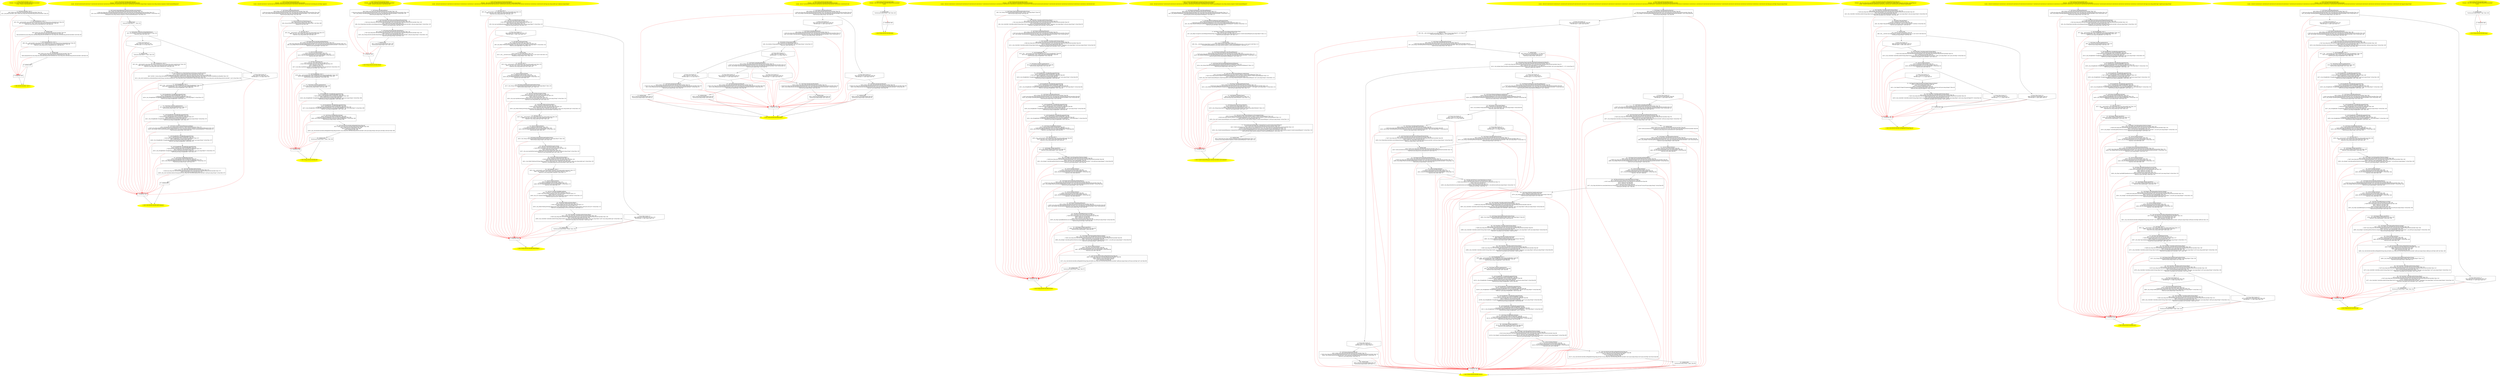 /* @generated */
digraph cfg {
"com.zrlog.web.controller.blog.ArticleController.<init>().0ff9f4e002dfd90055c4b93bab88523c_1" [label="1: Start ArticleController.<init>()\nFormals:  this:com.zrlog.web.controller.blog.ArticleController*\nLocals:  $irvar1:void $irvar0:void \n  " color=yellow style=filled]
	

	 "com.zrlog.web.controller.blog.ArticleController.<init>().0ff9f4e002dfd90055c4b93bab88523c_1" -> "com.zrlog.web.controller.blog.ArticleController.<init>().0ff9f4e002dfd90055c4b93bab88523c_4" ;
"com.zrlog.web.controller.blog.ArticleController.<init>().0ff9f4e002dfd90055c4b93bab88523c_2" [label="2: Exit ArticleController.<init>() \n  " color=yellow style=filled]
	

"com.zrlog.web.controller.blog.ArticleController.<init>().0ff9f4e002dfd90055c4b93bab88523c_3" [label="3:  exceptions sink \n  " shape="box"]
	

	 "com.zrlog.web.controller.blog.ArticleController.<init>().0ff9f4e002dfd90055c4b93bab88523c_3" -> "com.zrlog.web.controller.blog.ArticleController.<init>().0ff9f4e002dfd90055c4b93bab88523c_2" ;
"com.zrlog.web.controller.blog.ArticleController.<init>().0ff9f4e002dfd90055c4b93bab88523c_4" [label="4:  Call BaseController.<init>() \n   n$0=*&this:com.zrlog.web.controller.blog.ArticleController* [line 24]\n  n$1=_fun_BaseController.<init>()(n$0:com.zrlog.web.controller.blog.ArticleController*) [line 24]\n " shape="box"]
	

	 "com.zrlog.web.controller.blog.ArticleController.<init>().0ff9f4e002dfd90055c4b93bab88523c_4" -> "com.zrlog.web.controller.blog.ArticleController.<init>().0ff9f4e002dfd90055c4b93bab88523c_5" ;
	 "com.zrlog.web.controller.blog.ArticleController.<init>().0ff9f4e002dfd90055c4b93bab88523c_4" -> "com.zrlog.web.controller.blog.ArticleController.<init>().0ff9f4e002dfd90055c4b93bab88523c_3" [color="red" ];
"com.zrlog.web.controller.blog.ArticleController.<init>().0ff9f4e002dfd90055c4b93bab88523c_5" [label="5:  Call ArticleService.<init>() \n   n$2=_fun___new(sizeof(t=com.zrlog.service.ArticleService):com.zrlog.service.ArticleService*) [line 26]\n  n$3=_fun_ArticleService.<init>()(n$2:com.zrlog.service.ArticleService*) [line 26]\n  *&$irvar0:com.zrlog.service.ArticleService*=n$2 [line 26]\n " shape="box"]
	

	 "com.zrlog.web.controller.blog.ArticleController.<init>().0ff9f4e002dfd90055c4b93bab88523c_5" -> "com.zrlog.web.controller.blog.ArticleController.<init>().0ff9f4e002dfd90055c4b93bab88523c_6" ;
	 "com.zrlog.web.controller.blog.ArticleController.<init>().0ff9f4e002dfd90055c4b93bab88523c_5" -> "com.zrlog.web.controller.blog.ArticleController.<init>().0ff9f4e002dfd90055c4b93bab88523c_3" [color="red" ];
"com.zrlog.web.controller.blog.ArticleController.<init>().0ff9f4e002dfd90055c4b93bab88523c_6" [label="6:  method_body \n   n$4=*&this:com.zrlog.web.controller.blog.ArticleController* [line 26]\n  n$5=*&$irvar0:com.zrlog.service.ArticleService* [line 26]\n  *n$4.articleService:com.zrlog.web.controller.blog.ArticleController(root com.zrlog.web.controller.blog.ArticleController)=n$5 [line 26]\n " shape="box"]
	

	 "com.zrlog.web.controller.blog.ArticleController.<init>().0ff9f4e002dfd90055c4b93bab88523c_6" -> "com.zrlog.web.controller.blog.ArticleController.<init>().0ff9f4e002dfd90055c4b93bab88523c_7" ;
	 "com.zrlog.web.controller.blog.ArticleController.<init>().0ff9f4e002dfd90055c4b93bab88523c_6" -> "com.zrlog.web.controller.blog.ArticleController.<init>().0ff9f4e002dfd90055c4b93bab88523c_3" [color="red" ];
"com.zrlog.web.controller.blog.ArticleController.<init>().0ff9f4e002dfd90055c4b93bab88523c_7" [label="7:  Call CommentService.<init>() \n   n$6=_fun___new(sizeof(t=com.zrlog.service.CommentService):com.zrlog.service.CommentService*) [line 28]\n  n$7=_fun_CommentService.<init>()(n$6:com.zrlog.service.CommentService*) [line 28]\n  *&$irvar1:com.zrlog.service.CommentService*=n$6 [line 28]\n " shape="box"]
	

	 "com.zrlog.web.controller.blog.ArticleController.<init>().0ff9f4e002dfd90055c4b93bab88523c_7" -> "com.zrlog.web.controller.blog.ArticleController.<init>().0ff9f4e002dfd90055c4b93bab88523c_8" ;
	 "com.zrlog.web.controller.blog.ArticleController.<init>().0ff9f4e002dfd90055c4b93bab88523c_7" -> "com.zrlog.web.controller.blog.ArticleController.<init>().0ff9f4e002dfd90055c4b93bab88523c_3" [color="red" ];
"com.zrlog.web.controller.blog.ArticleController.<init>().0ff9f4e002dfd90055c4b93bab88523c_8" [label="8:  method_body \n   n$8=*&this:com.zrlog.web.controller.blog.ArticleController* [line 28]\n  n$9=*&$irvar1:com.zrlog.service.CommentService* [line 28]\n  *n$8.commentService:com.zrlog.web.controller.blog.ArticleController(root com.zrlog.web.controller.blog.ArticleController)=n$9 [line 28]\n " shape="box"]
	

	 "com.zrlog.web.controller.blog.ArticleController.<init>().0ff9f4e002dfd90055c4b93bab88523c_8" -> "com.zrlog.web.controller.blog.ArticleController.<init>().0ff9f4e002dfd90055c4b93bab88523c_9" ;
	 "com.zrlog.web.controller.blog.ArticleController.<init>().0ff9f4e002dfd90055c4b93bab88523c_8" -> "com.zrlog.web.controller.blog.ArticleController.<init>().0ff9f4e002dfd90055c4b93bab88523c_3" [color="red" ];
"com.zrlog.web.controller.blog.ArticleController.<init>().0ff9f4e002dfd90055c4b93bab88523c_9" [label="9:  method_body \n  " shape="box"]
	

	 "com.zrlog.web.controller.blog.ArticleController.<init>().0ff9f4e002dfd90055c4b93bab88523c_9" -> "com.zrlog.web.controller.blog.ArticleController.<init>().0ff9f4e002dfd90055c4b93bab88523c_2" ;
	 "com.zrlog.web.controller.blog.ArticleController.<init>().0ff9f4e002dfd90055c4b93bab88523c_9" -> "com.zrlog.web.controller.blog.ArticleController.<init>().0ff9f4e002dfd90055c4b93bab88523c_3" [color="red" ];
"com.zrlog.web.controller.blog.ArticleController.addComment():void.23cf728c65876edb393c6e6fbcdb8653_1" [label="1: Start void ArticleController.addComment()\nFormals:  this:com.zrlog.web.controller.blog.ArticleController*\nLocals:  $irvar9:void $irvar8:void $irvar7:void $irvar6:void $irvar5:void $irvar4:void $irvar3:void $irvar2:void $irvar1:void $irvar0:void ext:java.lang.String* response:com.zrlog.common.response.CreateCommentResponse* \n  " color=yellow style=filled]
	

	 "com.zrlog.web.controller.blog.ArticleController.addComment():void.23cf728c65876edb393c6e6fbcdb8653_1" -> "com.zrlog.web.controller.blog.ArticleController.addComment():void.23cf728c65876edb393c6e6fbcdb8653_4" ;
"com.zrlog.web.controller.blog.ArticleController.addComment():void.23cf728c65876edb393c6e6fbcdb8653_2" [label="2: Exit void ArticleController.addComment() \n  " color=yellow style=filled]
	

"com.zrlog.web.controller.blog.ArticleController.addComment():void.23cf728c65876edb393c6e6fbcdb8653_3" [label="3:  exceptions sink \n  " shape="box"]
	

	 "com.zrlog.web.controller.blog.ArticleController.addComment():void.23cf728c65876edb393c6e6fbcdb8653_3" -> "com.zrlog.web.controller.blog.ArticleController.addComment():void.23cf728c65876edb393c6e6fbcdb8653_2" ;
"com.zrlog.web.controller.blog.ArticleController.addComment():void.23cf728c65876edb393c6e6fbcdb8653_4" [label="4:  Call CreateCommentResponse ArticleController.saveComment() \n   n$0=*&this:com.zrlog.web.controller.blog.ArticleController* [line 101]\n  _=*n$0:com.zrlog.web.controller.blog.ArticleController*(root com.zrlog.web.controller.blog.ArticleController) [line 101]\n  n$2=_fun_CreateCommentResponse ArticleController.saveComment()(n$0:com.zrlog.web.controller.blog.ArticleController*) virtual [line 101]\n  *&response:com.zrlog.common.response.CreateCommentResponse*=n$2 [line 101]\n " shape="box"]
	

	 "com.zrlog.web.controller.blog.ArticleController.addComment():void.23cf728c65876edb393c6e6fbcdb8653_4" -> "com.zrlog.web.controller.blog.ArticleController.addComment():void.23cf728c65876edb393c6e6fbcdb8653_5" ;
	 "com.zrlog.web.controller.blog.ArticleController.addComment():void.23cf728c65876edb393c6e6fbcdb8653_4" -> "com.zrlog.web.controller.blog.ArticleController.addComment():void.23cf728c65876edb393c6e6fbcdb8653_3" [color="red" ];
"com.zrlog.web.controller.blog.ArticleController.addComment():void.23cf728c65876edb393c6e6fbcdb8653_5" [label="5:  method_body \n   *&ext:java.lang.Object*=\"\" [line 102]\n " shape="box"]
	

	 "com.zrlog.web.controller.blog.ArticleController.addComment():void.23cf728c65876edb393c6e6fbcdb8653_5" -> "com.zrlog.web.controller.blog.ArticleController.addComment():void.23cf728c65876edb393c6e6fbcdb8653_6" ;
	 "com.zrlog.web.controller.blog.ArticleController.addComment():void.23cf728c65876edb393c6e6fbcdb8653_5" -> "com.zrlog.web.controller.blog.ArticleController.addComment():void.23cf728c65876edb393c6e6fbcdb8653_3" [color="red" ];
"com.zrlog.web.controller.blog.ArticleController.addComment():void.23cf728c65876edb393c6e6fbcdb8653_6" [label="6:  Call boolean Constants.isStaticHtmlStatus() \n   n$3=_fun_boolean Constants.isStaticHtmlStatus()() [line 103]\n  *&$irvar0:_Bool=n$3 [line 103]\n " shape="box"]
	

	 "com.zrlog.web.controller.blog.ArticleController.addComment():void.23cf728c65876edb393c6e6fbcdb8653_6" -> "com.zrlog.web.controller.blog.ArticleController.addComment():void.23cf728c65876edb393c6e6fbcdb8653_7" ;
	 "com.zrlog.web.controller.blog.ArticleController.addComment():void.23cf728c65876edb393c6e6fbcdb8653_6" -> "com.zrlog.web.controller.blog.ArticleController.addComment():void.23cf728c65876edb393c6e6fbcdb8653_8" ;
	 "com.zrlog.web.controller.blog.ArticleController.addComment():void.23cf728c65876edb393c6e6fbcdb8653_6" -> "com.zrlog.web.controller.blog.ArticleController.addComment():void.23cf728c65876edb393c6e6fbcdb8653_3" [color="red" ];
"com.zrlog.web.controller.blog.ArticleController.addComment():void.23cf728c65876edb393c6e6fbcdb8653_7" [label="7: Prune (true branch, if) \n   n$4=*&$irvar0:_Bool [line 103]\n  PRUNE(!(n$4 == 0), true); [line 103]\n " shape="invhouse"]
	

	 "com.zrlog.web.controller.blog.ArticleController.addComment():void.23cf728c65876edb393c6e6fbcdb8653_7" -> "com.zrlog.web.controller.blog.ArticleController.addComment():void.23cf728c65876edb393c6e6fbcdb8653_9" ;
	 "com.zrlog.web.controller.blog.ArticleController.addComment():void.23cf728c65876edb393c6e6fbcdb8653_7" -> "com.zrlog.web.controller.blog.ArticleController.addComment():void.23cf728c65876edb393c6e6fbcdb8653_3" [color="red" ];
"com.zrlog.web.controller.blog.ArticleController.addComment():void.23cf728c65876edb393c6e6fbcdb8653_8" [label="8: Prune (false branch, if) \n   n$4=*&$irvar0:_Bool [line 103]\n  PRUNE((n$4 == 0), false); [line 103]\n " shape="invhouse"]
	

	 "com.zrlog.web.controller.blog.ArticleController.addComment():void.23cf728c65876edb393c6e6fbcdb8653_8" -> "com.zrlog.web.controller.blog.ArticleController.addComment():void.23cf728c65876edb393c6e6fbcdb8653_12" ;
	 "com.zrlog.web.controller.blog.ArticleController.addComment():void.23cf728c65876edb393c6e6fbcdb8653_8" -> "com.zrlog.web.controller.blog.ArticleController.addComment():void.23cf728c65876edb393c6e6fbcdb8653_3" [color="red" ];
"com.zrlog.web.controller.blog.ArticleController.addComment():void.23cf728c65876edb393c6e6fbcdb8653_9" [label="9:  method_body \n   *&ext:java.lang.Object*=\".html\" [line 104]\n " shape="box"]
	

	 "com.zrlog.web.controller.blog.ArticleController.addComment():void.23cf728c65876edb393c6e6fbcdb8653_9" -> "com.zrlog.web.controller.blog.ArticleController.addComment():void.23cf728c65876edb393c6e6fbcdb8653_10" ;
	 "com.zrlog.web.controller.blog.ArticleController.addComment():void.23cf728c65876edb393c6e6fbcdb8653_9" -> "com.zrlog.web.controller.blog.ArticleController.addComment():void.23cf728c65876edb393c6e6fbcdb8653_3" [color="red" ];
"com.zrlog.web.controller.blog.ArticleController.addComment():void.23cf728c65876edb393c6e6fbcdb8653_10" [label="10:  Call CacheService.<init>() \n   n$5=_fun___new(sizeof(t=com.zrlog.web.cache.CacheService):com.zrlog.web.cache.CacheService*) [line 105]\n  n$6=_fun_CacheService.<init>()(n$5:com.zrlog.web.cache.CacheService*) [line 105]\n  *&$irvar1:com.zrlog.web.cache.CacheService*=n$5 [line 105]\n " shape="box"]
	

	 "com.zrlog.web.controller.blog.ArticleController.addComment():void.23cf728c65876edb393c6e6fbcdb8653_10" -> "com.zrlog.web.controller.blog.ArticleController.addComment():void.23cf728c65876edb393c6e6fbcdb8653_11" ;
	 "com.zrlog.web.controller.blog.ArticleController.addComment():void.23cf728c65876edb393c6e6fbcdb8653_10" -> "com.zrlog.web.controller.blog.ArticleController.addComment():void.23cf728c65876edb393c6e6fbcdb8653_3" [color="red" ];
"com.zrlog.web.controller.blog.ArticleController.addComment():void.23cf728c65876edb393c6e6fbcdb8653_11" [label="11:  Call void CacheService.refreshInitDataCache(String,Controller,boolean) \n   n$7=*&$irvar1:com.zrlog.web.cache.CacheService* [line 105]\n  _=*n$7:com.zrlog.web.cache.CacheService*(root com.zrlog.web.cache.CacheService) [line 105]\n  n$9=*&#GB<>$com.zrlog.web.handler.GlobalResourceHandler.CACHE_HTML_PATH:java.lang.String*(root com.zrlog.web.handler.GlobalResourceHandler) [line 105]\n  n$10=*&this:com.zrlog.web.controller.blog.ArticleController* [line 105]\n  n$11=_fun_void CacheService.refreshInitDataCache(String,Controller,boolean)(n$7:com.zrlog.web.cache.CacheService*,n$9:java.lang.String*,n$10:com.zrlog.web.controller.blog.ArticleController*,1:int) virtual [line 105]\n " shape="box"]
	

	 "com.zrlog.web.controller.blog.ArticleController.addComment():void.23cf728c65876edb393c6e6fbcdb8653_11" -> "com.zrlog.web.controller.blog.ArticleController.addComment():void.23cf728c65876edb393c6e6fbcdb8653_12" ;
	 "com.zrlog.web.controller.blog.ArticleController.addComment():void.23cf728c65876edb393c6e6fbcdb8653_11" -> "com.zrlog.web.controller.blog.ArticleController.addComment():void.23cf728c65876edb393c6e6fbcdb8653_3" [color="red" ];
"com.zrlog.web.controller.blog.ArticleController.addComment():void.23cf728c65876edb393c6e6fbcdb8653_12" [label="12:  Call StringBuilder.<init>() \n   n$12=_fun___new(sizeof(t=java.lang.StringBuilder):java.lang.StringBuilder*) [line 107]\n  n$13=_fun_StringBuilder.<init>()(n$12:java.lang.StringBuilder*) [line 107]\n  *&$irvar2:java.lang.StringBuilder*=n$12 [line 107]\n " shape="box"]
	

	 "com.zrlog.web.controller.blog.ArticleController.addComment():void.23cf728c65876edb393c6e6fbcdb8653_12" -> "com.zrlog.web.controller.blog.ArticleController.addComment():void.23cf728c65876edb393c6e6fbcdb8653_13" ;
	 "com.zrlog.web.controller.blog.ArticleController.addComment():void.23cf728c65876edb393c6e6fbcdb8653_12" -> "com.zrlog.web.controller.blog.ArticleController.addComment():void.23cf728c65876edb393c6e6fbcdb8653_3" [color="red" ];
"com.zrlog.web.controller.blog.ArticleController.addComment():void.23cf728c65876edb393c6e6fbcdb8653_13" [label="13:  Call StringBuilder StringBuilder.append(String) \n   n$14=*&$irvar2:java.lang.StringBuilder* [line 107]\n  _=*n$14:java.lang.StringBuilder*(root java.lang.StringBuilder) [line 107]\n  n$16=_fun_StringBuilder StringBuilder.append(String)(n$14:java.lang.StringBuilder*,\"/\":java.lang.Object*) virtual [line 107]\n  *&$irvar3:java.lang.StringBuilder*=n$16 [line 107]\n " shape="box"]
	

	 "com.zrlog.web.controller.blog.ArticleController.addComment():void.23cf728c65876edb393c6e6fbcdb8653_13" -> "com.zrlog.web.controller.blog.ArticleController.addComment():void.23cf728c65876edb393c6e6fbcdb8653_14" ;
	 "com.zrlog.web.controller.blog.ArticleController.addComment():void.23cf728c65876edb393c6e6fbcdb8653_13" -> "com.zrlog.web.controller.blog.ArticleController.addComment():void.23cf728c65876edb393c6e6fbcdb8653_3" [color="red" ];
"com.zrlog.web.controller.blog.ArticleController.addComment():void.23cf728c65876edb393c6e6fbcdb8653_14" [label="14:  Call String Constants.getArticleUri() \n   n$17=_fun_String Constants.getArticleUri()() [line 107]\n  *&$irvar4:java.lang.String*=n$17 [line 107]\n " shape="box"]
	

	 "com.zrlog.web.controller.blog.ArticleController.addComment():void.23cf728c65876edb393c6e6fbcdb8653_14" -> "com.zrlog.web.controller.blog.ArticleController.addComment():void.23cf728c65876edb393c6e6fbcdb8653_15" ;
	 "com.zrlog.web.controller.blog.ArticleController.addComment():void.23cf728c65876edb393c6e6fbcdb8653_14" -> "com.zrlog.web.controller.blog.ArticleController.addComment():void.23cf728c65876edb393c6e6fbcdb8653_3" [color="red" ];
"com.zrlog.web.controller.blog.ArticleController.addComment():void.23cf728c65876edb393c6e6fbcdb8653_15" [label="15:  Call StringBuilder StringBuilder.append(String) \n   n$18=*&$irvar3:java.lang.StringBuilder* [line 107]\n  _=*n$18:java.lang.StringBuilder*(root java.lang.StringBuilder) [line 107]\n  n$20=*&$irvar4:java.lang.String* [line 107]\n  n$21=_fun_StringBuilder StringBuilder.append(String)(n$18:java.lang.StringBuilder*,n$20:java.lang.String*) virtual [line 107]\n  *&$irvar5:java.lang.StringBuilder*=n$21 [line 107]\n " shape="box"]
	

	 "com.zrlog.web.controller.blog.ArticleController.addComment():void.23cf728c65876edb393c6e6fbcdb8653_15" -> "com.zrlog.web.controller.blog.ArticleController.addComment():void.23cf728c65876edb393c6e6fbcdb8653_16" ;
	 "com.zrlog.web.controller.blog.ArticleController.addComment():void.23cf728c65876edb393c6e6fbcdb8653_15" -> "com.zrlog.web.controller.blog.ArticleController.addComment():void.23cf728c65876edb393c6e6fbcdb8653_3" [color="red" ];
"com.zrlog.web.controller.blog.ArticleController.addComment():void.23cf728c65876edb393c6e6fbcdb8653_16" [label="16:  Call String CreateCommentResponse.getAlias() \n   n$22=*&response:com.zrlog.common.response.CreateCommentResponse* [line 107]\n  _=*n$22:com.zrlog.common.response.CreateCommentResponse*(root com.zrlog.common.response.CreateCommentResponse) [line 107]\n  n$24=_fun_String CreateCommentResponse.getAlias()(n$22:com.zrlog.common.response.CreateCommentResponse*) virtual [line 107]\n  *&$irvar6:java.lang.String*=n$24 [line 107]\n " shape="box"]
	

	 "com.zrlog.web.controller.blog.ArticleController.addComment():void.23cf728c65876edb393c6e6fbcdb8653_16" -> "com.zrlog.web.controller.blog.ArticleController.addComment():void.23cf728c65876edb393c6e6fbcdb8653_17" ;
	 "com.zrlog.web.controller.blog.ArticleController.addComment():void.23cf728c65876edb393c6e6fbcdb8653_16" -> "com.zrlog.web.controller.blog.ArticleController.addComment():void.23cf728c65876edb393c6e6fbcdb8653_3" [color="red" ];
"com.zrlog.web.controller.blog.ArticleController.addComment():void.23cf728c65876edb393c6e6fbcdb8653_17" [label="17:  Call StringBuilder StringBuilder.append(String) \n   n$25=*&$irvar5:java.lang.StringBuilder* [line 107]\n  _=*n$25:java.lang.StringBuilder*(root java.lang.StringBuilder) [line 107]\n  n$27=*&$irvar6:java.lang.String* [line 107]\n  n$28=_fun_StringBuilder StringBuilder.append(String)(n$25:java.lang.StringBuilder*,n$27:java.lang.String*) virtual [line 107]\n  *&$irvar7:java.lang.StringBuilder*=n$28 [line 107]\n " shape="box"]
	

	 "com.zrlog.web.controller.blog.ArticleController.addComment():void.23cf728c65876edb393c6e6fbcdb8653_17" -> "com.zrlog.web.controller.blog.ArticleController.addComment():void.23cf728c65876edb393c6e6fbcdb8653_18" ;
	 "com.zrlog.web.controller.blog.ArticleController.addComment():void.23cf728c65876edb393c6e6fbcdb8653_17" -> "com.zrlog.web.controller.blog.ArticleController.addComment():void.23cf728c65876edb393c6e6fbcdb8653_3" [color="red" ];
"com.zrlog.web.controller.blog.ArticleController.addComment():void.23cf728c65876edb393c6e6fbcdb8653_18" [label="18:  Call StringBuilder StringBuilder.append(String) \n   n$29=*&$irvar7:java.lang.StringBuilder* [line 107]\n  _=*n$29:java.lang.StringBuilder*(root java.lang.StringBuilder) [line 107]\n  n$31=*&ext:java.lang.Object* [line 107]\n  n$32=_fun_StringBuilder StringBuilder.append(String)(n$29:java.lang.StringBuilder*,n$31:java.lang.Object*) virtual [line 107]\n  *&$irvar8:java.lang.StringBuilder*=n$32 [line 107]\n " shape="box"]
	

	 "com.zrlog.web.controller.blog.ArticleController.addComment():void.23cf728c65876edb393c6e6fbcdb8653_18" -> "com.zrlog.web.controller.blog.ArticleController.addComment():void.23cf728c65876edb393c6e6fbcdb8653_19" ;
	 "com.zrlog.web.controller.blog.ArticleController.addComment():void.23cf728c65876edb393c6e6fbcdb8653_18" -> "com.zrlog.web.controller.blog.ArticleController.addComment():void.23cf728c65876edb393c6e6fbcdb8653_3" [color="red" ];
"com.zrlog.web.controller.blog.ArticleController.addComment():void.23cf728c65876edb393c6e6fbcdb8653_19" [label="19:  Call String StringBuilder.toString() \n   n$33=*&$irvar8:java.lang.StringBuilder* [line 107]\n  _=*n$33:java.lang.StringBuilder*(root java.lang.StringBuilder) [line 107]\n  n$35=_fun_String StringBuilder.toString()(n$33:java.lang.StringBuilder*) virtual [line 107]\n  *&$irvar9:java.lang.String*=n$35 [line 107]\n " shape="box"]
	

	 "com.zrlog.web.controller.blog.ArticleController.addComment():void.23cf728c65876edb393c6e6fbcdb8653_19" -> "com.zrlog.web.controller.blog.ArticleController.addComment():void.23cf728c65876edb393c6e6fbcdb8653_20" ;
	 "com.zrlog.web.controller.blog.ArticleController.addComment():void.23cf728c65876edb393c6e6fbcdb8653_19" -> "com.zrlog.web.controller.blog.ArticleController.addComment():void.23cf728c65876edb393c6e6fbcdb8653_3" [color="red" ];
"com.zrlog.web.controller.blog.ArticleController.addComment():void.23cf728c65876edb393c6e6fbcdb8653_20" [label="20:  Call void Controller.redirect(String) \n   n$36=*&this:com.zrlog.web.controller.blog.ArticleController* [line 107]\n  _=*n$36:com.zrlog.web.controller.blog.ArticleController*(root com.zrlog.web.controller.blog.ArticleController) [line 107]\n  n$38=*&$irvar9:java.lang.String* [line 107]\n  n$39=_fun_void Controller.redirect(String)(n$36:com.zrlog.web.controller.blog.ArticleController*,n$38:java.lang.String*) virtual [line 107]\n " shape="box"]
	

	 "com.zrlog.web.controller.blog.ArticleController.addComment():void.23cf728c65876edb393c6e6fbcdb8653_20" -> "com.zrlog.web.controller.blog.ArticleController.addComment():void.23cf728c65876edb393c6e6fbcdb8653_21" ;
	 "com.zrlog.web.controller.blog.ArticleController.addComment():void.23cf728c65876edb393c6e6fbcdb8653_20" -> "com.zrlog.web.controller.blog.ArticleController.addComment():void.23cf728c65876edb393c6e6fbcdb8653_3" [color="red" ];
"com.zrlog.web.controller.blog.ArticleController.addComment():void.23cf728c65876edb393c6e6fbcdb8653_21" [label="21:  method_body \n  " shape="box"]
	

	 "com.zrlog.web.controller.blog.ArticleController.addComment():void.23cf728c65876edb393c6e6fbcdb8653_21" -> "com.zrlog.web.controller.blog.ArticleController.addComment():void.23cf728c65876edb393c6e6fbcdb8653_2" ;
	 "com.zrlog.web.controller.blog.ArticleController.addComment():void.23cf728c65876edb393c6e6fbcdb8653_21" -> "com.zrlog.web.controller.blog.ArticleController.addComment():void.23cf728c65876edb393c6e6fbcdb8653_3" [color="red" ];
"com.zrlog.web.controller.blog.ArticleController.all():java.lang.String.af3573d6e6aa16eee272d75046bed33b_1" [label="1: Start String ArticleController.all()\nFormals:  this:com.zrlog.web.controller.blog.ArticleController*\nLocals:  $irvar8:void $irvar7:void $irvar6:void $irvar5:void $irvar4:void $irvar3:void $irvar2:void $irvar1:void $irvar0:void data:java.util.Map* page:int \n  " color=yellow style=filled]
	

	 "com.zrlog.web.controller.blog.ArticleController.all():java.lang.String.af3573d6e6aa16eee272d75046bed33b_1" -> "com.zrlog.web.controller.blog.ArticleController.all():java.lang.String.af3573d6e6aa16eee272d75046bed33b_4" ;
"com.zrlog.web.controller.blog.ArticleController.all():java.lang.String.af3573d6e6aa16eee272d75046bed33b_2" [label="2: Exit String ArticleController.all() \n  " color=yellow style=filled]
	

"com.zrlog.web.controller.blog.ArticleController.all():java.lang.String.af3573d6e6aa16eee272d75046bed33b_3" [label="3:  exceptions sink \n  " shape="box"]
	

	 "com.zrlog.web.controller.blog.ArticleController.all():java.lang.String.af3573d6e6aa16eee272d75046bed33b_3" -> "com.zrlog.web.controller.blog.ArticleController.all():java.lang.String.af3573d6e6aa16eee272d75046bed33b_2" ;
"com.zrlog.web.controller.blog.ArticleController.all():java.lang.String.af3573d6e6aa16eee272d75046bed33b_4" [label="4:  Call String Controller.getPara(int) \n   n$0=*&this:com.zrlog.web.controller.blog.ArticleController* [line 166]\n  _=*n$0:com.zrlog.web.controller.blog.ArticleController*(root com.zrlog.web.controller.blog.ArticleController) [line 166]\n  n$2=_fun_String Controller.getPara(int)(n$0:com.zrlog.web.controller.blog.ArticleController*,1:int) virtual [line 166]\n  *&$irvar0:java.lang.String*=n$2 [line 166]\n " shape="box"]
	

	 "com.zrlog.web.controller.blog.ArticleController.all():java.lang.String.af3573d6e6aa16eee272d75046bed33b_4" -> "com.zrlog.web.controller.blog.ArticleController.all():java.lang.String.af3573d6e6aa16eee272d75046bed33b_5" ;
	 "com.zrlog.web.controller.blog.ArticleController.all():java.lang.String.af3573d6e6aa16eee272d75046bed33b_4" -> "com.zrlog.web.controller.blog.ArticleController.all():java.lang.String.af3573d6e6aa16eee272d75046bed33b_3" [color="red" ];
"com.zrlog.web.controller.blog.ArticleController.all():java.lang.String.af3573d6e6aa16eee272d75046bed33b_5" [label="5:  Call int ParseUtil.strToInt(String,int) \n   n$3=*&$irvar0:java.lang.String* [line 166]\n  n$4=_fun_int ParseUtil.strToInt(String,int)(n$3:java.lang.String*,1:int) [line 166]\n  *&page:int=n$4 [line 166]\n " shape="box"]
	

	 "com.zrlog.web.controller.blog.ArticleController.all():java.lang.String.af3573d6e6aa16eee272d75046bed33b_5" -> "com.zrlog.web.controller.blog.ArticleController.all():java.lang.String.af3573d6e6aa16eee272d75046bed33b_6" ;
	 "com.zrlog.web.controller.blog.ArticleController.all():java.lang.String.af3573d6e6aa16eee272d75046bed33b_5" -> "com.zrlog.web.controller.blog.ArticleController.all():java.lang.String.af3573d6e6aa16eee272d75046bed33b_3" [color="red" ];
"com.zrlog.web.controller.blog.ArticleController.all():java.lang.String.af3573d6e6aa16eee272d75046bed33b_6" [label="6:  Call Log.<init>() \n   n$5=_fun___new(sizeof(t=com.zrlog.model.Log):com.zrlog.model.Log*) [line 167]\n  n$6=_fun_Log.<init>()(n$5:com.zrlog.model.Log*) [line 167]\n  *&$irvar1:com.zrlog.model.Log*=n$5 [line 167]\n " shape="box"]
	

	 "com.zrlog.web.controller.blog.ArticleController.all():java.lang.String.af3573d6e6aa16eee272d75046bed33b_6" -> "com.zrlog.web.controller.blog.ArticleController.all():java.lang.String.af3573d6e6aa16eee272d75046bed33b_7" ;
	 "com.zrlog.web.controller.blog.ArticleController.all():java.lang.String.af3573d6e6aa16eee272d75046bed33b_6" -> "com.zrlog.web.controller.blog.ArticleController.all():java.lang.String.af3573d6e6aa16eee272d75046bed33b_3" [color="red" ];
"com.zrlog.web.controller.blog.ArticleController.all():java.lang.String.af3573d6e6aa16eee272d75046bed33b_7" [label="7:  Call Integer BaseController.getDefaultRows() \n   n$7=*&this:com.zrlog.web.controller.blog.ArticleController* [line 167]\n  _=*n$7:com.zrlog.web.controller.blog.ArticleController*(root com.zrlog.web.controller.blog.ArticleController) [line 167]\n  n$9=_fun_Integer BaseController.getDefaultRows()(n$7:com.zrlog.web.controller.blog.ArticleController*) virtual [line 167]\n  *&$irvar2:java.lang.Integer*=n$9 [line 167]\n " shape="box"]
	

	 "com.zrlog.web.controller.blog.ArticleController.all():java.lang.String.af3573d6e6aa16eee272d75046bed33b_7" -> "com.zrlog.web.controller.blog.ArticleController.all():java.lang.String.af3573d6e6aa16eee272d75046bed33b_8" ;
	 "com.zrlog.web.controller.blog.ArticleController.all():java.lang.String.af3573d6e6aa16eee272d75046bed33b_7" -> "com.zrlog.web.controller.blog.ArticleController.all():java.lang.String.af3573d6e6aa16eee272d75046bed33b_3" [color="red" ];
"com.zrlog.web.controller.blog.ArticleController.all():java.lang.String.af3573d6e6aa16eee272d75046bed33b_8" [label="8:  Call int Integer.intValue() \n   n$10=*&$irvar2:java.lang.Integer* [line 167]\n  _=*n$10:java.lang.Integer*(root java.lang.Integer) [line 167]\n  n$12=_fun_int Integer.intValue()(n$10:java.lang.Integer*) virtual [line 167]\n  *&$irvar3:int=n$12 [line 167]\n " shape="box"]
	

	 "com.zrlog.web.controller.blog.ArticleController.all():java.lang.String.af3573d6e6aa16eee272d75046bed33b_8" -> "com.zrlog.web.controller.blog.ArticleController.all():java.lang.String.af3573d6e6aa16eee272d75046bed33b_9" ;
	 "com.zrlog.web.controller.blog.ArticleController.all():java.lang.String.af3573d6e6aa16eee272d75046bed33b_8" -> "com.zrlog.web.controller.blog.ArticleController.all():java.lang.String.af3573d6e6aa16eee272d75046bed33b_3" [color="red" ];
"com.zrlog.web.controller.blog.ArticleController.all():java.lang.String.af3573d6e6aa16eee272d75046bed33b_9" [label="9:  Call Map Log.find(int,int) \n   n$13=*&$irvar1:com.zrlog.model.Log* [line 167]\n  _=*n$13:com.zrlog.model.Log*(root com.zrlog.model.Log) [line 167]\n  n$15=*&page:int [line 167]\n  n$16=*&$irvar3:int [line 167]\n  n$17=_fun_Map Log.find(int,int)(n$13:com.zrlog.model.Log*,n$15:int,n$16:int) virtual [line 167]\n  *&data:java.util.Map*=n$17 [line 167]\n " shape="box"]
	

	 "com.zrlog.web.controller.blog.ArticleController.all():java.lang.String.af3573d6e6aa16eee272d75046bed33b_9" -> "com.zrlog.web.controller.blog.ArticleController.all():java.lang.String.af3573d6e6aa16eee272d75046bed33b_10" ;
	 "com.zrlog.web.controller.blog.ArticleController.all():java.lang.String.af3573d6e6aa16eee272d75046bed33b_9" -> "com.zrlog.web.controller.blog.ArticleController.all():java.lang.String.af3573d6e6aa16eee272d75046bed33b_3" [color="red" ];
"com.zrlog.web.controller.blog.ArticleController.all():java.lang.String.af3573d6e6aa16eee272d75046bed33b_10" [label="10:  Call StringBuilder.<init>() \n   n$18=_fun___new(sizeof(t=java.lang.StringBuilder):java.lang.StringBuilder*) [line 168]\n  n$19=_fun_StringBuilder.<init>()(n$18:java.lang.StringBuilder*) [line 168]\n  *&$irvar4:java.lang.StringBuilder*=n$18 [line 168]\n " shape="box"]
	

	 "com.zrlog.web.controller.blog.ArticleController.all():java.lang.String.af3573d6e6aa16eee272d75046bed33b_10" -> "com.zrlog.web.controller.blog.ArticleController.all():java.lang.String.af3573d6e6aa16eee272d75046bed33b_11" ;
	 "com.zrlog.web.controller.blog.ArticleController.all():java.lang.String.af3573d6e6aa16eee272d75046bed33b_10" -> "com.zrlog.web.controller.blog.ArticleController.all():java.lang.String.af3573d6e6aa16eee272d75046bed33b_3" [color="red" ];
"com.zrlog.web.controller.blog.ArticleController.all():java.lang.String.af3573d6e6aa16eee272d75046bed33b_11" [label="11:  Call String Constants.getArticleUri() \n   n$20=_fun_String Constants.getArticleUri()() [line 168]\n  *&$irvar5:java.lang.String*=n$20 [line 168]\n " shape="box"]
	

	 "com.zrlog.web.controller.blog.ArticleController.all():java.lang.String.af3573d6e6aa16eee272d75046bed33b_11" -> "com.zrlog.web.controller.blog.ArticleController.all():java.lang.String.af3573d6e6aa16eee272d75046bed33b_12" ;
	 "com.zrlog.web.controller.blog.ArticleController.all():java.lang.String.af3573d6e6aa16eee272d75046bed33b_11" -> "com.zrlog.web.controller.blog.ArticleController.all():java.lang.String.af3573d6e6aa16eee272d75046bed33b_3" [color="red" ];
"com.zrlog.web.controller.blog.ArticleController.all():java.lang.String.af3573d6e6aa16eee272d75046bed33b_12" [label="12:  Call StringBuilder StringBuilder.append(String) \n   n$21=*&$irvar4:java.lang.StringBuilder* [line 168]\n  _=*n$21:java.lang.StringBuilder*(root java.lang.StringBuilder) [line 168]\n  n$23=*&$irvar5:java.lang.String* [line 168]\n  n$24=_fun_StringBuilder StringBuilder.append(String)(n$21:java.lang.StringBuilder*,n$23:java.lang.String*) virtual [line 168]\n  *&$irvar6:java.lang.StringBuilder*=n$24 [line 168]\n " shape="box"]
	

	 "com.zrlog.web.controller.blog.ArticleController.all():java.lang.String.af3573d6e6aa16eee272d75046bed33b_12" -> "com.zrlog.web.controller.blog.ArticleController.all():java.lang.String.af3573d6e6aa16eee272d75046bed33b_13" ;
	 "com.zrlog.web.controller.blog.ArticleController.all():java.lang.String.af3573d6e6aa16eee272d75046bed33b_12" -> "com.zrlog.web.controller.blog.ArticleController.all():java.lang.String.af3573d6e6aa16eee272d75046bed33b_3" [color="red" ];
"com.zrlog.web.controller.blog.ArticleController.all():java.lang.String.af3573d6e6aa16eee272d75046bed33b_13" [label="13:  Call StringBuilder StringBuilder.append(String) \n   n$25=*&$irvar6:java.lang.StringBuilder* [line 168]\n  _=*n$25:java.lang.StringBuilder*(root java.lang.StringBuilder) [line 168]\n  n$27=_fun_StringBuilder StringBuilder.append(String)(n$25:java.lang.StringBuilder*,\"all-\":java.lang.Object*) virtual [line 168]\n  *&$irvar7:java.lang.StringBuilder*=n$27 [line 168]\n " shape="box"]
	

	 "com.zrlog.web.controller.blog.ArticleController.all():java.lang.String.af3573d6e6aa16eee272d75046bed33b_13" -> "com.zrlog.web.controller.blog.ArticleController.all():java.lang.String.af3573d6e6aa16eee272d75046bed33b_14" ;
	 "com.zrlog.web.controller.blog.ArticleController.all():java.lang.String.af3573d6e6aa16eee272d75046bed33b_13" -> "com.zrlog.web.controller.blog.ArticleController.all():java.lang.String.af3573d6e6aa16eee272d75046bed33b_3" [color="red" ];
"com.zrlog.web.controller.blog.ArticleController.all():java.lang.String.af3573d6e6aa16eee272d75046bed33b_14" [label="14:  Call String StringBuilder.toString() \n   n$28=*&$irvar7:java.lang.StringBuilder* [line 168]\n  _=*n$28:java.lang.StringBuilder*(root java.lang.StringBuilder) [line 168]\n  n$30=_fun_String StringBuilder.toString()(n$28:java.lang.StringBuilder*) virtual [line 168]\n  *&$irvar8:java.lang.String*=n$30 [line 168]\n " shape="box"]
	

	 "com.zrlog.web.controller.blog.ArticleController.all():java.lang.String.af3573d6e6aa16eee272d75046bed33b_14" -> "com.zrlog.web.controller.blog.ArticleController.all():java.lang.String.af3573d6e6aa16eee272d75046bed33b_15" ;
	 "com.zrlog.web.controller.blog.ArticleController.all():java.lang.String.af3573d6e6aa16eee272d75046bed33b_14" -> "com.zrlog.web.controller.blog.ArticleController.all():java.lang.String.af3573d6e6aa16eee272d75046bed33b_3" [color="red" ];
"com.zrlog.web.controller.blog.ArticleController.all():java.lang.String.af3573d6e6aa16eee272d75046bed33b_15" [label="15:  Call void ArticleController.setPageInfo(String,Map,int) \n   n$31=*&this:com.zrlog.web.controller.blog.ArticleController* [line 168]\n  n$32=*&$irvar8:java.lang.String* [line 168]\n  n$33=*&data:java.util.Map* [line 168]\n  n$34=*&page:int [line 168]\n  n$35=_fun_void ArticleController.setPageInfo(String,Map,int)(n$31:com.zrlog.web.controller.blog.ArticleController*,n$32:java.lang.String*,n$33:java.util.Map*,n$34:int) [line 168]\n " shape="box"]
	

	 "com.zrlog.web.controller.blog.ArticleController.all():java.lang.String.af3573d6e6aa16eee272d75046bed33b_15" -> "com.zrlog.web.controller.blog.ArticleController.all():java.lang.String.af3573d6e6aa16eee272d75046bed33b_16" ;
	 "com.zrlog.web.controller.blog.ArticleController.all():java.lang.String.af3573d6e6aa16eee272d75046bed33b_15" -> "com.zrlog.web.controller.blog.ArticleController.all():java.lang.String.af3573d6e6aa16eee272d75046bed33b_3" [color="red" ];
"com.zrlog.web.controller.blog.ArticleController.all():java.lang.String.af3573d6e6aa16eee272d75046bed33b_16" [label="16:  method_body \n   *&return:java.lang.String*=\"index\" [line 169]\n " shape="box"]
	

	 "com.zrlog.web.controller.blog.ArticleController.all():java.lang.String.af3573d6e6aa16eee272d75046bed33b_16" -> "com.zrlog.web.controller.blog.ArticleController.all():java.lang.String.af3573d6e6aa16eee272d75046bed33b_2" ;
	 "com.zrlog.web.controller.blog.ArticleController.all():java.lang.String.af3573d6e6aa16eee272d75046bed33b_16" -> "com.zrlog.web.controller.blog.ArticleController.all():java.lang.String.af3573d6e6aa16eee272d75046bed33b_3" [color="red" ];
"com.zrlog.web.controller.blog.ArticleController.detail():java.lang.String.c382f13a04da4be31c9ce8f8f8f2b565_1" [label="1: Start String ArticleController.detail()\nFormals:  this:com.zrlog.web.controller.blog.ArticleController*\nLocals:  $irvar2:void $irvar1:void $irvar0:void \n  " color=yellow style=filled]
	

	 "com.zrlog.web.controller.blog.ArticleController.detail():java.lang.String.c382f13a04da4be31c9ce8f8f8f2b565_1" -> "com.zrlog.web.controller.blog.ArticleController.detail():java.lang.String.c382f13a04da4be31c9ce8f8f8f2b565_4" ;
"com.zrlog.web.controller.blog.ArticleController.detail():java.lang.String.c382f13a04da4be31c9ce8f8f8f2b565_2" [label="2: Exit String ArticleController.detail() \n  " color=yellow style=filled]
	

"com.zrlog.web.controller.blog.ArticleController.detail():java.lang.String.c382f13a04da4be31c9ce8f8f8f2b565_3" [label="3:  exceptions sink \n  " shape="box"]
	

	 "com.zrlog.web.controller.blog.ArticleController.detail():java.lang.String.c382f13a04da4be31c9ce8f8f8f2b565_3" -> "com.zrlog.web.controller.blog.ArticleController.detail():java.lang.String.c382f13a04da4be31c9ce8f8f8f2b565_2" ;
"com.zrlog.web.controller.blog.ArticleController.detail():java.lang.String.c382f13a04da4be31c9ce8f8f8f2b565_4" [label="4:  Call String Controller.getPara() \n   n$0=*&this:com.zrlog.web.controller.blog.ArticleController* [line 118]\n  _=*n$0:com.zrlog.web.controller.blog.ArticleController*(root com.zrlog.web.controller.blog.ArticleController) [line 118]\n  n$2=_fun_String Controller.getPara()(n$0:com.zrlog.web.controller.blog.ArticleController*) virtual [line 118]\n  *&$irvar0:java.lang.String*=n$2 [line 118]\n " shape="box"]
	

	 "com.zrlog.web.controller.blog.ArticleController.detail():java.lang.String.c382f13a04da4be31c9ce8f8f8f2b565_4" -> "com.zrlog.web.controller.blog.ArticleController.detail():java.lang.String.c382f13a04da4be31c9ce8f8f8f2b565_5" ;
	 "com.zrlog.web.controller.blog.ArticleController.detail():java.lang.String.c382f13a04da4be31c9ce8f8f8f2b565_4" -> "com.zrlog.web.controller.blog.ArticleController.detail():java.lang.String.c382f13a04da4be31c9ce8f8f8f2b565_3" [color="red" ];
"com.zrlog.web.controller.blog.ArticleController.detail():java.lang.String.c382f13a04da4be31c9ce8f8f8f2b565_5" [label="5:  Call String BaseController.convertRequestParam(String) \n   n$3=*&this:com.zrlog.web.controller.blog.ArticleController* [line 118]\n  _=*n$3:com.zrlog.web.controller.blog.ArticleController*(root com.zrlog.web.controller.blog.ArticleController) [line 118]\n  n$5=*&$irvar0:java.lang.String* [line 118]\n  n$6=_fun_String BaseController.convertRequestParam(String)(n$3:com.zrlog.web.controller.blog.ArticleController*,n$5:java.lang.String*) virtual [line 118]\n  *&$irvar1:java.lang.String*=n$6 [line 118]\n " shape="box"]
	

	 "com.zrlog.web.controller.blog.ArticleController.detail():java.lang.String.c382f13a04da4be31c9ce8f8f8f2b565_5" -> "com.zrlog.web.controller.blog.ArticleController.detail():java.lang.String.c382f13a04da4be31c9ce8f8f8f2b565_6" ;
	 "com.zrlog.web.controller.blog.ArticleController.detail():java.lang.String.c382f13a04da4be31c9ce8f8f8f2b565_5" -> "com.zrlog.web.controller.blog.ArticleController.detail():java.lang.String.c382f13a04da4be31c9ce8f8f8f2b565_3" [color="red" ];
"com.zrlog.web.controller.blog.ArticleController.detail():java.lang.String.c382f13a04da4be31c9ce8f8f8f2b565_6" [label="6:  Call String ArticleController.detail(Object) \n   n$7=*&this:com.zrlog.web.controller.blog.ArticleController* [line 118]\n  _=*n$7:com.zrlog.web.controller.blog.ArticleController*(root com.zrlog.web.controller.blog.ArticleController) [line 118]\n  n$9=*&$irvar1:java.lang.String* [line 118]\n  n$10=_fun_String ArticleController.detail(Object)(n$7:com.zrlog.web.controller.blog.ArticleController*,n$9:java.lang.String*) virtual [line 118]\n  *&$irvar2:java.lang.String*=n$10 [line 118]\n " shape="box"]
	

	 "com.zrlog.web.controller.blog.ArticleController.detail():java.lang.String.c382f13a04da4be31c9ce8f8f8f2b565_6" -> "com.zrlog.web.controller.blog.ArticleController.detail():java.lang.String.c382f13a04da4be31c9ce8f8f8f2b565_7" ;
	 "com.zrlog.web.controller.blog.ArticleController.detail():java.lang.String.c382f13a04da4be31c9ce8f8f8f2b565_6" -> "com.zrlog.web.controller.blog.ArticleController.detail():java.lang.String.c382f13a04da4be31c9ce8f8f8f2b565_3" [color="red" ];
"com.zrlog.web.controller.blog.ArticleController.detail():java.lang.String.c382f13a04da4be31c9ce8f8f8f2b565_7" [label="7:  method_body \n   n$11=*&$irvar2:java.lang.String* [line 118]\n  *&return:java.lang.String*=n$11 [line 118]\n " shape="box"]
	

	 "com.zrlog.web.controller.blog.ArticleController.detail():java.lang.String.c382f13a04da4be31c9ce8f8f8f2b565_7" -> "com.zrlog.web.controller.blog.ArticleController.detail():java.lang.String.c382f13a04da4be31c9ce8f8f8f2b565_2" ;
	 "com.zrlog.web.controller.blog.ArticleController.detail():java.lang.String.c382f13a04da4be31c9ce8f8f8f2b565_7" -> "com.zrlog.web.controller.blog.ArticleController.detail():java.lang.String.c382f13a04da4be31c9ce8f8f8f2b565_3" [color="red" ];
"com.zrlog.web.controller.blog.ArticleController.detail(java.lang.Object):java.lang.String.dd8888f937da83b4b13dcdafaf7f8373_1" [label="1: Start String ArticleController.detail(Object)\nFormals:  this:com.zrlog.web.controller.blog.ArticleController* id:java.lang.Object*\nLocals:  $irvar16:void $irvar15:void $irvar14:void $irvar13:void $irvar12:void $irvar11:void $irvar10:void $irvar9:void $irvar8:void $irvar7:void $irvar6:void $irvar5:void $irvar4:void $irvar3:void $irvar2:void $irvar1:void $irvar0:void log:com.zrlog.model.Log* logId:java.lang.Integer* \n  " color=yellow style=filled]
	

	 "com.zrlog.web.controller.blog.ArticleController.detail(java.lang.Object):java.lang.String.dd8888f937da83b4b13dcdafaf7f8373_1" -> "com.zrlog.web.controller.blog.ArticleController.detail(java.lang.Object):java.lang.String.dd8888f937da83b4b13dcdafaf7f8373_4" ;
"com.zrlog.web.controller.blog.ArticleController.detail(java.lang.Object):java.lang.String.dd8888f937da83b4b13dcdafaf7f8373_2" [label="2: Exit String ArticleController.detail(Object) \n  " color=yellow style=filled]
	

"com.zrlog.web.controller.blog.ArticleController.detail(java.lang.Object):java.lang.String.dd8888f937da83b4b13dcdafaf7f8373_3" [label="3:  exceptions sink \n  " shape="box"]
	

	 "com.zrlog.web.controller.blog.ArticleController.detail(java.lang.Object):java.lang.String.dd8888f937da83b4b13dcdafaf7f8373_3" -> "com.zrlog.web.controller.blog.ArticleController.detail(java.lang.Object):java.lang.String.dd8888f937da83b4b13dcdafaf7f8373_2" ;
"com.zrlog.web.controller.blog.ArticleController.detail(java.lang.Object):java.lang.String.dd8888f937da83b4b13dcdafaf7f8373_4" [label="4:  Call Log.<init>() \n   n$0=_fun___new(sizeof(t=com.zrlog.model.Log):com.zrlog.model.Log*) [line 122]\n  n$1=_fun_Log.<init>()(n$0:com.zrlog.model.Log*) [line 122]\n  *&$irvar0:com.zrlog.model.Log*=n$0 [line 122]\n " shape="box"]
	

	 "com.zrlog.web.controller.blog.ArticleController.detail(java.lang.Object):java.lang.String.dd8888f937da83b4b13dcdafaf7f8373_4" -> "com.zrlog.web.controller.blog.ArticleController.detail(java.lang.Object):java.lang.String.dd8888f937da83b4b13dcdafaf7f8373_5" ;
	 "com.zrlog.web.controller.blog.ArticleController.detail(java.lang.Object):java.lang.String.dd8888f937da83b4b13dcdafaf7f8373_4" -> "com.zrlog.web.controller.blog.ArticleController.detail(java.lang.Object):java.lang.String.dd8888f937da83b4b13dcdafaf7f8373_3" [color="red" ];
"com.zrlog.web.controller.blog.ArticleController.detail(java.lang.Object):java.lang.String.dd8888f937da83b4b13dcdafaf7f8373_5" [label="5:  Call Log Log.findByIdOrAlias(Object) \n   n$2=*&$irvar0:com.zrlog.model.Log* [line 122]\n  _=*n$2:com.zrlog.model.Log*(root com.zrlog.model.Log) [line 122]\n  n$4=*&id:java.lang.Object* [line 122]\n  n$5=_fun_Log Log.findByIdOrAlias(Object)(n$2:com.zrlog.model.Log*,n$4:java.lang.Object*) virtual [line 122]\n  *&log:com.zrlog.model.Log*=n$5 [line 122]\n " shape="box"]
	

	 "com.zrlog.web.controller.blog.ArticleController.detail(java.lang.Object):java.lang.String.dd8888f937da83b4b13dcdafaf7f8373_5" -> "com.zrlog.web.controller.blog.ArticleController.detail(java.lang.Object):java.lang.String.dd8888f937da83b4b13dcdafaf7f8373_6" ;
	 "com.zrlog.web.controller.blog.ArticleController.detail(java.lang.Object):java.lang.String.dd8888f937da83b4b13dcdafaf7f8373_5" -> "com.zrlog.web.controller.blog.ArticleController.detail(java.lang.Object):java.lang.String.dd8888f937da83b4b13dcdafaf7f8373_7" ;
	 "com.zrlog.web.controller.blog.ArticleController.detail(java.lang.Object):java.lang.String.dd8888f937da83b4b13dcdafaf7f8373_5" -> "com.zrlog.web.controller.blog.ArticleController.detail(java.lang.Object):java.lang.String.dd8888f937da83b4b13dcdafaf7f8373_3" [color="red" ];
"com.zrlog.web.controller.blog.ArticleController.detail(java.lang.Object):java.lang.String.dd8888f937da83b4b13dcdafaf7f8373_6" [label="6: Prune (true branch, if) \n   n$6=*&log:com.zrlog.model.Log* [line 123]\n  PRUNE(!(n$6 == null), true); [line 123]\n " shape="invhouse"]
	

	 "com.zrlog.web.controller.blog.ArticleController.detail(java.lang.Object):java.lang.String.dd8888f937da83b4b13dcdafaf7f8373_6" -> "com.zrlog.web.controller.blog.ArticleController.detail(java.lang.Object):java.lang.String.dd8888f937da83b4b13dcdafaf7f8373_8" ;
	 "com.zrlog.web.controller.blog.ArticleController.detail(java.lang.Object):java.lang.String.dd8888f937da83b4b13dcdafaf7f8373_6" -> "com.zrlog.web.controller.blog.ArticleController.detail(java.lang.Object):java.lang.String.dd8888f937da83b4b13dcdafaf7f8373_3" [color="red" ];
"com.zrlog.web.controller.blog.ArticleController.detail(java.lang.Object):java.lang.String.dd8888f937da83b4b13dcdafaf7f8373_7" [label="7: Prune (false branch, if) \n   n$6=*&log:com.zrlog.model.Log* [line 123]\n  PRUNE((n$6 == null), false); [line 123]\n " shape="invhouse"]
	

	 "com.zrlog.web.controller.blog.ArticleController.detail(java.lang.Object):java.lang.String.dd8888f937da83b4b13dcdafaf7f8373_7" -> "com.zrlog.web.controller.blog.ArticleController.detail(java.lang.Object):java.lang.String.dd8888f937da83b4b13dcdafaf7f8373_25" ;
	 "com.zrlog.web.controller.blog.ArticleController.detail(java.lang.Object):java.lang.String.dd8888f937da83b4b13dcdafaf7f8373_7" -> "com.zrlog.web.controller.blog.ArticleController.detail(java.lang.Object):java.lang.String.dd8888f937da83b4b13dcdafaf7f8373_3" [color="red" ];
"com.zrlog.web.controller.blog.ArticleController.detail(java.lang.Object):java.lang.String.dd8888f937da83b4b13dcdafaf7f8373_8" [label="8:  Call Object Model.get(String) \n   n$7=*&log:com.zrlog.model.Log* [line 124]\n  _=*n$7:com.zrlog.model.Log*(root com.zrlog.model.Log) [line 124]\n  n$9=_fun_Object Model.get(String)(n$7:com.zrlog.model.Log*,\"logId\":java.lang.Object*) virtual [line 124]\n  *&$irvar1:java.lang.Object*=n$9 [line 124]\n " shape="box"]
	

	 "com.zrlog.web.controller.blog.ArticleController.detail(java.lang.Object):java.lang.String.dd8888f937da83b4b13dcdafaf7f8373_8" -> "com.zrlog.web.controller.blog.ArticleController.detail(java.lang.Object):java.lang.String.dd8888f937da83b4b13dcdafaf7f8373_9" ;
	 "com.zrlog.web.controller.blog.ArticleController.detail(java.lang.Object):java.lang.String.dd8888f937da83b4b13dcdafaf7f8373_8" -> "com.zrlog.web.controller.blog.ArticleController.detail(java.lang.Object):java.lang.String.dd8888f937da83b4b13dcdafaf7f8373_3" [color="red" ];
"com.zrlog.web.controller.blog.ArticleController.detail(java.lang.Object):java.lang.String.dd8888f937da83b4b13dcdafaf7f8373_9" [label="9:  method_body \n   n$10=*&$irvar1:java.lang.Object* [line 124]\n  n$11=_fun___cast(n$10:java.lang.Object*,sizeof(t=java.lang.Integer;sub_t=( sub )(cast)):void) [line 124]\n  *&logId:java.lang.Integer*=n$11 [line 124]\n " shape="box"]
	

	 "com.zrlog.web.controller.blog.ArticleController.detail(java.lang.Object):java.lang.String.dd8888f937da83b4b13dcdafaf7f8373_9" -> "com.zrlog.web.controller.blog.ArticleController.detail(java.lang.Object):java.lang.String.dd8888f937da83b4b13dcdafaf7f8373_10" ;
	 "com.zrlog.web.controller.blog.ArticleController.detail(java.lang.Object):java.lang.String.dd8888f937da83b4b13dcdafaf7f8373_9" -> "com.zrlog.web.controller.blog.ArticleController.detail(java.lang.Object):java.lang.String.dd8888f937da83b4b13dcdafaf7f8373_3" [color="red" ];
"com.zrlog.web.controller.blog.ArticleController.detail(java.lang.Object):java.lang.String.dd8888f937da83b4b13dcdafaf7f8373_10" [label="10:  Call Log.<init>() \n   n$12=_fun___new(sizeof(t=com.zrlog.model.Log):com.zrlog.model.Log*) [line 125]\n  n$13=_fun_Log.<init>()(n$12:com.zrlog.model.Log*) [line 125]\n  *&$irvar2:com.zrlog.model.Log*=n$12 [line 125]\n " shape="box"]
	

	 "com.zrlog.web.controller.blog.ArticleController.detail(java.lang.Object):java.lang.String.dd8888f937da83b4b13dcdafaf7f8373_10" -> "com.zrlog.web.controller.blog.ArticleController.detail(java.lang.Object):java.lang.String.dd8888f937da83b4b13dcdafaf7f8373_11" ;
	 "com.zrlog.web.controller.blog.ArticleController.detail(java.lang.Object):java.lang.String.dd8888f937da83b4b13dcdafaf7f8373_10" -> "com.zrlog.web.controller.blog.ArticleController.detail(java.lang.Object):java.lang.String.dd8888f937da83b4b13dcdafaf7f8373_3" [color="red" ];
"com.zrlog.web.controller.blog.ArticleController.detail(java.lang.Object):java.lang.String.dd8888f937da83b4b13dcdafaf7f8373_11" [label="11:  Call int Integer.intValue() \n   n$14=*&logId:java.lang.Integer* [line 125]\n  _=*n$14:java.lang.Integer*(root java.lang.Integer) [line 125]\n  n$16=_fun_int Integer.intValue()(n$14:java.lang.Integer*) virtual [line 125]\n  *&$irvar3:int=n$16 [line 125]\n " shape="box"]
	

	 "com.zrlog.web.controller.blog.ArticleController.detail(java.lang.Object):java.lang.String.dd8888f937da83b4b13dcdafaf7f8373_11" -> "com.zrlog.web.controller.blog.ArticleController.detail(java.lang.Object):java.lang.String.dd8888f937da83b4b13dcdafaf7f8373_12" ;
	 "com.zrlog.web.controller.blog.ArticleController.detail(java.lang.Object):java.lang.String.dd8888f937da83b4b13dcdafaf7f8373_11" -> "com.zrlog.web.controller.blog.ArticleController.detail(java.lang.Object):java.lang.String.dd8888f937da83b4b13dcdafaf7f8373_3" [color="red" ];
"com.zrlog.web.controller.blog.ArticleController.detail(java.lang.Object):java.lang.String.dd8888f937da83b4b13dcdafaf7f8373_12" [label="12:  Call String I18nUtil.getStringFromRes(String) \n   n$17=_fun_String I18nUtil.getStringFromRes(String)(\"noLastLog\":java.lang.Object*) [line 125]\n  *&$irvar4:java.lang.String*=n$17 [line 125]\n " shape="box"]
	

	 "com.zrlog.web.controller.blog.ArticleController.detail(java.lang.Object):java.lang.String.dd8888f937da83b4b13dcdafaf7f8373_12" -> "com.zrlog.web.controller.blog.ArticleController.detail(java.lang.Object):java.lang.String.dd8888f937da83b4b13dcdafaf7f8373_13" ;
	 "com.zrlog.web.controller.blog.ArticleController.detail(java.lang.Object):java.lang.String.dd8888f937da83b4b13dcdafaf7f8373_12" -> "com.zrlog.web.controller.blog.ArticleController.detail(java.lang.Object):java.lang.String.dd8888f937da83b4b13dcdafaf7f8373_3" [color="red" ];
"com.zrlog.web.controller.blog.ArticleController.detail(java.lang.Object):java.lang.String.dd8888f937da83b4b13dcdafaf7f8373_13" [label="13:  Call Log Log.findLastLog(int,String) \n   n$18=*&$irvar2:com.zrlog.model.Log* [line 125]\n  _=*n$18:com.zrlog.model.Log*(root com.zrlog.model.Log) [line 125]\n  n$20=*&$irvar3:int [line 125]\n  n$21=*&$irvar4:java.lang.String* [line 125]\n  n$22=_fun_Log Log.findLastLog(int,String)(n$18:com.zrlog.model.Log*,n$20:int,n$21:java.lang.String*) virtual [line 125]\n  *&$irvar5:com.zrlog.model.Log*=n$22 [line 125]\n " shape="box"]
	

	 "com.zrlog.web.controller.blog.ArticleController.detail(java.lang.Object):java.lang.String.dd8888f937da83b4b13dcdafaf7f8373_13" -> "com.zrlog.web.controller.blog.ArticleController.detail(java.lang.Object):java.lang.String.dd8888f937da83b4b13dcdafaf7f8373_14" ;
	 "com.zrlog.web.controller.blog.ArticleController.detail(java.lang.Object):java.lang.String.dd8888f937da83b4b13dcdafaf7f8373_13" -> "com.zrlog.web.controller.blog.ArticleController.detail(java.lang.Object):java.lang.String.dd8888f937da83b4b13dcdafaf7f8373_3" [color="red" ];
"com.zrlog.web.controller.blog.ArticleController.detail(java.lang.Object):java.lang.String.dd8888f937da83b4b13dcdafaf7f8373_14" [label="14:  Call Model Model.put(String,Object) \n   n$23=*&log:com.zrlog.model.Log* [line 125]\n  _=*n$23:com.zrlog.model.Log*(root com.zrlog.model.Log) [line 125]\n  n$25=*&$irvar5:com.zrlog.model.Log* [line 125]\n  n$26=_fun_Model Model.put(String,Object)(n$23:com.zrlog.model.Log*,\"lastLog\":java.lang.Object*,n$25:com.zrlog.model.Log*) virtual [line 125]\n  *&$irvar6:com.jfinal.plugin.activerecord.Model*=n$26 [line 125]\n " shape="box"]
	

	 "com.zrlog.web.controller.blog.ArticleController.detail(java.lang.Object):java.lang.String.dd8888f937da83b4b13dcdafaf7f8373_14" -> "com.zrlog.web.controller.blog.ArticleController.detail(java.lang.Object):java.lang.String.dd8888f937da83b4b13dcdafaf7f8373_15" ;
	 "com.zrlog.web.controller.blog.ArticleController.detail(java.lang.Object):java.lang.String.dd8888f937da83b4b13dcdafaf7f8373_14" -> "com.zrlog.web.controller.blog.ArticleController.detail(java.lang.Object):java.lang.String.dd8888f937da83b4b13dcdafaf7f8373_3" [color="red" ];
"com.zrlog.web.controller.blog.ArticleController.detail(java.lang.Object):java.lang.String.dd8888f937da83b4b13dcdafaf7f8373_15" [label="15:  Call Log.<init>() \n   n$27=_fun___new(sizeof(t=com.zrlog.model.Log):com.zrlog.model.Log*) [line 126]\n  n$28=_fun_Log.<init>()(n$27:com.zrlog.model.Log*) [line 126]\n  *&$irvar7:com.zrlog.model.Log*=n$27 [line 126]\n " shape="box"]
	

	 "com.zrlog.web.controller.blog.ArticleController.detail(java.lang.Object):java.lang.String.dd8888f937da83b4b13dcdafaf7f8373_15" -> "com.zrlog.web.controller.blog.ArticleController.detail(java.lang.Object):java.lang.String.dd8888f937da83b4b13dcdafaf7f8373_16" ;
	 "com.zrlog.web.controller.blog.ArticleController.detail(java.lang.Object):java.lang.String.dd8888f937da83b4b13dcdafaf7f8373_15" -> "com.zrlog.web.controller.blog.ArticleController.detail(java.lang.Object):java.lang.String.dd8888f937da83b4b13dcdafaf7f8373_3" [color="red" ];
"com.zrlog.web.controller.blog.ArticleController.detail(java.lang.Object):java.lang.String.dd8888f937da83b4b13dcdafaf7f8373_16" [label="16:  Call int Integer.intValue() \n   n$29=*&logId:java.lang.Integer* [line 126]\n  _=*n$29:java.lang.Integer*(root java.lang.Integer) [line 126]\n  n$31=_fun_int Integer.intValue()(n$29:java.lang.Integer*) virtual [line 126]\n  *&$irvar8:int=n$31 [line 126]\n " shape="box"]
	

	 "com.zrlog.web.controller.blog.ArticleController.detail(java.lang.Object):java.lang.String.dd8888f937da83b4b13dcdafaf7f8373_16" -> "com.zrlog.web.controller.blog.ArticleController.detail(java.lang.Object):java.lang.String.dd8888f937da83b4b13dcdafaf7f8373_17" ;
	 "com.zrlog.web.controller.blog.ArticleController.detail(java.lang.Object):java.lang.String.dd8888f937da83b4b13dcdafaf7f8373_16" -> "com.zrlog.web.controller.blog.ArticleController.detail(java.lang.Object):java.lang.String.dd8888f937da83b4b13dcdafaf7f8373_3" [color="red" ];
"com.zrlog.web.controller.blog.ArticleController.detail(java.lang.Object):java.lang.String.dd8888f937da83b4b13dcdafaf7f8373_17" [label="17:  Call String I18nUtil.getStringFromRes(String) \n   n$32=_fun_String I18nUtil.getStringFromRes(String)(\"noNextLog\":java.lang.Object*) [line 126]\n  *&$irvar9:java.lang.String*=n$32 [line 126]\n " shape="box"]
	

	 "com.zrlog.web.controller.blog.ArticleController.detail(java.lang.Object):java.lang.String.dd8888f937da83b4b13dcdafaf7f8373_17" -> "com.zrlog.web.controller.blog.ArticleController.detail(java.lang.Object):java.lang.String.dd8888f937da83b4b13dcdafaf7f8373_18" ;
	 "com.zrlog.web.controller.blog.ArticleController.detail(java.lang.Object):java.lang.String.dd8888f937da83b4b13dcdafaf7f8373_17" -> "com.zrlog.web.controller.blog.ArticleController.detail(java.lang.Object):java.lang.String.dd8888f937da83b4b13dcdafaf7f8373_3" [color="red" ];
"com.zrlog.web.controller.blog.ArticleController.detail(java.lang.Object):java.lang.String.dd8888f937da83b4b13dcdafaf7f8373_18" [label="18:  Call Log Log.findNextLog(int,String) \n   n$33=*&$irvar7:com.zrlog.model.Log* [line 126]\n  _=*n$33:com.zrlog.model.Log*(root com.zrlog.model.Log) [line 126]\n  n$35=*&$irvar8:int [line 126]\n  n$36=*&$irvar9:java.lang.String* [line 126]\n  n$37=_fun_Log Log.findNextLog(int,String)(n$33:com.zrlog.model.Log*,n$35:int,n$36:java.lang.String*) virtual [line 126]\n  *&$irvar10:com.zrlog.model.Log*=n$37 [line 126]\n " shape="box"]
	

	 "com.zrlog.web.controller.blog.ArticleController.detail(java.lang.Object):java.lang.String.dd8888f937da83b4b13dcdafaf7f8373_18" -> "com.zrlog.web.controller.blog.ArticleController.detail(java.lang.Object):java.lang.String.dd8888f937da83b4b13dcdafaf7f8373_19" ;
	 "com.zrlog.web.controller.blog.ArticleController.detail(java.lang.Object):java.lang.String.dd8888f937da83b4b13dcdafaf7f8373_18" -> "com.zrlog.web.controller.blog.ArticleController.detail(java.lang.Object):java.lang.String.dd8888f937da83b4b13dcdafaf7f8373_3" [color="red" ];
"com.zrlog.web.controller.blog.ArticleController.detail(java.lang.Object):java.lang.String.dd8888f937da83b4b13dcdafaf7f8373_19" [label="19:  Call Model Model.put(String,Object) \n   n$38=*&log:com.zrlog.model.Log* [line 126]\n  _=*n$38:com.zrlog.model.Log*(root com.zrlog.model.Log) [line 126]\n  n$40=*&$irvar10:com.zrlog.model.Log* [line 126]\n  n$41=_fun_Model Model.put(String,Object)(n$38:com.zrlog.model.Log*,\"nextLog\":java.lang.Object*,n$40:com.zrlog.model.Log*) virtual [line 126]\n  *&$irvar11:com.jfinal.plugin.activerecord.Model*=n$41 [line 126]\n " shape="box"]
	

	 "com.zrlog.web.controller.blog.ArticleController.detail(java.lang.Object):java.lang.String.dd8888f937da83b4b13dcdafaf7f8373_19" -> "com.zrlog.web.controller.blog.ArticleController.detail(java.lang.Object):java.lang.String.dd8888f937da83b4b13dcdafaf7f8373_20" ;
	 "com.zrlog.web.controller.blog.ArticleController.detail(java.lang.Object):java.lang.String.dd8888f937da83b4b13dcdafaf7f8373_19" -> "com.zrlog.web.controller.blog.ArticleController.detail(java.lang.Object):java.lang.String.dd8888f937da83b4b13dcdafaf7f8373_3" [color="red" ];
"com.zrlog.web.controller.blog.ArticleController.detail(java.lang.Object):java.lang.String.dd8888f937da83b4b13dcdafaf7f8373_20" [label="20:  Call Comment.<init>() \n   n$42=_fun___new(sizeof(t=com.zrlog.model.Comment):com.zrlog.model.Comment*) [line 127]\n  n$43=_fun_Comment.<init>()(n$42:com.zrlog.model.Comment*) [line 127]\n  *&$irvar12:com.zrlog.model.Comment*=n$42 [line 127]\n " shape="box"]
	

	 "com.zrlog.web.controller.blog.ArticleController.detail(java.lang.Object):java.lang.String.dd8888f937da83b4b13dcdafaf7f8373_20" -> "com.zrlog.web.controller.blog.ArticleController.detail(java.lang.Object):java.lang.String.dd8888f937da83b4b13dcdafaf7f8373_21" ;
	 "com.zrlog.web.controller.blog.ArticleController.detail(java.lang.Object):java.lang.String.dd8888f937da83b4b13dcdafaf7f8373_20" -> "com.zrlog.web.controller.blog.ArticleController.detail(java.lang.Object):java.lang.String.dd8888f937da83b4b13dcdafaf7f8373_3" [color="red" ];
"com.zrlog.web.controller.blog.ArticleController.detail(java.lang.Object):java.lang.String.dd8888f937da83b4b13dcdafaf7f8373_21" [label="21:  Call int Integer.intValue() \n   n$44=*&logId:java.lang.Integer* [line 127]\n  _=*n$44:java.lang.Integer*(root java.lang.Integer) [line 127]\n  n$46=_fun_int Integer.intValue()(n$44:java.lang.Integer*) virtual [line 127]\n  *&$irvar13:int=n$46 [line 127]\n " shape="box"]
	

	 "com.zrlog.web.controller.blog.ArticleController.detail(java.lang.Object):java.lang.String.dd8888f937da83b4b13dcdafaf7f8373_21" -> "com.zrlog.web.controller.blog.ArticleController.detail(java.lang.Object):java.lang.String.dd8888f937da83b4b13dcdafaf7f8373_22" ;
	 "com.zrlog.web.controller.blog.ArticleController.detail(java.lang.Object):java.lang.String.dd8888f937da83b4b13dcdafaf7f8373_21" -> "com.zrlog.web.controller.blog.ArticleController.detail(java.lang.Object):java.lang.String.dd8888f937da83b4b13dcdafaf7f8373_3" [color="red" ];
"com.zrlog.web.controller.blog.ArticleController.detail(java.lang.Object):java.lang.String.dd8888f937da83b4b13dcdafaf7f8373_22" [label="22:  Call List Comment.findAllByLogId(int) \n   n$47=*&$irvar12:com.zrlog.model.Comment* [line 127]\n  _=*n$47:com.zrlog.model.Comment*(root com.zrlog.model.Comment) [line 127]\n  n$49=*&$irvar13:int [line 127]\n  n$50=_fun_List Comment.findAllByLogId(int)(n$47:com.zrlog.model.Comment*,n$49:int) virtual [line 127]\n  *&$irvar14:java.util.List*=n$50 [line 127]\n " shape="box"]
	

	 "com.zrlog.web.controller.blog.ArticleController.detail(java.lang.Object):java.lang.String.dd8888f937da83b4b13dcdafaf7f8373_22" -> "com.zrlog.web.controller.blog.ArticleController.detail(java.lang.Object):java.lang.String.dd8888f937da83b4b13dcdafaf7f8373_23" ;
	 "com.zrlog.web.controller.blog.ArticleController.detail(java.lang.Object):java.lang.String.dd8888f937da83b4b13dcdafaf7f8373_22" -> "com.zrlog.web.controller.blog.ArticleController.detail(java.lang.Object):java.lang.String.dd8888f937da83b4b13dcdafaf7f8373_3" [color="red" ];
"com.zrlog.web.controller.blog.ArticleController.detail(java.lang.Object):java.lang.String.dd8888f937da83b4b13dcdafaf7f8373_23" [label="23:  Call Model Model.put(String,Object) \n   n$51=*&log:com.zrlog.model.Log* [line 127]\n  _=*n$51:com.zrlog.model.Log*(root com.zrlog.model.Log) [line 127]\n  n$53=*&$irvar14:java.util.List* [line 127]\n  n$54=_fun_Model Model.put(String,Object)(n$51:com.zrlog.model.Log*,\"comments\":java.lang.Object*,n$53:java.util.List*) virtual [line 127]\n  *&$irvar15:com.jfinal.plugin.activerecord.Model*=n$54 [line 127]\n " shape="box"]
	

	 "com.zrlog.web.controller.blog.ArticleController.detail(java.lang.Object):java.lang.String.dd8888f937da83b4b13dcdafaf7f8373_23" -> "com.zrlog.web.controller.blog.ArticleController.detail(java.lang.Object):java.lang.String.dd8888f937da83b4b13dcdafaf7f8373_24" ;
	 "com.zrlog.web.controller.blog.ArticleController.detail(java.lang.Object):java.lang.String.dd8888f937da83b4b13dcdafaf7f8373_23" -> "com.zrlog.web.controller.blog.ArticleController.detail(java.lang.Object):java.lang.String.dd8888f937da83b4b13dcdafaf7f8373_3" [color="red" ];
"com.zrlog.web.controller.blog.ArticleController.detail(java.lang.Object):java.lang.String.dd8888f937da83b4b13dcdafaf7f8373_24" [label="24:  Call Controller Controller.setAttr(String,Object) \n   n$55=*&this:com.zrlog.web.controller.blog.ArticleController* [line 128]\n  _=*n$55:com.zrlog.web.controller.blog.ArticleController*(root com.zrlog.web.controller.blog.ArticleController) [line 128]\n  n$57=*&log:com.zrlog.model.Log* [line 128]\n  n$58=_fun_Controller Controller.setAttr(String,Object)(n$55:com.zrlog.web.controller.blog.ArticleController*,\"log\":java.lang.Object*,n$57:com.zrlog.model.Log*) virtual [line 128]\n  *&$irvar16:com.jfinal.core.Controller*=n$58 [line 128]\n " shape="box"]
	

	 "com.zrlog.web.controller.blog.ArticleController.detail(java.lang.Object):java.lang.String.dd8888f937da83b4b13dcdafaf7f8373_24" -> "com.zrlog.web.controller.blog.ArticleController.detail(java.lang.Object):java.lang.String.dd8888f937da83b4b13dcdafaf7f8373_25" ;
	 "com.zrlog.web.controller.blog.ArticleController.detail(java.lang.Object):java.lang.String.dd8888f937da83b4b13dcdafaf7f8373_24" -> "com.zrlog.web.controller.blog.ArticleController.detail(java.lang.Object):java.lang.String.dd8888f937da83b4b13dcdafaf7f8373_3" [color="red" ];
"com.zrlog.web.controller.blog.ArticleController.detail(java.lang.Object):java.lang.String.dd8888f937da83b4b13dcdafaf7f8373_25" [label="25:  method_body \n   *&return:java.lang.String*=\"detail\" [line 130]\n " shape="box"]
	

	 "com.zrlog.web.controller.blog.ArticleController.detail(java.lang.Object):java.lang.String.dd8888f937da83b4b13dcdafaf7f8373_25" -> "com.zrlog.web.controller.blog.ArticleController.detail(java.lang.Object):java.lang.String.dd8888f937da83b4b13dcdafaf7f8373_2" ;
	 "com.zrlog.web.controller.blog.ArticleController.detail(java.lang.Object):java.lang.String.dd8888f937da83b4b13dcdafaf7f8373_25" -> "com.zrlog.web.controller.blog.ArticleController.detail(java.lang.Object):java.lang.String.dd8888f937da83b4b13dcdafaf7f8373_3" [color="red" ];
"com.zrlog.web.controller.blog.ArticleController.index():java.lang.String.036706d1aeb707f3f4e1a4c9ca5d87ab_1" [label="1: Start String ArticleController.index()\nFormals:  this:com.zrlog.web.controller.blog.ArticleController*\nLocals:  $irvar7:void $irvar6:void $irvar5:void $irvar4:void $irvar3:void $irvar2:void $irvar1:void $irvar0:void \n  " color=yellow style=filled]
	

	 "com.zrlog.web.controller.blog.ArticleController.index():java.lang.String.036706d1aeb707f3f4e1a4c9ca5d87ab_1" -> "com.zrlog.web.controller.blog.ArticleController.index():java.lang.String.036706d1aeb707f3f4e1a4c9ca5d87ab_4" ;
"com.zrlog.web.controller.blog.ArticleController.index():java.lang.String.036706d1aeb707f3f4e1a4c9ca5d87ab_2" [label="2: Exit String ArticleController.index() \n  " color=yellow style=filled]
	

"com.zrlog.web.controller.blog.ArticleController.index():java.lang.String.036706d1aeb707f3f4e1a4c9ca5d87ab_3" [label="3:  exceptions sink \n  " shape="box"]
	

	 "com.zrlog.web.controller.blog.ArticleController.index():java.lang.String.036706d1aeb707f3f4e1a4c9ca5d87ab_3" -> "com.zrlog.web.controller.blog.ArticleController.index():java.lang.String.036706d1aeb707f3f4e1a4c9ca5d87ab_2" ;
"com.zrlog.web.controller.blog.ArticleController.index():java.lang.String.036706d1aeb707f3f4e1a4c9ca5d87ab_4" [label="4:  Call String Controller.getPara(int) \n   n$0=*&this:com.zrlog.web.controller.blog.ArticleController* [line 50]\n  _=*n$0:com.zrlog.web.controller.blog.ArticleController*(root com.zrlog.web.controller.blog.ArticleController) [line 50]\n  n$2=_fun_String Controller.getPara(int)(n$0:com.zrlog.web.controller.blog.ArticleController*,0:int) virtual [line 50]\n  *&$irvar0:java.lang.String*=n$2 [line 50]\n " shape="box"]
	

	 "com.zrlog.web.controller.blog.ArticleController.index():java.lang.String.036706d1aeb707f3f4e1a4c9ca5d87ab_4" -> "com.zrlog.web.controller.blog.ArticleController.index():java.lang.String.036706d1aeb707f3f4e1a4c9ca5d87ab_5" ;
	 "com.zrlog.web.controller.blog.ArticleController.index():java.lang.String.036706d1aeb707f3f4e1a4c9ca5d87ab_4" -> "com.zrlog.web.controller.blog.ArticleController.index():java.lang.String.036706d1aeb707f3f4e1a4c9ca5d87ab_6" ;
	 "com.zrlog.web.controller.blog.ArticleController.index():java.lang.String.036706d1aeb707f3f4e1a4c9ca5d87ab_4" -> "com.zrlog.web.controller.blog.ArticleController.index():java.lang.String.036706d1aeb707f3f4e1a4c9ca5d87ab_3" [color="red" ];
"com.zrlog.web.controller.blog.ArticleController.index():java.lang.String.036706d1aeb707f3f4e1a4c9ca5d87ab_5" [label="5: Prune (true branch, if) \n   n$3=*&$irvar0:java.lang.String* [line 50]\n  PRUNE(!(n$3 == null), true); [line 50]\n " shape="invhouse"]
	

	 "com.zrlog.web.controller.blog.ArticleController.index():java.lang.String.036706d1aeb707f3f4e1a4c9ca5d87ab_5" -> "com.zrlog.web.controller.blog.ArticleController.index():java.lang.String.036706d1aeb707f3f4e1a4c9ca5d87ab_7" ;
	 "com.zrlog.web.controller.blog.ArticleController.index():java.lang.String.036706d1aeb707f3f4e1a4c9ca5d87ab_5" -> "com.zrlog.web.controller.blog.ArticleController.index():java.lang.String.036706d1aeb707f3f4e1a4c9ca5d87ab_3" [color="red" ];
"com.zrlog.web.controller.blog.ArticleController.index():java.lang.String.036706d1aeb707f3f4e1a4c9ca5d87ab_6" [label="6: Prune (false branch, if) \n   n$3=*&$irvar0:java.lang.String* [line 50]\n  PRUNE((n$3 == null), false); [line 50]\n " shape="invhouse"]
	

	 "com.zrlog.web.controller.blog.ArticleController.index():java.lang.String.036706d1aeb707f3f4e1a4c9ca5d87ab_6" -> "com.zrlog.web.controller.blog.ArticleController.index():java.lang.String.036706d1aeb707f3f4e1a4c9ca5d87ab_20" ;
	 "com.zrlog.web.controller.blog.ArticleController.index():java.lang.String.036706d1aeb707f3f4e1a4c9ca5d87ab_6" -> "com.zrlog.web.controller.blog.ArticleController.index():java.lang.String.036706d1aeb707f3f4e1a4c9ca5d87ab_3" [color="red" ];
"com.zrlog.web.controller.blog.ArticleController.index():java.lang.String.036706d1aeb707f3f4e1a4c9ca5d87ab_7" [label="7:  Call String Controller.getPara(int) \n   n$4=*&this:com.zrlog.web.controller.blog.ArticleController* [line 51]\n  _=*n$4:com.zrlog.web.controller.blog.ArticleController*(root com.zrlog.web.controller.blog.ArticleController) [line 51]\n  n$6=_fun_String Controller.getPara(int)(n$4:com.zrlog.web.controller.blog.ArticleController*,0:int) virtual [line 51]\n  *&$irvar1:java.lang.String*=n$6 [line 51]\n " shape="box"]
	

	 "com.zrlog.web.controller.blog.ArticleController.index():java.lang.String.036706d1aeb707f3f4e1a4c9ca5d87ab_7" -> "com.zrlog.web.controller.blog.ArticleController.index():java.lang.String.036706d1aeb707f3f4e1a4c9ca5d87ab_8" ;
	 "com.zrlog.web.controller.blog.ArticleController.index():java.lang.String.036706d1aeb707f3f4e1a4c9ca5d87ab_7" -> "com.zrlog.web.controller.blog.ArticleController.index():java.lang.String.036706d1aeb707f3f4e1a4c9ca5d87ab_3" [color="red" ];
"com.zrlog.web.controller.blog.ArticleController.index():java.lang.String.036706d1aeb707f3f4e1a4c9ca5d87ab_8" [label="8:  Call boolean String.equals(Object) \n   n$7=*&$irvar1:java.lang.String* [line 51]\n  n$8=_fun_boolean String.equals(Object)(\"all\":java.lang.Object*,n$7:java.lang.String*) virtual [line 51]\n  *&$irvar2:_Bool=n$8 [line 51]\n " shape="box"]
	

	 "com.zrlog.web.controller.blog.ArticleController.index():java.lang.String.036706d1aeb707f3f4e1a4c9ca5d87ab_8" -> "com.zrlog.web.controller.blog.ArticleController.index():java.lang.String.036706d1aeb707f3f4e1a4c9ca5d87ab_9" ;
	 "com.zrlog.web.controller.blog.ArticleController.index():java.lang.String.036706d1aeb707f3f4e1a4c9ca5d87ab_8" -> "com.zrlog.web.controller.blog.ArticleController.index():java.lang.String.036706d1aeb707f3f4e1a4c9ca5d87ab_10" ;
	 "com.zrlog.web.controller.blog.ArticleController.index():java.lang.String.036706d1aeb707f3f4e1a4c9ca5d87ab_8" -> "com.zrlog.web.controller.blog.ArticleController.index():java.lang.String.036706d1aeb707f3f4e1a4c9ca5d87ab_3" [color="red" ];
"com.zrlog.web.controller.blog.ArticleController.index():java.lang.String.036706d1aeb707f3f4e1a4c9ca5d87ab_9" [label="9: Prune (true branch, if) \n   n$9=*&$irvar2:_Bool [line 51]\n  PRUNE(!(n$9 == 0), true); [line 51]\n " shape="invhouse"]
	

	 "com.zrlog.web.controller.blog.ArticleController.index():java.lang.String.036706d1aeb707f3f4e1a4c9ca5d87ab_9" -> "com.zrlog.web.controller.blog.ArticleController.index():java.lang.String.036706d1aeb707f3f4e1a4c9ca5d87ab_11" ;
	 "com.zrlog.web.controller.blog.ArticleController.index():java.lang.String.036706d1aeb707f3f4e1a4c9ca5d87ab_9" -> "com.zrlog.web.controller.blog.ArticleController.index():java.lang.String.036706d1aeb707f3f4e1a4c9ca5d87ab_3" [color="red" ];
"com.zrlog.web.controller.blog.ArticleController.index():java.lang.String.036706d1aeb707f3f4e1a4c9ca5d87ab_10" [label="10: Prune (false branch, if) \n   n$9=*&$irvar2:_Bool [line 51]\n  PRUNE((n$9 == 0), false); [line 51]\n " shape="invhouse"]
	

	 "com.zrlog.web.controller.blog.ArticleController.index():java.lang.String.036706d1aeb707f3f4e1a4c9ca5d87ab_10" -> "com.zrlog.web.controller.blog.ArticleController.index():java.lang.String.036706d1aeb707f3f4e1a4c9ca5d87ab_13" ;
	 "com.zrlog.web.controller.blog.ArticleController.index():java.lang.String.036706d1aeb707f3f4e1a4c9ca5d87ab_10" -> "com.zrlog.web.controller.blog.ArticleController.index():java.lang.String.036706d1aeb707f3f4e1a4c9ca5d87ab_3" [color="red" ];
"com.zrlog.web.controller.blog.ArticleController.index():java.lang.String.036706d1aeb707f3f4e1a4c9ca5d87ab_11" [label="11:  Call String ArticleController.all() \n   n$10=*&this:com.zrlog.web.controller.blog.ArticleController* [line 52]\n  _=*n$10:com.zrlog.web.controller.blog.ArticleController*(root com.zrlog.web.controller.blog.ArticleController) [line 52]\n  n$12=_fun_String ArticleController.all()(n$10:com.zrlog.web.controller.blog.ArticleController*) virtual [line 52]\n  *&$irvar3:java.lang.String*=n$12 [line 52]\n " shape="box"]
	

	 "com.zrlog.web.controller.blog.ArticleController.index():java.lang.String.036706d1aeb707f3f4e1a4c9ca5d87ab_11" -> "com.zrlog.web.controller.blog.ArticleController.index():java.lang.String.036706d1aeb707f3f4e1a4c9ca5d87ab_12" ;
	 "com.zrlog.web.controller.blog.ArticleController.index():java.lang.String.036706d1aeb707f3f4e1a4c9ca5d87ab_11" -> "com.zrlog.web.controller.blog.ArticleController.index():java.lang.String.036706d1aeb707f3f4e1a4c9ca5d87ab_3" [color="red" ];
"com.zrlog.web.controller.blog.ArticleController.index():java.lang.String.036706d1aeb707f3f4e1a4c9ca5d87ab_12" [label="12:  method_body \n   n$13=*&$irvar3:java.lang.String* [line 52]\n  *&return:java.lang.String*=n$13 [line 52]\n " shape="box"]
	

	 "com.zrlog.web.controller.blog.ArticleController.index():java.lang.String.036706d1aeb707f3f4e1a4c9ca5d87ab_12" -> "com.zrlog.web.controller.blog.ArticleController.index():java.lang.String.036706d1aeb707f3f4e1a4c9ca5d87ab_2" ;
	 "com.zrlog.web.controller.blog.ArticleController.index():java.lang.String.036706d1aeb707f3f4e1a4c9ca5d87ab_12" -> "com.zrlog.web.controller.blog.ArticleController.index():java.lang.String.036706d1aeb707f3f4e1a4c9ca5d87ab_3" [color="red" ];
"com.zrlog.web.controller.blog.ArticleController.index():java.lang.String.036706d1aeb707f3f4e1a4c9ca5d87ab_13" [label="13:  Call String Controller.getPara(int) \n   n$14=*&this:com.zrlog.web.controller.blog.ArticleController* [line 53]\n  _=*n$14:com.zrlog.web.controller.blog.ArticleController*(root com.zrlog.web.controller.blog.ArticleController) [line 53]\n  n$16=_fun_String Controller.getPara(int)(n$14:com.zrlog.web.controller.blog.ArticleController*,0:int) virtual [line 53]\n  *&$irvar4:java.lang.String*=n$16 [line 53]\n " shape="box"]
	

	 "com.zrlog.web.controller.blog.ArticleController.index():java.lang.String.036706d1aeb707f3f4e1a4c9ca5d87ab_13" -> "com.zrlog.web.controller.blog.ArticleController.index():java.lang.String.036706d1aeb707f3f4e1a4c9ca5d87ab_14" ;
	 "com.zrlog.web.controller.blog.ArticleController.index():java.lang.String.036706d1aeb707f3f4e1a4c9ca5d87ab_13" -> "com.zrlog.web.controller.blog.ArticleController.index():java.lang.String.036706d1aeb707f3f4e1a4c9ca5d87ab_15" ;
	 "com.zrlog.web.controller.blog.ArticleController.index():java.lang.String.036706d1aeb707f3f4e1a4c9ca5d87ab_13" -> "com.zrlog.web.controller.blog.ArticleController.index():java.lang.String.036706d1aeb707f3f4e1a4c9ca5d87ab_3" [color="red" ];
"com.zrlog.web.controller.blog.ArticleController.index():java.lang.String.036706d1aeb707f3f4e1a4c9ca5d87ab_14" [label="14: Prune (true branch, if) \n   n$17=*&$irvar4:java.lang.String* [line 53]\n  PRUNE(!(n$17 == null), true); [line 53]\n " shape="invhouse"]
	

	 "com.zrlog.web.controller.blog.ArticleController.index():java.lang.String.036706d1aeb707f3f4e1a4c9ca5d87ab_14" -> "com.zrlog.web.controller.blog.ArticleController.index():java.lang.String.036706d1aeb707f3f4e1a4c9ca5d87ab_16" ;
	 "com.zrlog.web.controller.blog.ArticleController.index():java.lang.String.036706d1aeb707f3f4e1a4c9ca5d87ab_14" -> "com.zrlog.web.controller.blog.ArticleController.index():java.lang.String.036706d1aeb707f3f4e1a4c9ca5d87ab_3" [color="red" ];
"com.zrlog.web.controller.blog.ArticleController.index():java.lang.String.036706d1aeb707f3f4e1a4c9ca5d87ab_15" [label="15: Prune (false branch, if) \n   n$17=*&$irvar4:java.lang.String* [line 53]\n  PRUNE((n$17 == null), false); [line 53]\n " shape="invhouse"]
	

	 "com.zrlog.web.controller.blog.ArticleController.index():java.lang.String.036706d1aeb707f3f4e1a4c9ca5d87ab_15" -> "com.zrlog.web.controller.blog.ArticleController.index():java.lang.String.036706d1aeb707f3f4e1a4c9ca5d87ab_18" ;
	 "com.zrlog.web.controller.blog.ArticleController.index():java.lang.String.036706d1aeb707f3f4e1a4c9ca5d87ab_15" -> "com.zrlog.web.controller.blog.ArticleController.index():java.lang.String.036706d1aeb707f3f4e1a4c9ca5d87ab_3" [color="red" ];
"com.zrlog.web.controller.blog.ArticleController.index():java.lang.String.036706d1aeb707f3f4e1a4c9ca5d87ab_16" [label="16:  Call String ArticleController.detail() \n   n$18=*&this:com.zrlog.web.controller.blog.ArticleController* [line 54]\n  _=*n$18:com.zrlog.web.controller.blog.ArticleController*(root com.zrlog.web.controller.blog.ArticleController) [line 54]\n  n$20=_fun_String ArticleController.detail()(n$18:com.zrlog.web.controller.blog.ArticleController*) virtual [line 54]\n  *&$irvar5:java.lang.String*=n$20 [line 54]\n " shape="box"]
	

	 "com.zrlog.web.controller.blog.ArticleController.index():java.lang.String.036706d1aeb707f3f4e1a4c9ca5d87ab_16" -> "com.zrlog.web.controller.blog.ArticleController.index():java.lang.String.036706d1aeb707f3f4e1a4c9ca5d87ab_17" ;
	 "com.zrlog.web.controller.blog.ArticleController.index():java.lang.String.036706d1aeb707f3f4e1a4c9ca5d87ab_16" -> "com.zrlog.web.controller.blog.ArticleController.index():java.lang.String.036706d1aeb707f3f4e1a4c9ca5d87ab_3" [color="red" ];
"com.zrlog.web.controller.blog.ArticleController.index():java.lang.String.036706d1aeb707f3f4e1a4c9ca5d87ab_17" [label="17:  method_body \n   n$21=*&$irvar5:java.lang.String* [line 54]\n  *&return:java.lang.String*=n$21 [line 54]\n " shape="box"]
	

	 "com.zrlog.web.controller.blog.ArticleController.index():java.lang.String.036706d1aeb707f3f4e1a4c9ca5d87ab_17" -> "com.zrlog.web.controller.blog.ArticleController.index():java.lang.String.036706d1aeb707f3f4e1a4c9ca5d87ab_2" ;
	 "com.zrlog.web.controller.blog.ArticleController.index():java.lang.String.036706d1aeb707f3f4e1a4c9ca5d87ab_17" -> "com.zrlog.web.controller.blog.ArticleController.index():java.lang.String.036706d1aeb707f3f4e1a4c9ca5d87ab_3" [color="red" ];
"com.zrlog.web.controller.blog.ArticleController.index():java.lang.String.036706d1aeb707f3f4e1a4c9ca5d87ab_18" [label="18:  Call String ArticleController.all() \n   n$22=*&this:com.zrlog.web.controller.blog.ArticleController* [line 56]\n  _=*n$22:com.zrlog.web.controller.blog.ArticleController*(root com.zrlog.web.controller.blog.ArticleController) [line 56]\n  n$24=_fun_String ArticleController.all()(n$22:com.zrlog.web.controller.blog.ArticleController*) virtual [line 56]\n  *&$irvar6:java.lang.String*=n$24 [line 56]\n " shape="box"]
	

	 "com.zrlog.web.controller.blog.ArticleController.index():java.lang.String.036706d1aeb707f3f4e1a4c9ca5d87ab_18" -> "com.zrlog.web.controller.blog.ArticleController.index():java.lang.String.036706d1aeb707f3f4e1a4c9ca5d87ab_19" ;
	 "com.zrlog.web.controller.blog.ArticleController.index():java.lang.String.036706d1aeb707f3f4e1a4c9ca5d87ab_18" -> "com.zrlog.web.controller.blog.ArticleController.index():java.lang.String.036706d1aeb707f3f4e1a4c9ca5d87ab_3" [color="red" ];
"com.zrlog.web.controller.blog.ArticleController.index():java.lang.String.036706d1aeb707f3f4e1a4c9ca5d87ab_19" [label="19:  method_body \n   n$25=*&$irvar6:java.lang.String* [line 56]\n  *&return:java.lang.String*=n$25 [line 56]\n " shape="box"]
	

	 "com.zrlog.web.controller.blog.ArticleController.index():java.lang.String.036706d1aeb707f3f4e1a4c9ca5d87ab_19" -> "com.zrlog.web.controller.blog.ArticleController.index():java.lang.String.036706d1aeb707f3f4e1a4c9ca5d87ab_2" ;
	 "com.zrlog.web.controller.blog.ArticleController.index():java.lang.String.036706d1aeb707f3f4e1a4c9ca5d87ab_19" -> "com.zrlog.web.controller.blog.ArticleController.index():java.lang.String.036706d1aeb707f3f4e1a4c9ca5d87ab_3" [color="red" ];
"com.zrlog.web.controller.blog.ArticleController.index():java.lang.String.036706d1aeb707f3f4e1a4c9ca5d87ab_20" [label="20:  Call String ArticleController.all() \n   n$26=*&this:com.zrlog.web.controller.blog.ArticleController* [line 59]\n  _=*n$26:com.zrlog.web.controller.blog.ArticleController*(root com.zrlog.web.controller.blog.ArticleController) [line 59]\n  n$28=_fun_String ArticleController.all()(n$26:com.zrlog.web.controller.blog.ArticleController*) virtual [line 59]\n  *&$irvar7:java.lang.String*=n$28 [line 59]\n " shape="box"]
	

	 "com.zrlog.web.controller.blog.ArticleController.index():java.lang.String.036706d1aeb707f3f4e1a4c9ca5d87ab_20" -> "com.zrlog.web.controller.blog.ArticleController.index():java.lang.String.036706d1aeb707f3f4e1a4c9ca5d87ab_21" ;
	 "com.zrlog.web.controller.blog.ArticleController.index():java.lang.String.036706d1aeb707f3f4e1a4c9ca5d87ab_20" -> "com.zrlog.web.controller.blog.ArticleController.index():java.lang.String.036706d1aeb707f3f4e1a4c9ca5d87ab_3" [color="red" ];
"com.zrlog.web.controller.blog.ArticleController.index():java.lang.String.036706d1aeb707f3f4e1a4c9ca5d87ab_21" [label="21:  method_body \n   n$29=*&$irvar7:java.lang.String* [line 59]\n  *&return:java.lang.String*=n$29 [line 59]\n " shape="box"]
	

	 "com.zrlog.web.controller.blog.ArticleController.index():java.lang.String.036706d1aeb707f3f4e1a4c9ca5d87ab_21" -> "com.zrlog.web.controller.blog.ArticleController.index():java.lang.String.036706d1aeb707f3f4e1a4c9ca5d87ab_2" ;
	 "com.zrlog.web.controller.blog.ArticleController.index():java.lang.String.036706d1aeb707f3f4e1a4c9ca5d87ab_21" -> "com.zrlog.web.controller.blog.ArticleController.index():java.lang.String.036706d1aeb707f3f4e1a4c9ca5d87ab_3" [color="red" ];
"com.zrlog.web.controller.blog.ArticleController.link():java.lang.String.3278b500b84d351c8f7e7e2254bb19ce_1" [label="1: Start String ArticleController.link()\nFormals:  this:com.zrlog.web.controller.blog.ArticleController*\nLocals:  \n  " color=yellow style=filled]
	

	 "com.zrlog.web.controller.blog.ArticleController.link():java.lang.String.3278b500b84d351c8f7e7e2254bb19ce_1" -> "com.zrlog.web.controller.blog.ArticleController.link():java.lang.String.3278b500b84d351c8f7e7e2254bb19ce_4" ;
"com.zrlog.web.controller.blog.ArticleController.link():java.lang.String.3278b500b84d351c8f7e7e2254bb19ce_2" [label="2: Exit String ArticleController.link() \n  " color=yellow style=filled]
	

"com.zrlog.web.controller.blog.ArticleController.link():java.lang.String.3278b500b84d351c8f7e7e2254bb19ce_3" [label="3:  exceptions sink \n  " shape="box"]
	

	 "com.zrlog.web.controller.blog.ArticleController.link():java.lang.String.3278b500b84d351c8f7e7e2254bb19ce_3" -> "com.zrlog.web.controller.blog.ArticleController.link():java.lang.String.3278b500b84d351c8f7e7e2254bb19ce_2" ;
"com.zrlog.web.controller.blog.ArticleController.link():java.lang.String.3278b500b84d351c8f7e7e2254bb19ce_4" [label="4:  method_body \n   *&return:java.lang.String*=\"link\" [line 162]\n " shape="box"]
	

	 "com.zrlog.web.controller.blog.ArticleController.link():java.lang.String.3278b500b84d351c8f7e7e2254bb19ce_4" -> "com.zrlog.web.controller.blog.ArticleController.link():java.lang.String.3278b500b84d351c8f7e7e2254bb19ce_2" ;
	 "com.zrlog.web.controller.blog.ArticleController.link():java.lang.String.3278b500b84d351c8f7e7e2254bb19ce_4" -> "com.zrlog.web.controller.blog.ArticleController.link():java.lang.String.3278b500b84d351c8f7e7e2254bb19ce_3" [color="red" ];
"com.zrlog.web.controller.blog.ArticleController.record():java.lang.String.ce02a5ddf578245b875edb30402067e1_1" [label="1: Start String ArticleController.record()\nFormals:  this:com.zrlog.web.controller.blog.ArticleController*\nLocals:  $irvar22:void $irvar21:void $irvar20:void $irvar19:void $irvar18:void $irvar17:void $irvar16:void $irvar15:void $irvar14:void $irvar13:void $irvar12:void $irvar11:void $irvar10:void $irvar9:void $irvar8:void $irvar7:void $irvar6:void $irvar5:void $irvar4:void $irvar3:void $irvar2:void $irvar1:void $irvar0:void \n  " color=yellow style=filled]
	

	 "com.zrlog.web.controller.blog.ArticleController.record():java.lang.String.ce02a5ddf578245b875edb30402067e1_1" -> "com.zrlog.web.controller.blog.ArticleController.record():java.lang.String.ce02a5ddf578245b875edb30402067e1_4" ;
"com.zrlog.web.controller.blog.ArticleController.record():java.lang.String.ce02a5ddf578245b875edb30402067e1_2" [label="2: Exit String ArticleController.record() \n  " color=yellow style=filled]
	

"com.zrlog.web.controller.blog.ArticleController.record():java.lang.String.ce02a5ddf578245b875edb30402067e1_3" [label="3:  exceptions sink \n  " shape="box"]
	

	 "com.zrlog.web.controller.blog.ArticleController.record():java.lang.String.ce02a5ddf578245b875edb30402067e1_3" -> "com.zrlog.web.controller.blog.ArticleController.record():java.lang.String.ce02a5ddf578245b875edb30402067e1_2" ;
"com.zrlog.web.controller.blog.ArticleController.record():java.lang.String.ce02a5ddf578245b875edb30402067e1_4" [label="4:  Call String I18nUtil.getStringFromRes(String) \n   n$0=_fun_String I18nUtil.getStringFromRes(String)(\"archive\":java.lang.Object*) [line 93]\n  *&$irvar0:java.lang.String*=n$0 [line 93]\n " shape="box"]
	

	 "com.zrlog.web.controller.blog.ArticleController.record():java.lang.String.ce02a5ddf578245b875edb30402067e1_4" -> "com.zrlog.web.controller.blog.ArticleController.record():java.lang.String.ce02a5ddf578245b875edb30402067e1_5" ;
	 "com.zrlog.web.controller.blog.ArticleController.record():java.lang.String.ce02a5ddf578245b875edb30402067e1_4" -> "com.zrlog.web.controller.blog.ArticleController.record():java.lang.String.ce02a5ddf578245b875edb30402067e1_3" [color="red" ];
"com.zrlog.web.controller.blog.ArticleController.record():java.lang.String.ce02a5ddf578245b875edb30402067e1_5" [label="5:  Call Controller Controller.setAttr(String,Object) \n   n$1=*&this:com.zrlog.web.controller.blog.ArticleController* [line 93]\n  _=*n$1:com.zrlog.web.controller.blog.ArticleController*(root com.zrlog.web.controller.blog.ArticleController) [line 93]\n  n$3=*&$irvar0:java.lang.String* [line 93]\n  n$4=_fun_Controller Controller.setAttr(String,Object)(n$1:com.zrlog.web.controller.blog.ArticleController*,\"tipsType\":java.lang.Object*,n$3:java.lang.String*) virtual [line 93]\n  *&$irvar1:com.jfinal.core.Controller*=n$4 [line 93]\n " shape="box"]
	

	 "com.zrlog.web.controller.blog.ArticleController.record():java.lang.String.ce02a5ddf578245b875edb30402067e1_5" -> "com.zrlog.web.controller.blog.ArticleController.record():java.lang.String.ce02a5ddf578245b875edb30402067e1_6" ;
	 "com.zrlog.web.controller.blog.ArticleController.record():java.lang.String.ce02a5ddf578245b875edb30402067e1_5" -> "com.zrlog.web.controller.blog.ArticleController.record():java.lang.String.ce02a5ddf578245b875edb30402067e1_3" [color="red" ];
"com.zrlog.web.controller.blog.ArticleController.record():java.lang.String.ce02a5ddf578245b875edb30402067e1_6" [label="6:  Call String Controller.getPara(int) \n   n$5=*&this:com.zrlog.web.controller.blog.ArticleController* [line 94]\n  _=*n$5:com.zrlog.web.controller.blog.ArticleController*(root com.zrlog.web.controller.blog.ArticleController) [line 94]\n  n$7=_fun_String Controller.getPara(int)(n$5:com.zrlog.web.controller.blog.ArticleController*,0:int) virtual [line 94]\n  *&$irvar2:java.lang.String*=n$7 [line 94]\n " shape="box"]
	

	 "com.zrlog.web.controller.blog.ArticleController.record():java.lang.String.ce02a5ddf578245b875edb30402067e1_6" -> "com.zrlog.web.controller.blog.ArticleController.record():java.lang.String.ce02a5ddf578245b875edb30402067e1_7" ;
	 "com.zrlog.web.controller.blog.ArticleController.record():java.lang.String.ce02a5ddf578245b875edb30402067e1_6" -> "com.zrlog.web.controller.blog.ArticleController.record():java.lang.String.ce02a5ddf578245b875edb30402067e1_3" [color="red" ];
"com.zrlog.web.controller.blog.ArticleController.record():java.lang.String.ce02a5ddf578245b875edb30402067e1_7" [label="7:  Call Controller Controller.setAttr(String,Object) \n   n$8=*&this:com.zrlog.web.controller.blog.ArticleController* [line 94]\n  _=*n$8:com.zrlog.web.controller.blog.ArticleController*(root com.zrlog.web.controller.blog.ArticleController) [line 94]\n  n$10=*&$irvar2:java.lang.String* [line 94]\n  n$11=_fun_Controller Controller.setAttr(String,Object)(n$8:com.zrlog.web.controller.blog.ArticleController*,\"tipsName\":java.lang.Object*,n$10:java.lang.String*) virtual [line 94]\n  *&$irvar3:com.jfinal.core.Controller*=n$11 [line 94]\n " shape="box"]
	

	 "com.zrlog.web.controller.blog.ArticleController.record():java.lang.String.ce02a5ddf578245b875edb30402067e1_7" -> "com.zrlog.web.controller.blog.ArticleController.record():java.lang.String.ce02a5ddf578245b875edb30402067e1_8" ;
	 "com.zrlog.web.controller.blog.ArticleController.record():java.lang.String.ce02a5ddf578245b875edb30402067e1_7" -> "com.zrlog.web.controller.blog.ArticleController.record():java.lang.String.ce02a5ddf578245b875edb30402067e1_3" [color="red" ];
"com.zrlog.web.controller.blog.ArticleController.record():java.lang.String.ce02a5ddf578245b875edb30402067e1_8" [label="8:  Call StringBuilder.<init>() \n   n$12=_fun___new(sizeof(t=java.lang.StringBuilder):java.lang.StringBuilder*) [line 96]\n  n$13=_fun_StringBuilder.<init>()(n$12:java.lang.StringBuilder*) [line 96]\n  *&$irvar4:java.lang.StringBuilder*=n$12 [line 96]\n " shape="box"]
	

	 "com.zrlog.web.controller.blog.ArticleController.record():java.lang.String.ce02a5ddf578245b875edb30402067e1_8" -> "com.zrlog.web.controller.blog.ArticleController.record():java.lang.String.ce02a5ddf578245b875edb30402067e1_9" ;
	 "com.zrlog.web.controller.blog.ArticleController.record():java.lang.String.ce02a5ddf578245b875edb30402067e1_8" -> "com.zrlog.web.controller.blog.ArticleController.record():java.lang.String.ce02a5ddf578245b875edb30402067e1_3" [color="red" ];
"com.zrlog.web.controller.blog.ArticleController.record():java.lang.String.ce02a5ddf578245b875edb30402067e1_9" [label="9:  Call String Constants.getArticleUri() \n   n$14=_fun_String Constants.getArticleUri()() [line 96]\n  *&$irvar5:java.lang.String*=n$14 [line 96]\n " shape="box"]
	

	 "com.zrlog.web.controller.blog.ArticleController.record():java.lang.String.ce02a5ddf578245b875edb30402067e1_9" -> "com.zrlog.web.controller.blog.ArticleController.record():java.lang.String.ce02a5ddf578245b875edb30402067e1_10" ;
	 "com.zrlog.web.controller.blog.ArticleController.record():java.lang.String.ce02a5ddf578245b875edb30402067e1_9" -> "com.zrlog.web.controller.blog.ArticleController.record():java.lang.String.ce02a5ddf578245b875edb30402067e1_3" [color="red" ];
"com.zrlog.web.controller.blog.ArticleController.record():java.lang.String.ce02a5ddf578245b875edb30402067e1_10" [label="10:  Call StringBuilder StringBuilder.append(String) \n   n$15=*&$irvar4:java.lang.StringBuilder* [line 96]\n  _=*n$15:java.lang.StringBuilder*(root java.lang.StringBuilder) [line 96]\n  n$17=*&$irvar5:java.lang.String* [line 96]\n  n$18=_fun_StringBuilder StringBuilder.append(String)(n$15:java.lang.StringBuilder*,n$17:java.lang.String*) virtual [line 96]\n  *&$irvar6:java.lang.StringBuilder*=n$18 [line 96]\n " shape="box"]
	

	 "com.zrlog.web.controller.blog.ArticleController.record():java.lang.String.ce02a5ddf578245b875edb30402067e1_10" -> "com.zrlog.web.controller.blog.ArticleController.record():java.lang.String.ce02a5ddf578245b875edb30402067e1_11" ;
	 "com.zrlog.web.controller.blog.ArticleController.record():java.lang.String.ce02a5ddf578245b875edb30402067e1_10" -> "com.zrlog.web.controller.blog.ArticleController.record():java.lang.String.ce02a5ddf578245b875edb30402067e1_3" [color="red" ];
"com.zrlog.web.controller.blog.ArticleController.record():java.lang.String.ce02a5ddf578245b875edb30402067e1_11" [label="11:  Call StringBuilder StringBuilder.append(String) \n   n$19=*&$irvar6:java.lang.StringBuilder* [line 96]\n  _=*n$19:java.lang.StringBuilder*(root java.lang.StringBuilder) [line 96]\n  n$21=_fun_StringBuilder StringBuilder.append(String)(n$19:java.lang.StringBuilder*,\"record/\":java.lang.Object*) virtual [line 96]\n  *&$irvar7:java.lang.StringBuilder*=n$21 [line 96]\n " shape="box"]
	

	 "com.zrlog.web.controller.blog.ArticleController.record():java.lang.String.ce02a5ddf578245b875edb30402067e1_11" -> "com.zrlog.web.controller.blog.ArticleController.record():java.lang.String.ce02a5ddf578245b875edb30402067e1_12" ;
	 "com.zrlog.web.controller.blog.ArticleController.record():java.lang.String.ce02a5ddf578245b875edb30402067e1_11" -> "com.zrlog.web.controller.blog.ArticleController.record():java.lang.String.ce02a5ddf578245b875edb30402067e1_3" [color="red" ];
"com.zrlog.web.controller.blog.ArticleController.record():java.lang.String.ce02a5ddf578245b875edb30402067e1_12" [label="12:  Call String Controller.getPara(int) \n   n$22=*&this:com.zrlog.web.controller.blog.ArticleController* [line 96]\n  _=*n$22:com.zrlog.web.controller.blog.ArticleController*(root com.zrlog.web.controller.blog.ArticleController) [line 96]\n  n$24=_fun_String Controller.getPara(int)(n$22:com.zrlog.web.controller.blog.ArticleController*,0:int) virtual [line 96]\n  *&$irvar8:java.lang.String*=n$24 [line 96]\n " shape="box"]
	

	 "com.zrlog.web.controller.blog.ArticleController.record():java.lang.String.ce02a5ddf578245b875edb30402067e1_12" -> "com.zrlog.web.controller.blog.ArticleController.record():java.lang.String.ce02a5ddf578245b875edb30402067e1_13" ;
	 "com.zrlog.web.controller.blog.ArticleController.record():java.lang.String.ce02a5ddf578245b875edb30402067e1_12" -> "com.zrlog.web.controller.blog.ArticleController.record():java.lang.String.ce02a5ddf578245b875edb30402067e1_3" [color="red" ];
"com.zrlog.web.controller.blog.ArticleController.record():java.lang.String.ce02a5ddf578245b875edb30402067e1_13" [label="13:  Call StringBuilder StringBuilder.append(String) \n   n$25=*&$irvar7:java.lang.StringBuilder* [line 96]\n  _=*n$25:java.lang.StringBuilder*(root java.lang.StringBuilder) [line 96]\n  n$27=*&$irvar8:java.lang.String* [line 96]\n  n$28=_fun_StringBuilder StringBuilder.append(String)(n$25:java.lang.StringBuilder*,n$27:java.lang.String*) virtual [line 96]\n  *&$irvar9:java.lang.StringBuilder*=n$28 [line 96]\n " shape="box"]
	

	 "com.zrlog.web.controller.blog.ArticleController.record():java.lang.String.ce02a5ddf578245b875edb30402067e1_13" -> "com.zrlog.web.controller.blog.ArticleController.record():java.lang.String.ce02a5ddf578245b875edb30402067e1_14" ;
	 "com.zrlog.web.controller.blog.ArticleController.record():java.lang.String.ce02a5ddf578245b875edb30402067e1_13" -> "com.zrlog.web.controller.blog.ArticleController.record():java.lang.String.ce02a5ddf578245b875edb30402067e1_3" [color="red" ];
"com.zrlog.web.controller.blog.ArticleController.record():java.lang.String.ce02a5ddf578245b875edb30402067e1_14" [label="14:  Call StringBuilder StringBuilder.append(String) \n   n$29=*&$irvar9:java.lang.StringBuilder* [line 96]\n  _=*n$29:java.lang.StringBuilder*(root java.lang.StringBuilder) [line 96]\n  n$31=_fun_StringBuilder StringBuilder.append(String)(n$29:java.lang.StringBuilder*,\"-\":java.lang.Object*) virtual [line 96]\n  *&$irvar10:java.lang.StringBuilder*=n$31 [line 96]\n " shape="box"]
	

	 "com.zrlog.web.controller.blog.ArticleController.record():java.lang.String.ce02a5ddf578245b875edb30402067e1_14" -> "com.zrlog.web.controller.blog.ArticleController.record():java.lang.String.ce02a5ddf578245b875edb30402067e1_15" ;
	 "com.zrlog.web.controller.blog.ArticleController.record():java.lang.String.ce02a5ddf578245b875edb30402067e1_14" -> "com.zrlog.web.controller.blog.ArticleController.record():java.lang.String.ce02a5ddf578245b875edb30402067e1_3" [color="red" ];
"com.zrlog.web.controller.blog.ArticleController.record():java.lang.String.ce02a5ddf578245b875edb30402067e1_15" [label="15:  Call String StringBuilder.toString() \n   n$32=*&$irvar10:java.lang.StringBuilder* [line 96]\n  _=*n$32:java.lang.StringBuilder*(root java.lang.StringBuilder) [line 96]\n  n$34=_fun_String StringBuilder.toString()(n$32:java.lang.StringBuilder*) virtual [line 96]\n  *&$irvar11:java.lang.String*=n$34 [line 96]\n " shape="box"]
	

	 "com.zrlog.web.controller.blog.ArticleController.record():java.lang.String.ce02a5ddf578245b875edb30402067e1_15" -> "com.zrlog.web.controller.blog.ArticleController.record():java.lang.String.ce02a5ddf578245b875edb30402067e1_16" ;
	 "com.zrlog.web.controller.blog.ArticleController.record():java.lang.String.ce02a5ddf578245b875edb30402067e1_15" -> "com.zrlog.web.controller.blog.ArticleController.record():java.lang.String.ce02a5ddf578245b875edb30402067e1_3" [color="red" ];
"com.zrlog.web.controller.blog.ArticleController.record():java.lang.String.ce02a5ddf578245b875edb30402067e1_16" [label="16:  Call Log.<init>() \n   n$35=_fun___new(sizeof(t=com.zrlog.model.Log):com.zrlog.model.Log*) [line 96]\n  n$36=_fun_Log.<init>()(n$35:com.zrlog.model.Log*) [line 96]\n  *&$irvar12:com.zrlog.model.Log*=n$35 [line 96]\n " shape="box"]
	

	 "com.zrlog.web.controller.blog.ArticleController.record():java.lang.String.ce02a5ddf578245b875edb30402067e1_16" -> "com.zrlog.web.controller.blog.ArticleController.record():java.lang.String.ce02a5ddf578245b875edb30402067e1_17" ;
	 "com.zrlog.web.controller.blog.ArticleController.record():java.lang.String.ce02a5ddf578245b875edb30402067e1_16" -> "com.zrlog.web.controller.blog.ArticleController.record():java.lang.String.ce02a5ddf578245b875edb30402067e1_3" [color="red" ];
"com.zrlog.web.controller.blog.ArticleController.record():java.lang.String.ce02a5ddf578245b875edb30402067e1_17" [label="17:  Call Integer Integer.valueOf(int) \n   n$37=_fun_Integer Integer.valueOf(int)(1:int) [line 96]\n  *&$irvar13:java.lang.Integer*=n$37 [line 96]\n " shape="box"]
	

	 "com.zrlog.web.controller.blog.ArticleController.record():java.lang.String.ce02a5ddf578245b875edb30402067e1_17" -> "com.zrlog.web.controller.blog.ArticleController.record():java.lang.String.ce02a5ddf578245b875edb30402067e1_18" ;
	 "com.zrlog.web.controller.blog.ArticleController.record():java.lang.String.ce02a5ddf578245b875edb30402067e1_17" -> "com.zrlog.web.controller.blog.ArticleController.record():java.lang.String.ce02a5ddf578245b875edb30402067e1_3" [color="red" ];
"com.zrlog.web.controller.blog.ArticleController.record():java.lang.String.ce02a5ddf578245b875edb30402067e1_18" [label="18:  Call Integer Controller.getParaToInt(int,Integer) \n   n$38=*&this:com.zrlog.web.controller.blog.ArticleController* [line 96]\n  _=*n$38:com.zrlog.web.controller.blog.ArticleController*(root com.zrlog.web.controller.blog.ArticleController) [line 96]\n  n$40=*&$irvar13:java.lang.Integer* [line 96]\n  n$41=_fun_Integer Controller.getParaToInt(int,Integer)(n$38:com.zrlog.web.controller.blog.ArticleController*,1:int,n$40:java.lang.Integer*) virtual [line 96]\n  *&$irvar14:java.lang.Integer*=n$41 [line 96]\n " shape="box"]
	

	 "com.zrlog.web.controller.blog.ArticleController.record():java.lang.String.ce02a5ddf578245b875edb30402067e1_18" -> "com.zrlog.web.controller.blog.ArticleController.record():java.lang.String.ce02a5ddf578245b875edb30402067e1_19" ;
	 "com.zrlog.web.controller.blog.ArticleController.record():java.lang.String.ce02a5ddf578245b875edb30402067e1_18" -> "com.zrlog.web.controller.blog.ArticleController.record():java.lang.String.ce02a5ddf578245b875edb30402067e1_3" [color="red" ];
"com.zrlog.web.controller.blog.ArticleController.record():java.lang.String.ce02a5ddf578245b875edb30402067e1_19" [label="19:  Call int Integer.intValue() \n   n$42=*&$irvar14:java.lang.Integer* [line 96]\n  _=*n$42:java.lang.Integer*(root java.lang.Integer) [line 96]\n  n$44=_fun_int Integer.intValue()(n$42:java.lang.Integer*) virtual [line 96]\n  *&$irvar15:int=n$44 [line 96]\n " shape="box"]
	

	 "com.zrlog.web.controller.blog.ArticleController.record():java.lang.String.ce02a5ddf578245b875edb30402067e1_19" -> "com.zrlog.web.controller.blog.ArticleController.record():java.lang.String.ce02a5ddf578245b875edb30402067e1_20" ;
	 "com.zrlog.web.controller.blog.ArticleController.record():java.lang.String.ce02a5ddf578245b875edb30402067e1_19" -> "com.zrlog.web.controller.blog.ArticleController.record():java.lang.String.ce02a5ddf578245b875edb30402067e1_3" [color="red" ];
"com.zrlog.web.controller.blog.ArticleController.record():java.lang.String.ce02a5ddf578245b875edb30402067e1_20" [label="20:  Call Integer BaseController.getDefaultRows() \n   n$45=*&this:com.zrlog.web.controller.blog.ArticleController* [line 96]\n  _=*n$45:com.zrlog.web.controller.blog.ArticleController*(root com.zrlog.web.controller.blog.ArticleController) [line 96]\n  n$47=_fun_Integer BaseController.getDefaultRows()(n$45:com.zrlog.web.controller.blog.ArticleController*) virtual [line 96]\n  *&$irvar16:java.lang.Integer*=n$47 [line 96]\n " shape="box"]
	

	 "com.zrlog.web.controller.blog.ArticleController.record():java.lang.String.ce02a5ddf578245b875edb30402067e1_20" -> "com.zrlog.web.controller.blog.ArticleController.record():java.lang.String.ce02a5ddf578245b875edb30402067e1_21" ;
	 "com.zrlog.web.controller.blog.ArticleController.record():java.lang.String.ce02a5ddf578245b875edb30402067e1_20" -> "com.zrlog.web.controller.blog.ArticleController.record():java.lang.String.ce02a5ddf578245b875edb30402067e1_3" [color="red" ];
"com.zrlog.web.controller.blog.ArticleController.record():java.lang.String.ce02a5ddf578245b875edb30402067e1_21" [label="21:  Call int Integer.intValue() \n   n$48=*&$irvar16:java.lang.Integer* [line 96]\n  _=*n$48:java.lang.Integer*(root java.lang.Integer) [line 96]\n  n$50=_fun_int Integer.intValue()(n$48:java.lang.Integer*) virtual [line 96]\n  *&$irvar17:int=n$50 [line 96]\n " shape="box"]
	

	 "com.zrlog.web.controller.blog.ArticleController.record():java.lang.String.ce02a5ddf578245b875edb30402067e1_21" -> "com.zrlog.web.controller.blog.ArticleController.record():java.lang.String.ce02a5ddf578245b875edb30402067e1_22" ;
	 "com.zrlog.web.controller.blog.ArticleController.record():java.lang.String.ce02a5ddf578245b875edb30402067e1_21" -> "com.zrlog.web.controller.blog.ArticleController.record():java.lang.String.ce02a5ddf578245b875edb30402067e1_3" [color="red" ];
"com.zrlog.web.controller.blog.ArticleController.record():java.lang.String.ce02a5ddf578245b875edb30402067e1_22" [label="22:  Call String Controller.getPara(int) \n   n$51=*&this:com.zrlog.web.controller.blog.ArticleController* [line 96]\n  _=*n$51:com.zrlog.web.controller.blog.ArticleController*(root com.zrlog.web.controller.blog.ArticleController) [line 96]\n  n$53=_fun_String Controller.getPara(int)(n$51:com.zrlog.web.controller.blog.ArticleController*,0:int) virtual [line 96]\n  *&$irvar18:java.lang.String*=n$53 [line 96]\n " shape="box"]
	

	 "com.zrlog.web.controller.blog.ArticleController.record():java.lang.String.ce02a5ddf578245b875edb30402067e1_22" -> "com.zrlog.web.controller.blog.ArticleController.record():java.lang.String.ce02a5ddf578245b875edb30402067e1_23" ;
	 "com.zrlog.web.controller.blog.ArticleController.record():java.lang.String.ce02a5ddf578245b875edb30402067e1_22" -> "com.zrlog.web.controller.blog.ArticleController.record():java.lang.String.ce02a5ddf578245b875edb30402067e1_3" [color="red" ];
"com.zrlog.web.controller.blog.ArticleController.record():java.lang.String.ce02a5ddf578245b875edb30402067e1_23" [label="23:  Call Map Log.findByDate(int,int,String) \n   n$54=*&$irvar12:com.zrlog.model.Log* [line 96]\n  _=*n$54:com.zrlog.model.Log*(root com.zrlog.model.Log) [line 96]\n  n$56=*&$irvar15:int [line 96]\n  n$57=*&$irvar17:int [line 96]\n  n$58=*&$irvar18:java.lang.String* [line 96]\n  n$59=_fun_Map Log.findByDate(int,int,String)(n$54:com.zrlog.model.Log*,n$56:int,n$57:int,n$58:java.lang.String*) virtual [line 96]\n  *&$irvar19:java.util.Map*=n$59 [line 96]\n " shape="box"]
	

	 "com.zrlog.web.controller.blog.ArticleController.record():java.lang.String.ce02a5ddf578245b875edb30402067e1_23" -> "com.zrlog.web.controller.blog.ArticleController.record():java.lang.String.ce02a5ddf578245b875edb30402067e1_24" ;
	 "com.zrlog.web.controller.blog.ArticleController.record():java.lang.String.ce02a5ddf578245b875edb30402067e1_23" -> "com.zrlog.web.controller.blog.ArticleController.record():java.lang.String.ce02a5ddf578245b875edb30402067e1_3" [color="red" ];
"com.zrlog.web.controller.blog.ArticleController.record():java.lang.String.ce02a5ddf578245b875edb30402067e1_24" [label="24:  Call Integer Integer.valueOf(int) \n   n$60=_fun_Integer Integer.valueOf(int)(1:int) [line 96]\n  *&$irvar20:java.lang.Integer*=n$60 [line 96]\n " shape="box"]
	

	 "com.zrlog.web.controller.blog.ArticleController.record():java.lang.String.ce02a5ddf578245b875edb30402067e1_24" -> "com.zrlog.web.controller.blog.ArticleController.record():java.lang.String.ce02a5ddf578245b875edb30402067e1_25" ;
	 "com.zrlog.web.controller.blog.ArticleController.record():java.lang.String.ce02a5ddf578245b875edb30402067e1_24" -> "com.zrlog.web.controller.blog.ArticleController.record():java.lang.String.ce02a5ddf578245b875edb30402067e1_3" [color="red" ];
"com.zrlog.web.controller.blog.ArticleController.record():java.lang.String.ce02a5ddf578245b875edb30402067e1_25" [label="25:  Call Integer Controller.getParaToInt(int,Integer) \n   n$61=*&this:com.zrlog.web.controller.blog.ArticleController* [line 96]\n  _=*n$61:com.zrlog.web.controller.blog.ArticleController*(root com.zrlog.web.controller.blog.ArticleController) [line 96]\n  n$63=*&$irvar20:java.lang.Integer* [line 96]\n  n$64=_fun_Integer Controller.getParaToInt(int,Integer)(n$61:com.zrlog.web.controller.blog.ArticleController*,1:int,n$63:java.lang.Integer*) virtual [line 96]\n  *&$irvar21:java.lang.Integer*=n$64 [line 96]\n " shape="box"]
	

	 "com.zrlog.web.controller.blog.ArticleController.record():java.lang.String.ce02a5ddf578245b875edb30402067e1_25" -> "com.zrlog.web.controller.blog.ArticleController.record():java.lang.String.ce02a5ddf578245b875edb30402067e1_26" ;
	 "com.zrlog.web.controller.blog.ArticleController.record():java.lang.String.ce02a5ddf578245b875edb30402067e1_25" -> "com.zrlog.web.controller.blog.ArticleController.record():java.lang.String.ce02a5ddf578245b875edb30402067e1_3" [color="red" ];
"com.zrlog.web.controller.blog.ArticleController.record():java.lang.String.ce02a5ddf578245b875edb30402067e1_26" [label="26:  Call int Integer.intValue() \n   n$65=*&$irvar21:java.lang.Integer* [line 96]\n  _=*n$65:java.lang.Integer*(root java.lang.Integer) [line 96]\n  n$67=_fun_int Integer.intValue()(n$65:java.lang.Integer*) virtual [line 96]\n  *&$irvar22:int=n$67 [line 96]\n " shape="box"]
	

	 "com.zrlog.web.controller.blog.ArticleController.record():java.lang.String.ce02a5ddf578245b875edb30402067e1_26" -> "com.zrlog.web.controller.blog.ArticleController.record():java.lang.String.ce02a5ddf578245b875edb30402067e1_27" ;
	 "com.zrlog.web.controller.blog.ArticleController.record():java.lang.String.ce02a5ddf578245b875edb30402067e1_26" -> "com.zrlog.web.controller.blog.ArticleController.record():java.lang.String.ce02a5ddf578245b875edb30402067e1_3" [color="red" ];
"com.zrlog.web.controller.blog.ArticleController.record():java.lang.String.ce02a5ddf578245b875edb30402067e1_27" [label="27:  Call void ArticleController.setPageInfo(String,Map,int) \n   n$68=*&this:com.zrlog.web.controller.blog.ArticleController* [line 96]\n  n$69=*&$irvar11:java.lang.String* [line 96]\n  n$70=*&$irvar19:java.util.Map* [line 96]\n  n$71=*&$irvar22:int [line 96]\n  n$72=_fun_void ArticleController.setPageInfo(String,Map,int)(n$68:com.zrlog.web.controller.blog.ArticleController*,n$69:java.lang.String*,n$70:java.util.Map*,n$71:int) [line 96]\n " shape="box"]
	

	 "com.zrlog.web.controller.blog.ArticleController.record():java.lang.String.ce02a5ddf578245b875edb30402067e1_27" -> "com.zrlog.web.controller.blog.ArticleController.record():java.lang.String.ce02a5ddf578245b875edb30402067e1_28" ;
	 "com.zrlog.web.controller.blog.ArticleController.record():java.lang.String.ce02a5ddf578245b875edb30402067e1_27" -> "com.zrlog.web.controller.blog.ArticleController.record():java.lang.String.ce02a5ddf578245b875edb30402067e1_3" [color="red" ];
"com.zrlog.web.controller.blog.ArticleController.record():java.lang.String.ce02a5ddf578245b875edb30402067e1_28" [label="28:  method_body \n   *&return:java.lang.String*=\"page\" [line 97]\n " shape="box"]
	

	 "com.zrlog.web.controller.blog.ArticleController.record():java.lang.String.ce02a5ddf578245b875edb30402067e1_28" -> "com.zrlog.web.controller.blog.ArticleController.record():java.lang.String.ce02a5ddf578245b875edb30402067e1_2" ;
	 "com.zrlog.web.controller.blog.ArticleController.record():java.lang.String.ce02a5ddf578245b875edb30402067e1_28" -> "com.zrlog.web.controller.blog.ArticleController.record():java.lang.String.ce02a5ddf578245b875edb30402067e1_3" [color="red" ];
"com.zrlog.web.controller.blog.ArticleController.saveComment():com.zrlog.common.response.CreateCommen.e4e72db010454969ea528fb8ddc03efd_1" [label="1: Start CreateCommentResponse ArticleController.saveComment()\nFormals:  this:com.zrlog.web.controller.blog.ArticleController*\nLocals:  $irvar8:void $irvar7:void $irvar6:void $irvar5:void $irvar4:void $irvar3:void $irvar2:void $irvar1:void $irvar0:void createCommentRequest:com.zrlog.common.request.CreateCommentRequest* \n  " color=yellow style=filled]
	

	 "com.zrlog.web.controller.blog.ArticleController.saveComment():com.zrlog.common.response.CreateCommen.e4e72db010454969ea528fb8ddc03efd_1" -> "com.zrlog.web.controller.blog.ArticleController.saveComment():com.zrlog.common.response.CreateCommen.e4e72db010454969ea528fb8ddc03efd_4" ;
"com.zrlog.web.controller.blog.ArticleController.saveComment():com.zrlog.common.response.CreateCommen.e4e72db010454969ea528fb8ddc03efd_2" [label="2: Exit CreateCommentResponse ArticleController.saveComment() \n  " color=yellow style=filled]
	

"com.zrlog.web.controller.blog.ArticleController.saveComment():com.zrlog.common.response.CreateCommen.e4e72db010454969ea528fb8ddc03efd_3" [label="3:  exceptions sink \n  " shape="box"]
	

	 "com.zrlog.web.controller.blog.ArticleController.saveComment():com.zrlog.common.response.CreateCommen.e4e72db010454969ea528fb8ddc03efd_3" -> "com.zrlog.web.controller.blog.ArticleController.saveComment():com.zrlog.common.response.CreateCommen.e4e72db010454969ea528fb8ddc03efd_2" ;
"com.zrlog.web.controller.blog.ArticleController.saveComment():com.zrlog.common.response.CreateCommen.e4e72db010454969ea528fb8ddc03efd_4" [label="4:  Call HttpServletRequest Controller.getRequest() \n   n$0=*&this:com.zrlog.web.controller.blog.ArticleController* [line 111]\n  _=*n$0:com.zrlog.web.controller.blog.ArticleController*(root com.zrlog.web.controller.blog.ArticleController) [line 111]\n  n$2=_fun_HttpServletRequest Controller.getRequest()(n$0:com.zrlog.web.controller.blog.ArticleController*) virtual [line 111]\n  *&$irvar0:javax.servlet.http.HttpServletRequest*=n$2 [line 111]\n " shape="box"]
	

	 "com.zrlog.web.controller.blog.ArticleController.saveComment():com.zrlog.common.response.CreateCommen.e4e72db010454969ea528fb8ddc03efd_4" -> "com.zrlog.web.controller.blog.ArticleController.saveComment():com.zrlog.common.response.CreateCommen.e4e72db010454969ea528fb8ddc03efd_5" ;
	 "com.zrlog.web.controller.blog.ArticleController.saveComment():com.zrlog.common.response.CreateCommen.e4e72db010454969ea528fb8ddc03efd_4" -> "com.zrlog.web.controller.blog.ArticleController.saveComment():com.zrlog.common.response.CreateCommen.e4e72db010454969ea528fb8ddc03efd_3" [color="red" ];
"com.zrlog.web.controller.blog.ArticleController.saveComment():com.zrlog.common.response.CreateCommen.e4e72db010454969ea528fb8ddc03efd_5" [label="5:  Call Map HttpServletRequest.getParameterMap() \n   n$3=*&$irvar0:javax.servlet.http.HttpServletRequest* [line 111]\n  _=*n$3:javax.servlet.http.HttpServletRequest*(root javax.servlet.http.HttpServletRequest) [line 111]\n  n$5=_fun_Map HttpServletRequest.getParameterMap()(n$3:javax.servlet.http.HttpServletRequest*) interface virtual [line 111]\n  *&$irvar1:java.util.Map*=n$5 [line 111]\n " shape="box"]
	

	 "com.zrlog.web.controller.blog.ArticleController.saveComment():com.zrlog.common.response.CreateCommen.e4e72db010454969ea528fb8ddc03efd_5" -> "com.zrlog.web.controller.blog.ArticleController.saveComment():com.zrlog.common.response.CreateCommen.e4e72db010454969ea528fb8ddc03efd_6" ;
	 "com.zrlog.web.controller.blog.ArticleController.saveComment():com.zrlog.common.response.CreateCommen.e4e72db010454969ea528fb8ddc03efd_5" -> "com.zrlog.web.controller.blog.ArticleController.saveComment():com.zrlog.common.response.CreateCommen.e4e72db010454969ea528fb8ddc03efd_3" [color="red" ];
"com.zrlog.web.controller.blog.ArticleController.saveComment():com.zrlog.common.response.CreateCommen.e4e72db010454969ea528fb8ddc03efd_6" [label="6:  Call Object ZrLogUtil.convertRequestParam(Map,Class) \n   n$6=*&$irvar1:java.util.Map* [line 111]\n  n$7=_fun_Object ZrLogUtil.convertRequestParam(Map,Class)(n$6:java.util.Map*,com.zrlog.common.request.CreateCommentRequest:java.lang.Object*) [line 111]\n  *&$irvar2:java.lang.Object*=n$7 [line 111]\n " shape="box"]
	

	 "com.zrlog.web.controller.blog.ArticleController.saveComment():com.zrlog.common.response.CreateCommen.e4e72db010454969ea528fb8ddc03efd_6" -> "com.zrlog.web.controller.blog.ArticleController.saveComment():com.zrlog.common.response.CreateCommen.e4e72db010454969ea528fb8ddc03efd_7" ;
	 "com.zrlog.web.controller.blog.ArticleController.saveComment():com.zrlog.common.response.CreateCommen.e4e72db010454969ea528fb8ddc03efd_6" -> "com.zrlog.web.controller.blog.ArticleController.saveComment():com.zrlog.common.response.CreateCommen.e4e72db010454969ea528fb8ddc03efd_3" [color="red" ];
"com.zrlog.web.controller.blog.ArticleController.saveComment():com.zrlog.common.response.CreateCommen.e4e72db010454969ea528fb8ddc03efd_7" [label="7:  method_body \n   n$8=*&$irvar2:java.lang.Object* [line 111]\n  n$9=_fun___cast(n$8:java.lang.Object*,sizeof(t=com.zrlog.common.request.CreateCommentRequest;sub_t=( sub )(cast)):void) [line 111]\n  *&createCommentRequest:com.zrlog.common.request.CreateCommentRequest*=n$9 [line 111]\n " shape="box"]
	

	 "com.zrlog.web.controller.blog.ArticleController.saveComment():com.zrlog.common.response.CreateCommen.e4e72db010454969ea528fb8ddc03efd_7" -> "com.zrlog.web.controller.blog.ArticleController.saveComment():com.zrlog.common.response.CreateCommen.e4e72db010454969ea528fb8ddc03efd_8" ;
	 "com.zrlog.web.controller.blog.ArticleController.saveComment():com.zrlog.common.response.CreateCommen.e4e72db010454969ea528fb8ddc03efd_7" -> "com.zrlog.web.controller.blog.ArticleController.saveComment():com.zrlog.common.response.CreateCommen.e4e72db010454969ea528fb8ddc03efd_3" [color="red" ];
"com.zrlog.web.controller.blog.ArticleController.saveComment():com.zrlog.common.response.CreateCommen.e4e72db010454969ea528fb8ddc03efd_8" [label="8:  Call HttpServletRequest Controller.getRequest() \n   n$10=*&this:com.zrlog.web.controller.blog.ArticleController* [line 112]\n  _=*n$10:com.zrlog.web.controller.blog.ArticleController*(root com.zrlog.web.controller.blog.ArticleController) [line 112]\n  n$12=_fun_HttpServletRequest Controller.getRequest()(n$10:com.zrlog.web.controller.blog.ArticleController*) virtual [line 112]\n  *&$irvar3:javax.servlet.http.HttpServletRequest*=n$12 [line 112]\n " shape="box"]
	

	 "com.zrlog.web.controller.blog.ArticleController.saveComment():com.zrlog.common.response.CreateCommen.e4e72db010454969ea528fb8ddc03efd_8" -> "com.zrlog.web.controller.blog.ArticleController.saveComment():com.zrlog.common.response.CreateCommen.e4e72db010454969ea528fb8ddc03efd_9" ;
	 "com.zrlog.web.controller.blog.ArticleController.saveComment():com.zrlog.common.response.CreateCommen.e4e72db010454969ea528fb8ddc03efd_8" -> "com.zrlog.web.controller.blog.ArticleController.saveComment():com.zrlog.common.response.CreateCommen.e4e72db010454969ea528fb8ddc03efd_3" [color="red" ];
"com.zrlog.web.controller.blog.ArticleController.saveComment():com.zrlog.common.response.CreateCommen.e4e72db010454969ea528fb8ddc03efd_9" [label="9:  Call String WebTools.getRealIp(HttpServletRequest) \n   n$13=*&$irvar3:javax.servlet.http.HttpServletRequest* [line 112]\n  n$14=_fun_String WebTools.getRealIp(HttpServletRequest)(n$13:javax.servlet.http.HttpServletRequest*) [line 112]\n  *&$irvar4:java.lang.String*=n$14 [line 112]\n " shape="box"]
	

	 "com.zrlog.web.controller.blog.ArticleController.saveComment():com.zrlog.common.response.CreateCommen.e4e72db010454969ea528fb8ddc03efd_9" -> "com.zrlog.web.controller.blog.ArticleController.saveComment():com.zrlog.common.response.CreateCommen.e4e72db010454969ea528fb8ddc03efd_10" ;
	 "com.zrlog.web.controller.blog.ArticleController.saveComment():com.zrlog.common.response.CreateCommen.e4e72db010454969ea528fb8ddc03efd_9" -> "com.zrlog.web.controller.blog.ArticleController.saveComment():com.zrlog.common.response.CreateCommen.e4e72db010454969ea528fb8ddc03efd_3" [color="red" ];
"com.zrlog.web.controller.blog.ArticleController.saveComment():com.zrlog.common.response.CreateCommen.e4e72db010454969ea528fb8ddc03efd_10" [label="10:  Call void CreateCommentRequest.setIp(String) \n   n$15=*&createCommentRequest:com.zrlog.common.request.CreateCommentRequest* [line 112]\n  _=*n$15:com.zrlog.common.request.CreateCommentRequest*(root com.zrlog.common.request.CreateCommentRequest) [line 112]\n  n$17=*&$irvar4:java.lang.String* [line 112]\n  n$18=_fun_void CreateCommentRequest.setIp(String)(n$15:com.zrlog.common.request.CreateCommentRequest*,n$17:java.lang.String*) virtual [line 112]\n " shape="box"]
	

	 "com.zrlog.web.controller.blog.ArticleController.saveComment():com.zrlog.common.response.CreateCommen.e4e72db010454969ea528fb8ddc03efd_10" -> "com.zrlog.web.controller.blog.ArticleController.saveComment():com.zrlog.common.response.CreateCommen.e4e72db010454969ea528fb8ddc03efd_11" ;
	 "com.zrlog.web.controller.blog.ArticleController.saveComment():com.zrlog.common.response.CreateCommen.e4e72db010454969ea528fb8ddc03efd_10" -> "com.zrlog.web.controller.blog.ArticleController.saveComment():com.zrlog.common.response.CreateCommen.e4e72db010454969ea528fb8ddc03efd_3" [color="red" ];
"com.zrlog.web.controller.blog.ArticleController.saveComment():com.zrlog.common.response.CreateCommen.e4e72db010454969ea528fb8ddc03efd_11" [label="11:  Call String Controller.getHeader(String) \n   n$19=*&this:com.zrlog.web.controller.blog.ArticleController* [line 113]\n  _=*n$19:com.zrlog.web.controller.blog.ArticleController*(root com.zrlog.web.controller.blog.ArticleController) [line 113]\n  n$21=_fun_String Controller.getHeader(String)(n$19:com.zrlog.web.controller.blog.ArticleController*,\"User-Agent\":java.lang.Object*) virtual [line 113]\n  *&$irvar5:java.lang.String*=n$21 [line 113]\n " shape="box"]
	

	 "com.zrlog.web.controller.blog.ArticleController.saveComment():com.zrlog.common.response.CreateCommen.e4e72db010454969ea528fb8ddc03efd_11" -> "com.zrlog.web.controller.blog.ArticleController.saveComment():com.zrlog.common.response.CreateCommen.e4e72db010454969ea528fb8ddc03efd_12" ;
	 "com.zrlog.web.controller.blog.ArticleController.saveComment():com.zrlog.common.response.CreateCommen.e4e72db010454969ea528fb8ddc03efd_11" -> "com.zrlog.web.controller.blog.ArticleController.saveComment():com.zrlog.common.response.CreateCommen.e4e72db010454969ea528fb8ddc03efd_3" [color="red" ];
"com.zrlog.web.controller.blog.ArticleController.saveComment():com.zrlog.common.response.CreateCommen.e4e72db010454969ea528fb8ddc03efd_12" [label="12:  Call Whitelist Whitelist.basic() \n   n$22=_fun_Whitelist Whitelist.basic()() [line 113]\n  *&$irvar6:org.jsoup.safety.Whitelist*=n$22 [line 113]\n " shape="box"]
	

	 "com.zrlog.web.controller.blog.ArticleController.saveComment():com.zrlog.common.response.CreateCommen.e4e72db010454969ea528fb8ddc03efd_12" -> "com.zrlog.web.controller.blog.ArticleController.saveComment():com.zrlog.common.response.CreateCommen.e4e72db010454969ea528fb8ddc03efd_13" ;
	 "com.zrlog.web.controller.blog.ArticleController.saveComment():com.zrlog.common.response.CreateCommen.e4e72db010454969ea528fb8ddc03efd_12" -> "com.zrlog.web.controller.blog.ArticleController.saveComment():com.zrlog.common.response.CreateCommen.e4e72db010454969ea528fb8ddc03efd_3" [color="red" ];
"com.zrlog.web.controller.blog.ArticleController.saveComment():com.zrlog.common.response.CreateCommen.e4e72db010454969ea528fb8ddc03efd_13" [label="13:  Call String Jsoup.clean(String,Whitelist) \n   n$23=*&$irvar5:java.lang.String* [line 113]\n  n$24=*&$irvar6:org.jsoup.safety.Whitelist* [line 113]\n  n$25=_fun_String Jsoup.clean(String,Whitelist)(n$23:java.lang.String*,n$24:org.jsoup.safety.Whitelist*) [line 113]\n  *&$irvar7:java.lang.String*=n$25 [line 113]\n " shape="box"]
	

	 "com.zrlog.web.controller.blog.ArticleController.saveComment():com.zrlog.common.response.CreateCommen.e4e72db010454969ea528fb8ddc03efd_13" -> "com.zrlog.web.controller.blog.ArticleController.saveComment():com.zrlog.common.response.CreateCommen.e4e72db010454969ea528fb8ddc03efd_14" ;
	 "com.zrlog.web.controller.blog.ArticleController.saveComment():com.zrlog.common.response.CreateCommen.e4e72db010454969ea528fb8ddc03efd_13" -> "com.zrlog.web.controller.blog.ArticleController.saveComment():com.zrlog.common.response.CreateCommen.e4e72db010454969ea528fb8ddc03efd_3" [color="red" ];
"com.zrlog.web.controller.blog.ArticleController.saveComment():com.zrlog.common.response.CreateCommen.e4e72db010454969ea528fb8ddc03efd_14" [label="14:  Call void CreateCommentRequest.setUserAgent(String) \n   n$26=*&createCommentRequest:com.zrlog.common.request.CreateCommentRequest* [line 113]\n  _=*n$26:com.zrlog.common.request.CreateCommentRequest*(root com.zrlog.common.request.CreateCommentRequest) [line 113]\n  n$28=*&$irvar7:java.lang.String* [line 113]\n  n$29=_fun_void CreateCommentRequest.setUserAgent(String)(n$26:com.zrlog.common.request.CreateCommentRequest*,n$28:java.lang.String*) virtual [line 113]\n " shape="box"]
	

	 "com.zrlog.web.controller.blog.ArticleController.saveComment():com.zrlog.common.response.CreateCommen.e4e72db010454969ea528fb8ddc03efd_14" -> "com.zrlog.web.controller.blog.ArticleController.saveComment():com.zrlog.common.response.CreateCommen.e4e72db010454969ea528fb8ddc03efd_15" ;
	 "com.zrlog.web.controller.blog.ArticleController.saveComment():com.zrlog.common.response.CreateCommen.e4e72db010454969ea528fb8ddc03efd_14" -> "com.zrlog.web.controller.blog.ArticleController.saveComment():com.zrlog.common.response.CreateCommen.e4e72db010454969ea528fb8ddc03efd_3" [color="red" ];
"com.zrlog.web.controller.blog.ArticleController.saveComment():com.zrlog.common.response.CreateCommen.e4e72db010454969ea528fb8ddc03efd_15" [label="15:  Call CreateCommentResponse CommentService.save(CreateCommentRequest) \n   n$30=*&this:com.zrlog.web.controller.blog.ArticleController* [line 114]\n  n$31=*n$30.commentService:com.zrlog.service.CommentService*(root com.zrlog.web.controller.blog.ArticleController) [line 114]\n  _=*n$31:com.zrlog.service.CommentService*(root com.zrlog.service.CommentService) [line 114]\n  n$33=*&createCommentRequest:com.zrlog.common.request.CreateCommentRequest* [line 114]\n  n$34=_fun_CreateCommentResponse CommentService.save(CreateCommentRequest)(n$31:com.zrlog.service.CommentService*,n$33:com.zrlog.common.request.CreateCommentRequest*) virtual [line 114]\n  *&$irvar8:com.zrlog.common.response.CreateCommentResponse*=n$34 [line 114]\n " shape="box"]
	

	 "com.zrlog.web.controller.blog.ArticleController.saveComment():com.zrlog.common.response.CreateCommen.e4e72db010454969ea528fb8ddc03efd_15" -> "com.zrlog.web.controller.blog.ArticleController.saveComment():com.zrlog.common.response.CreateCommen.e4e72db010454969ea528fb8ddc03efd_16" ;
	 "com.zrlog.web.controller.blog.ArticleController.saveComment():com.zrlog.common.response.CreateCommen.e4e72db010454969ea528fb8ddc03efd_15" -> "com.zrlog.web.controller.blog.ArticleController.saveComment():com.zrlog.common.response.CreateCommen.e4e72db010454969ea528fb8ddc03efd_3" [color="red" ];
"com.zrlog.web.controller.blog.ArticleController.saveComment():com.zrlog.common.response.CreateCommen.e4e72db010454969ea528fb8ddc03efd_16" [label="16:  method_body \n   n$35=*&$irvar8:com.zrlog.common.response.CreateCommentResponse* [line 114]\n  *&return:com.zrlog.common.response.CreateCommentResponse*=n$35 [line 114]\n " shape="box"]
	

	 "com.zrlog.web.controller.blog.ArticleController.saveComment():com.zrlog.common.response.CreateCommen.e4e72db010454969ea528fb8ddc03efd_16" -> "com.zrlog.web.controller.blog.ArticleController.saveComment():com.zrlog.common.response.CreateCommen.e4e72db010454969ea528fb8ddc03efd_2" ;
	 "com.zrlog.web.controller.blog.ArticleController.saveComment():com.zrlog.common.response.CreateCommen.e4e72db010454969ea528fb8ddc03efd_16" -> "com.zrlog.web.controller.blog.ArticleController.saveComment():com.zrlog.common.response.CreateCommen.e4e72db010454969ea528fb8ddc03efd_3" [color="red" ];
"com.zrlog.web.controller.blog.ArticleController.search():java.lang.String.413a9d0bebfa8ff07861b18f78863546_1" [label="1: Start String ArticleController.search()\nFormals:  this:com.zrlog.web.controller.blog.ArticleController*\nLocals:  $irvar33:void $irvar32:void $irvar31:void $irvar30:void $irvar29:void $irvar28:void $irvar27:void $irvar26:void $irvar25:void $irvar24:void $irvar23:void $irvar22:void $irvar21:void $irvar20:void $irvar19:void $irvar18:void $irvar17:void $irvar16:void $irvar15:void $irvar14:void $irvar13:void $irvar12:void $irvar11:void $irvar10:void $irvar9:void $irvar8:void $irvar7:void $irvar6:void $irvar5:void $irvar4:void $irvar3:void $irvar2:void $irvar1:void $irvar0:void data:java.util.Map* key:java.lang.String* \n  " color=yellow style=filled]
	

	 "com.zrlog.web.controller.blog.ArticleController.search():java.lang.String.413a9d0bebfa8ff07861b18f78863546_1" -> "com.zrlog.web.controller.blog.ArticleController.search():java.lang.String.413a9d0bebfa8ff07861b18f78863546_4" ;
"com.zrlog.web.controller.blog.ArticleController.search():java.lang.String.413a9d0bebfa8ff07861b18f78863546_2" [label="2: Exit String ArticleController.search() \n  " color=yellow style=filled]
	

"com.zrlog.web.controller.blog.ArticleController.search():java.lang.String.413a9d0bebfa8ff07861b18f78863546_3" [label="3:  exceptions sink \n  " shape="box"]
	

	 "com.zrlog.web.controller.blog.ArticleController.search():java.lang.String.413a9d0bebfa8ff07861b18f78863546_3" -> "com.zrlog.web.controller.blog.ArticleController.search():java.lang.String.413a9d0bebfa8ff07861b18f78863546_2" ;
"com.zrlog.web.controller.blog.ArticleController.search():java.lang.String.413a9d0bebfa8ff07861b18f78863546_4" [label="4:  Call Integer Controller.getParaToInt(int) \n   n$0=*&this:com.zrlog.web.controller.blog.ArticleController* [line 66]\n  _=*n$0:com.zrlog.web.controller.blog.ArticleController*(root com.zrlog.web.controller.blog.ArticleController) [line 66]\n  n$2=_fun_Integer Controller.getParaToInt(int)(n$0:com.zrlog.web.controller.blog.ArticleController*,1:int) virtual [line 66]\n  *&$irvar0:java.lang.Integer*=n$2 [line 66]\n " shape="box"]
	

	 "com.zrlog.web.controller.blog.ArticleController.search():java.lang.String.413a9d0bebfa8ff07861b18f78863546_4" -> "com.zrlog.web.controller.blog.ArticleController.search():java.lang.String.413a9d0bebfa8ff07861b18f78863546_5" ;
	 "com.zrlog.web.controller.blog.ArticleController.search():java.lang.String.413a9d0bebfa8ff07861b18f78863546_4" -> "com.zrlog.web.controller.blog.ArticleController.search():java.lang.String.413a9d0bebfa8ff07861b18f78863546_6" ;
	 "com.zrlog.web.controller.blog.ArticleController.search():java.lang.String.413a9d0bebfa8ff07861b18f78863546_4" -> "com.zrlog.web.controller.blog.ArticleController.search():java.lang.String.413a9d0bebfa8ff07861b18f78863546_3" [color="red" ];
"com.zrlog.web.controller.blog.ArticleController.search():java.lang.String.413a9d0bebfa8ff07861b18f78863546_5" [label="5: Prune (true branch, if) \n   n$3=*&$irvar0:java.lang.Integer* [line 66]\n  PRUNE(!(n$3 != null), true); [line 66]\n " shape="invhouse"]
	

	 "com.zrlog.web.controller.blog.ArticleController.search():java.lang.String.413a9d0bebfa8ff07861b18f78863546_5" -> "com.zrlog.web.controller.blog.ArticleController.search():java.lang.String.413a9d0bebfa8ff07861b18f78863546_7" ;
	 "com.zrlog.web.controller.blog.ArticleController.search():java.lang.String.413a9d0bebfa8ff07861b18f78863546_5" -> "com.zrlog.web.controller.blog.ArticleController.search():java.lang.String.413a9d0bebfa8ff07861b18f78863546_3" [color="red" ];
"com.zrlog.web.controller.blog.ArticleController.search():java.lang.String.413a9d0bebfa8ff07861b18f78863546_6" [label="6: Prune (false branch, if) \n   n$3=*&$irvar0:java.lang.Integer* [line 66]\n  PRUNE((n$3 != null), false); [line 66]\n " shape="invhouse"]
	

	 "com.zrlog.web.controller.blog.ArticleController.search():java.lang.String.413a9d0bebfa8ff07861b18f78863546_6" -> "com.zrlog.web.controller.blog.ArticleController.search():java.lang.String.413a9d0bebfa8ff07861b18f78863546_27" ;
	 "com.zrlog.web.controller.blog.ArticleController.search():java.lang.String.413a9d0bebfa8ff07861b18f78863546_6" -> "com.zrlog.web.controller.blog.ArticleController.search():java.lang.String.413a9d0bebfa8ff07861b18f78863546_3" [color="red" ];
"com.zrlog.web.controller.blog.ArticleController.search():java.lang.String.413a9d0bebfa8ff07861b18f78863546_7" [label="7:  method_body \n   n$4=_fun___new_array(sizeof(t=java.lang.Object*[_*_];len=[1]):java.lang.Object*[_*_](*)) [line 67]\n  *&$irvar1:java.lang.Object*[_*_](*)=n$4 [line 67]\n " shape="box"]
	

	 "com.zrlog.web.controller.blog.ArticleController.search():java.lang.String.413a9d0bebfa8ff07861b18f78863546_7" -> "com.zrlog.web.controller.blog.ArticleController.search():java.lang.String.413a9d0bebfa8ff07861b18f78863546_8" ;
	 "com.zrlog.web.controller.blog.ArticleController.search():java.lang.String.413a9d0bebfa8ff07861b18f78863546_7" -> "com.zrlog.web.controller.blog.ArticleController.search():java.lang.String.413a9d0bebfa8ff07861b18f78863546_3" [color="red" ];
"com.zrlog.web.controller.blog.ArticleController.search():java.lang.String.413a9d0bebfa8ff07861b18f78863546_8" [label="8:  Call String Controller.getPara(String) \n   n$5=*&this:com.zrlog.web.controller.blog.ArticleController* [line 67]\n  _=*n$5:com.zrlog.web.controller.blog.ArticleController*(root com.zrlog.web.controller.blog.ArticleController) [line 67]\n  n$7=_fun_String Controller.getPara(String)(n$5:com.zrlog.web.controller.blog.ArticleController*,\"key\":java.lang.Object*) virtual [line 67]\n  *&$irvar2:java.lang.String*=n$7 [line 67]\n " shape="box"]
	

	 "com.zrlog.web.controller.blog.ArticleController.search():java.lang.String.413a9d0bebfa8ff07861b18f78863546_8" -> "com.zrlog.web.controller.blog.ArticleController.search():java.lang.String.413a9d0bebfa8ff07861b18f78863546_9" ;
	 "com.zrlog.web.controller.blog.ArticleController.search():java.lang.String.413a9d0bebfa8ff07861b18f78863546_8" -> "com.zrlog.web.controller.blog.ArticleController.search():java.lang.String.413a9d0bebfa8ff07861b18f78863546_3" [color="red" ];
"com.zrlog.web.controller.blog.ArticleController.search():java.lang.String.413a9d0bebfa8ff07861b18f78863546_9" [label="9:  method_body \n   n$8=*&$irvar1:java.lang.Object*[_*_](*) [line 67]\n  n$9=*&$irvar2:java.lang.String* [line 67]\n  *n$8[0]:java.lang.String*=n$9 [line 67]\n " shape="box"]
	

	 "com.zrlog.web.controller.blog.ArticleController.search():java.lang.String.413a9d0bebfa8ff07861b18f78863546_9" -> "com.zrlog.web.controller.blog.ArticleController.search():java.lang.String.413a9d0bebfa8ff07861b18f78863546_10" ;
	 "com.zrlog.web.controller.blog.ArticleController.search():java.lang.String.413a9d0bebfa8ff07861b18f78863546_9" -> "com.zrlog.web.controller.blog.ArticleController.search():java.lang.String.413a9d0bebfa8ff07861b18f78863546_3" [color="red" ];
"com.zrlog.web.controller.blog.ArticleController.search():java.lang.String.413a9d0bebfa8ff07861b18f78863546_10" [label="10:  Call boolean BaseController.isNotNullOrNotEmptyStr(Object[]) \n   n$10=*&this:com.zrlog.web.controller.blog.ArticleController* [line 67]\n  _=*n$10:com.zrlog.web.controller.blog.ArticleController*(root com.zrlog.web.controller.blog.ArticleController) [line 67]\n  n$12=*&$irvar1:java.lang.Object*[_*_](*) [line 67]\n  n$13=_fun_boolean BaseController.isNotNullOrNotEmptyStr(Object[])(n$10:com.zrlog.web.controller.blog.ArticleController*,n$12:java.lang.Object*[_*_](*)) virtual [line 67]\n  *&$irvar3:_Bool=n$13 [line 67]\n " shape="box"]
	

	 "com.zrlog.web.controller.blog.ArticleController.search():java.lang.String.413a9d0bebfa8ff07861b18f78863546_10" -> "com.zrlog.web.controller.blog.ArticleController.search():java.lang.String.413a9d0bebfa8ff07861b18f78863546_11" ;
	 "com.zrlog.web.controller.blog.ArticleController.search():java.lang.String.413a9d0bebfa8ff07861b18f78863546_10" -> "com.zrlog.web.controller.blog.ArticleController.search():java.lang.String.413a9d0bebfa8ff07861b18f78863546_12" ;
	 "com.zrlog.web.controller.blog.ArticleController.search():java.lang.String.413a9d0bebfa8ff07861b18f78863546_10" -> "com.zrlog.web.controller.blog.ArticleController.search():java.lang.String.413a9d0bebfa8ff07861b18f78863546_3" [color="red" ];
"com.zrlog.web.controller.blog.ArticleController.search():java.lang.String.413a9d0bebfa8ff07861b18f78863546_11" [label="11: Prune (true branch, if) \n   n$14=*&$irvar3:_Bool [line 67]\n  PRUNE(!(n$14 == 0), true); [line 67]\n " shape="invhouse"]
	

	 "com.zrlog.web.controller.blog.ArticleController.search():java.lang.String.413a9d0bebfa8ff07861b18f78863546_11" -> "com.zrlog.web.controller.blog.ArticleController.search():java.lang.String.413a9d0bebfa8ff07861b18f78863546_13" ;
	 "com.zrlog.web.controller.blog.ArticleController.search():java.lang.String.413a9d0bebfa8ff07861b18f78863546_11" -> "com.zrlog.web.controller.blog.ArticleController.search():java.lang.String.413a9d0bebfa8ff07861b18f78863546_3" [color="red" ];
"com.zrlog.web.controller.blog.ArticleController.search():java.lang.String.413a9d0bebfa8ff07861b18f78863546_12" [label="12: Prune (false branch, if) \n   n$14=*&$irvar3:_Bool [line 67]\n  PRUNE((n$14 == 0), false); [line 67]\n " shape="invhouse"]
	

	 "com.zrlog.web.controller.blog.ArticleController.search():java.lang.String.413a9d0bebfa8ff07861b18f78863546_12" -> "com.zrlog.web.controller.blog.ArticleController.search():java.lang.String.413a9d0bebfa8ff07861b18f78863546_25" ;
	 "com.zrlog.web.controller.blog.ArticleController.search():java.lang.String.413a9d0bebfa8ff07861b18f78863546_12" -> "com.zrlog.web.controller.blog.ArticleController.search():java.lang.String.413a9d0bebfa8ff07861b18f78863546_3" [color="red" ];
"com.zrlog.web.controller.blog.ArticleController.search():java.lang.String.413a9d0bebfa8ff07861b18f78863546_13" [label="13:  Call HttpServletRequest Controller.getRequest() \n   n$15=*&this:com.zrlog.web.controller.blog.ArticleController* [line 68]\n  _=*n$15:com.zrlog.web.controller.blog.ArticleController*(root com.zrlog.web.controller.blog.ArticleController) [line 68]\n  n$17=_fun_HttpServletRequest Controller.getRequest()(n$15:com.zrlog.web.controller.blog.ArticleController*) virtual [line 68]\n  *&$irvar4:javax.servlet.http.HttpServletRequest*=n$17 [line 68]\n " shape="box"]
	

	 "com.zrlog.web.controller.blog.ArticleController.search():java.lang.String.413a9d0bebfa8ff07861b18f78863546_13" -> "com.zrlog.web.controller.blog.ArticleController.search():java.lang.String.413a9d0bebfa8ff07861b18f78863546_14" ;
	 "com.zrlog.web.controller.blog.ArticleController.search():java.lang.String.413a9d0bebfa8ff07861b18f78863546_13" -> "com.zrlog.web.controller.blog.ArticleController.search():java.lang.String.413a9d0bebfa8ff07861b18f78863546_3" [color="red" ];
"com.zrlog.web.controller.blog.ArticleController.search():java.lang.String.413a9d0bebfa8ff07861b18f78863546_14" [label="14:  Call String HttpServletRequest.getMethod() \n   n$18=*&$irvar4:javax.servlet.http.HttpServletRequest* [line 68]\n  _=*n$18:javax.servlet.http.HttpServletRequest*(root javax.servlet.http.HttpServletRequest) [line 68]\n  n$20=_fun_String HttpServletRequest.getMethod()(n$18:javax.servlet.http.HttpServletRequest*) interface virtual [line 68]\n  *&$irvar5:java.lang.String*=n$20 [line 68]\n " shape="box"]
	

	 "com.zrlog.web.controller.blog.ArticleController.search():java.lang.String.413a9d0bebfa8ff07861b18f78863546_14" -> "com.zrlog.web.controller.blog.ArticleController.search():java.lang.String.413a9d0bebfa8ff07861b18f78863546_15" ;
	 "com.zrlog.web.controller.blog.ArticleController.search():java.lang.String.413a9d0bebfa8ff07861b18f78863546_14" -> "com.zrlog.web.controller.blog.ArticleController.search():java.lang.String.413a9d0bebfa8ff07861b18f78863546_3" [color="red" ];
"com.zrlog.web.controller.blog.ArticleController.search():java.lang.String.413a9d0bebfa8ff07861b18f78863546_15" [label="15:  Call boolean String.equals(Object) \n   n$21=*&$irvar5:java.lang.String* [line 68]\n  n$22=_fun_boolean String.equals(Object)(\"GET\":java.lang.Object*,n$21:java.lang.String*) virtual [line 68]\n  *&$irvar6:_Bool=n$22 [line 68]\n " shape="box"]
	

	 "com.zrlog.web.controller.blog.ArticleController.search():java.lang.String.413a9d0bebfa8ff07861b18f78863546_15" -> "com.zrlog.web.controller.blog.ArticleController.search():java.lang.String.413a9d0bebfa8ff07861b18f78863546_16" ;
	 "com.zrlog.web.controller.blog.ArticleController.search():java.lang.String.413a9d0bebfa8ff07861b18f78863546_15" -> "com.zrlog.web.controller.blog.ArticleController.search():java.lang.String.413a9d0bebfa8ff07861b18f78863546_17" ;
	 "com.zrlog.web.controller.blog.ArticleController.search():java.lang.String.413a9d0bebfa8ff07861b18f78863546_15" -> "com.zrlog.web.controller.blog.ArticleController.search():java.lang.String.413a9d0bebfa8ff07861b18f78863546_3" [color="red" ];
"com.zrlog.web.controller.blog.ArticleController.search():java.lang.String.413a9d0bebfa8ff07861b18f78863546_16" [label="16: Prune (true branch, if) \n   n$23=*&$irvar6:_Bool [line 68]\n  PRUNE(!(n$23 == 0), true); [line 68]\n " shape="invhouse"]
	

	 "com.zrlog.web.controller.blog.ArticleController.search():java.lang.String.413a9d0bebfa8ff07861b18f78863546_16" -> "com.zrlog.web.controller.blog.ArticleController.search():java.lang.String.413a9d0bebfa8ff07861b18f78863546_18" ;
	 "com.zrlog.web.controller.blog.ArticleController.search():java.lang.String.413a9d0bebfa8ff07861b18f78863546_16" -> "com.zrlog.web.controller.blog.ArticleController.search():java.lang.String.413a9d0bebfa8ff07861b18f78863546_3" [color="red" ];
"com.zrlog.web.controller.blog.ArticleController.search():java.lang.String.413a9d0bebfa8ff07861b18f78863546_17" [label="17: Prune (false branch, if) \n   n$23=*&$irvar6:_Bool [line 68]\n  PRUNE((n$23 == 0), false); [line 68]\n " shape="invhouse"]
	

	 "com.zrlog.web.controller.blog.ArticleController.search():java.lang.String.413a9d0bebfa8ff07861b18f78863546_17" -> "com.zrlog.web.controller.blog.ArticleController.search():java.lang.String.413a9d0bebfa8ff07861b18f78863546_20" ;
	 "com.zrlog.web.controller.blog.ArticleController.search():java.lang.String.413a9d0bebfa8ff07861b18f78863546_17" -> "com.zrlog.web.controller.blog.ArticleController.search():java.lang.String.413a9d0bebfa8ff07861b18f78863546_3" [color="red" ];
"com.zrlog.web.controller.blog.ArticleController.search():java.lang.String.413a9d0bebfa8ff07861b18f78863546_18" [label="18:  Call String Controller.getPara(String) \n   n$24=*&this:com.zrlog.web.controller.blog.ArticleController* [line 69]\n  _=*n$24:com.zrlog.web.controller.blog.ArticleController*(root com.zrlog.web.controller.blog.ArticleController) [line 69]\n  n$26=_fun_String Controller.getPara(String)(n$24:com.zrlog.web.controller.blog.ArticleController*,\"key\":java.lang.Object*) virtual [line 69]\n  *&$irvar7:java.lang.String*=n$26 [line 69]\n " shape="box"]
	

	 "com.zrlog.web.controller.blog.ArticleController.search():java.lang.String.413a9d0bebfa8ff07861b18f78863546_18" -> "com.zrlog.web.controller.blog.ArticleController.search():java.lang.String.413a9d0bebfa8ff07861b18f78863546_19" ;
	 "com.zrlog.web.controller.blog.ArticleController.search():java.lang.String.413a9d0bebfa8ff07861b18f78863546_18" -> "com.zrlog.web.controller.blog.ArticleController.search():java.lang.String.413a9d0bebfa8ff07861b18f78863546_3" [color="red" ];
"com.zrlog.web.controller.blog.ArticleController.search():java.lang.String.413a9d0bebfa8ff07861b18f78863546_19" [label="19:  Call String BaseController.convertRequestParam(String) \n   n$27=*&this:com.zrlog.web.controller.blog.ArticleController* [line 69]\n  _=*n$27:com.zrlog.web.controller.blog.ArticleController*(root com.zrlog.web.controller.blog.ArticleController) [line 69]\n  n$29=*&$irvar7:java.lang.String* [line 69]\n  n$30=_fun_String BaseController.convertRequestParam(String)(n$27:com.zrlog.web.controller.blog.ArticleController*,n$29:java.lang.String*) virtual [line 69]\n  *&key:java.lang.String*=n$30 [line 69]\n " shape="box"]
	

	 "com.zrlog.web.controller.blog.ArticleController.search():java.lang.String.413a9d0bebfa8ff07861b18f78863546_19" -> "com.zrlog.web.controller.blog.ArticleController.search():java.lang.String.413a9d0bebfa8ff07861b18f78863546_21" ;
	 "com.zrlog.web.controller.blog.ArticleController.search():java.lang.String.413a9d0bebfa8ff07861b18f78863546_19" -> "com.zrlog.web.controller.blog.ArticleController.search():java.lang.String.413a9d0bebfa8ff07861b18f78863546_3" [color="red" ];
"com.zrlog.web.controller.blog.ArticleController.search():java.lang.String.413a9d0bebfa8ff07861b18f78863546_20" [label="20:  Call String Controller.getPara(String) \n   n$31=*&this:com.zrlog.web.controller.blog.ArticleController* [line 71]\n  _=*n$31:com.zrlog.web.controller.blog.ArticleController*(root com.zrlog.web.controller.blog.ArticleController) [line 71]\n  n$33=_fun_String Controller.getPara(String)(n$31:com.zrlog.web.controller.blog.ArticleController*,\"key\":java.lang.Object*) virtual [line 71]\n  *&key:java.lang.String*=n$33 [line 71]\n " shape="box"]
	

	 "com.zrlog.web.controller.blog.ArticleController.search():java.lang.String.413a9d0bebfa8ff07861b18f78863546_20" -> "com.zrlog.web.controller.blog.ArticleController.search():java.lang.String.413a9d0bebfa8ff07861b18f78863546_21" ;
	 "com.zrlog.web.controller.blog.ArticleController.search():java.lang.String.413a9d0bebfa8ff07861b18f78863546_20" -> "com.zrlog.web.controller.blog.ArticleController.search():java.lang.String.413a9d0bebfa8ff07861b18f78863546_3" [color="red" ];
"com.zrlog.web.controller.blog.ArticleController.search():java.lang.String.413a9d0bebfa8ff07861b18f78863546_21" [label="21:  method_body \n   n$34=*&this:com.zrlog.web.controller.blog.ArticleController* [line 73]\n  n$35=*n$34.articleService:com.zrlog.service.ArticleService*(root com.zrlog.web.controller.blog.ArticleController) [line 73]\n  *&$irvar9:com.zrlog.service.ArticleService*=n$35 [line 73]\n " shape="box"]
	

	 "com.zrlog.web.controller.blog.ArticleController.search():java.lang.String.413a9d0bebfa8ff07861b18f78863546_21" -> "com.zrlog.web.controller.blog.ArticleController.search():java.lang.String.413a9d0bebfa8ff07861b18f78863546_22" ;
	 "com.zrlog.web.controller.blog.ArticleController.search():java.lang.String.413a9d0bebfa8ff07861b18f78863546_21" -> "com.zrlog.web.controller.blog.ArticleController.search():java.lang.String.413a9d0bebfa8ff07861b18f78863546_3" [color="red" ];
"com.zrlog.web.controller.blog.ArticleController.search():java.lang.String.413a9d0bebfa8ff07861b18f78863546_22" [label="22:  Call Integer BaseController.getDefaultRows() \n   n$36=*&this:com.zrlog.web.controller.blog.ArticleController* [line 73]\n  _=*n$36:com.zrlog.web.controller.blog.ArticleController*(root com.zrlog.web.controller.blog.ArticleController) [line 73]\n  n$38=_fun_Integer BaseController.getDefaultRows()(n$36:com.zrlog.web.controller.blog.ArticleController*) virtual [line 73]\n  *&$irvar8:java.lang.Integer*=n$38 [line 73]\n " shape="box"]
	

	 "com.zrlog.web.controller.blog.ArticleController.search():java.lang.String.413a9d0bebfa8ff07861b18f78863546_22" -> "com.zrlog.web.controller.blog.ArticleController.search():java.lang.String.413a9d0bebfa8ff07861b18f78863546_23" ;
	 "com.zrlog.web.controller.blog.ArticleController.search():java.lang.String.413a9d0bebfa8ff07861b18f78863546_22" -> "com.zrlog.web.controller.blog.ArticleController.search():java.lang.String.413a9d0bebfa8ff07861b18f78863546_3" [color="red" ];
"com.zrlog.web.controller.blog.ArticleController.search():java.lang.String.413a9d0bebfa8ff07861b18f78863546_23" [label="23:  Call int Integer.intValue() \n   n$39=*&$irvar8:java.lang.Integer* [line 73]\n  _=*n$39:java.lang.Integer*(root java.lang.Integer) [line 73]\n  n$41=_fun_int Integer.intValue()(n$39:java.lang.Integer*) virtual [line 73]\n  *&$irvar10:int=n$41 [line 73]\n " shape="box"]
	

	 "com.zrlog.web.controller.blog.ArticleController.search():java.lang.String.413a9d0bebfa8ff07861b18f78863546_23" -> "com.zrlog.web.controller.blog.ArticleController.search():java.lang.String.413a9d0bebfa8ff07861b18f78863546_24" ;
	 "com.zrlog.web.controller.blog.ArticleController.search():java.lang.String.413a9d0bebfa8ff07861b18f78863546_23" -> "com.zrlog.web.controller.blog.ArticleController.search():java.lang.String.413a9d0bebfa8ff07861b18f78863546_3" [color="red" ];
"com.zrlog.web.controller.blog.ArticleController.search():java.lang.String.413a9d0bebfa8ff07861b18f78863546_24" [label="24:  Call Map ArticleService.searchArticle(int,int,String) \n   n$42=*&$irvar9:com.zrlog.service.ArticleService* [line 73]\n  _=*n$42:com.zrlog.service.ArticleService*(root com.zrlog.service.ArticleService) [line 73]\n  n$44=*&$irvar10:int [line 73]\n  n$45=*&key:java.lang.String* [line 73]\n  n$46=_fun_Map ArticleService.searchArticle(int,int,String)(n$42:com.zrlog.service.ArticleService*,1:int,n$44:int,n$45:java.lang.String*) virtual [line 73]\n  *&data:java.util.Map*=n$46 [line 73]\n " shape="box"]
	

	 "com.zrlog.web.controller.blog.ArticleController.search():java.lang.String.413a9d0bebfa8ff07861b18f78863546_24" -> "com.zrlog.web.controller.blog.ArticleController.search():java.lang.String.413a9d0bebfa8ff07861b18f78863546_35" ;
	 "com.zrlog.web.controller.blog.ArticleController.search():java.lang.String.413a9d0bebfa8ff07861b18f78863546_24" -> "com.zrlog.web.controller.blog.ArticleController.search():java.lang.String.413a9d0bebfa8ff07861b18f78863546_3" [color="red" ];
"com.zrlog.web.controller.blog.ArticleController.search():java.lang.String.413a9d0bebfa8ff07861b18f78863546_25" [label="25:  Call String ArticleController.all() \n   n$47=*&this:com.zrlog.web.controller.blog.ArticleController* [line 75]\n  _=*n$47:com.zrlog.web.controller.blog.ArticleController*(root com.zrlog.web.controller.blog.ArticleController) [line 75]\n  n$49=_fun_String ArticleController.all()(n$47:com.zrlog.web.controller.blog.ArticleController*) virtual [line 75]\n  *&$irvar11:java.lang.String*=n$49 [line 75]\n " shape="box"]
	

	 "com.zrlog.web.controller.blog.ArticleController.search():java.lang.String.413a9d0bebfa8ff07861b18f78863546_25" -> "com.zrlog.web.controller.blog.ArticleController.search():java.lang.String.413a9d0bebfa8ff07861b18f78863546_26" ;
	 "com.zrlog.web.controller.blog.ArticleController.search():java.lang.String.413a9d0bebfa8ff07861b18f78863546_25" -> "com.zrlog.web.controller.blog.ArticleController.search():java.lang.String.413a9d0bebfa8ff07861b18f78863546_3" [color="red" ];
"com.zrlog.web.controller.blog.ArticleController.search():java.lang.String.413a9d0bebfa8ff07861b18f78863546_26" [label="26:  method_body \n   n$50=*&$irvar11:java.lang.String* [line 75]\n  *&return:java.lang.String*=n$50 [line 75]\n " shape="box"]
	

	 "com.zrlog.web.controller.blog.ArticleController.search():java.lang.String.413a9d0bebfa8ff07861b18f78863546_26" -> "com.zrlog.web.controller.blog.ArticleController.search():java.lang.String.413a9d0bebfa8ff07861b18f78863546_2" ;
	 "com.zrlog.web.controller.blog.ArticleController.search():java.lang.String.413a9d0bebfa8ff07861b18f78863546_26" -> "com.zrlog.web.controller.blog.ArticleController.search():java.lang.String.413a9d0bebfa8ff07861b18f78863546_3" [color="red" ];
"com.zrlog.web.controller.blog.ArticleController.search():java.lang.String.413a9d0bebfa8ff07861b18f78863546_27" [label="27:  Call String Controller.getPara(int) \n   n$51=*&this:com.zrlog.web.controller.blog.ArticleController* [line 79]\n  _=*n$51:com.zrlog.web.controller.blog.ArticleController*(root com.zrlog.web.controller.blog.ArticleController) [line 79]\n  n$53=_fun_String Controller.getPara(int)(n$51:com.zrlog.web.controller.blog.ArticleController*,0:int) virtual [line 79]\n  *&$irvar12:java.lang.String*=n$53 [line 79]\n " shape="box"]
	

	 "com.zrlog.web.controller.blog.ArticleController.search():java.lang.String.413a9d0bebfa8ff07861b18f78863546_27" -> "com.zrlog.web.controller.blog.ArticleController.search():java.lang.String.413a9d0bebfa8ff07861b18f78863546_28" ;
	 "com.zrlog.web.controller.blog.ArticleController.search():java.lang.String.413a9d0bebfa8ff07861b18f78863546_27" -> "com.zrlog.web.controller.blog.ArticleController.search():java.lang.String.413a9d0bebfa8ff07861b18f78863546_3" [color="red" ];
"com.zrlog.web.controller.blog.ArticleController.search():java.lang.String.413a9d0bebfa8ff07861b18f78863546_28" [label="28:  Call String BaseController.convertRequestParam(String) \n   n$54=*&this:com.zrlog.web.controller.blog.ArticleController* [line 79]\n  _=*n$54:com.zrlog.web.controller.blog.ArticleController*(root com.zrlog.web.controller.blog.ArticleController) [line 79]\n  n$56=*&$irvar12:java.lang.String* [line 79]\n  n$57=_fun_String BaseController.convertRequestParam(String)(n$54:com.zrlog.web.controller.blog.ArticleController*,n$56:java.lang.String*) virtual [line 79]\n  *&key:java.lang.String*=n$57 [line 79]\n " shape="box"]
	

	 "com.zrlog.web.controller.blog.ArticleController.search():java.lang.String.413a9d0bebfa8ff07861b18f78863546_28" -> "com.zrlog.web.controller.blog.ArticleController.search():java.lang.String.413a9d0bebfa8ff07861b18f78863546_29" ;
	 "com.zrlog.web.controller.blog.ArticleController.search():java.lang.String.413a9d0bebfa8ff07861b18f78863546_28" -> "com.zrlog.web.controller.blog.ArticleController.search():java.lang.String.413a9d0bebfa8ff07861b18f78863546_3" [color="red" ];
"com.zrlog.web.controller.blog.ArticleController.search():java.lang.String.413a9d0bebfa8ff07861b18f78863546_29" [label="29:  method_body \n   n$58=*&this:com.zrlog.web.controller.blog.ArticleController* [line 80]\n  n$59=*n$58.articleService:com.zrlog.service.ArticleService*(root com.zrlog.web.controller.blog.ArticleController) [line 80]\n  *&$irvar14:com.zrlog.service.ArticleService*=n$59 [line 80]\n " shape="box"]
	

	 "com.zrlog.web.controller.blog.ArticleController.search():java.lang.String.413a9d0bebfa8ff07861b18f78863546_29" -> "com.zrlog.web.controller.blog.ArticleController.search():java.lang.String.413a9d0bebfa8ff07861b18f78863546_30" ;
	 "com.zrlog.web.controller.blog.ArticleController.search():java.lang.String.413a9d0bebfa8ff07861b18f78863546_29" -> "com.zrlog.web.controller.blog.ArticleController.search():java.lang.String.413a9d0bebfa8ff07861b18f78863546_3" [color="red" ];
"com.zrlog.web.controller.blog.ArticleController.search():java.lang.String.413a9d0bebfa8ff07861b18f78863546_30" [label="30:  Call Integer Controller.getParaToInt(int) \n   n$60=*&this:com.zrlog.web.controller.blog.ArticleController* [line 80]\n  _=*n$60:com.zrlog.web.controller.blog.ArticleController*(root com.zrlog.web.controller.blog.ArticleController) [line 80]\n  n$62=_fun_Integer Controller.getParaToInt(int)(n$60:com.zrlog.web.controller.blog.ArticleController*,1:int) virtual [line 80]\n  *&$irvar13:java.lang.Integer*=n$62 [line 80]\n " shape="box"]
	

	 "com.zrlog.web.controller.blog.ArticleController.search():java.lang.String.413a9d0bebfa8ff07861b18f78863546_30" -> "com.zrlog.web.controller.blog.ArticleController.search():java.lang.String.413a9d0bebfa8ff07861b18f78863546_31" ;
	 "com.zrlog.web.controller.blog.ArticleController.search():java.lang.String.413a9d0bebfa8ff07861b18f78863546_30" -> "com.zrlog.web.controller.blog.ArticleController.search():java.lang.String.413a9d0bebfa8ff07861b18f78863546_3" [color="red" ];
"com.zrlog.web.controller.blog.ArticleController.search():java.lang.String.413a9d0bebfa8ff07861b18f78863546_31" [label="31:  Call int Integer.intValue() \n   n$63=*&$irvar13:java.lang.Integer* [line 80]\n  _=*n$63:java.lang.Integer*(root java.lang.Integer) [line 80]\n  n$65=_fun_int Integer.intValue()(n$63:java.lang.Integer*) virtual [line 80]\n  *&$irvar15:int=n$65 [line 80]\n " shape="box"]
	

	 "com.zrlog.web.controller.blog.ArticleController.search():java.lang.String.413a9d0bebfa8ff07861b18f78863546_31" -> "com.zrlog.web.controller.blog.ArticleController.search():java.lang.String.413a9d0bebfa8ff07861b18f78863546_32" ;
	 "com.zrlog.web.controller.blog.ArticleController.search():java.lang.String.413a9d0bebfa8ff07861b18f78863546_31" -> "com.zrlog.web.controller.blog.ArticleController.search():java.lang.String.413a9d0bebfa8ff07861b18f78863546_3" [color="red" ];
"com.zrlog.web.controller.blog.ArticleController.search():java.lang.String.413a9d0bebfa8ff07861b18f78863546_32" [label="32:  Call Integer BaseController.getDefaultRows() \n   n$66=*&this:com.zrlog.web.controller.blog.ArticleController* [line 80]\n  _=*n$66:com.zrlog.web.controller.blog.ArticleController*(root com.zrlog.web.controller.blog.ArticleController) [line 80]\n  n$68=_fun_Integer BaseController.getDefaultRows()(n$66:com.zrlog.web.controller.blog.ArticleController*) virtual [line 80]\n  *&$irvar16:java.lang.Integer*=n$68 [line 80]\n " shape="box"]
	

	 "com.zrlog.web.controller.blog.ArticleController.search():java.lang.String.413a9d0bebfa8ff07861b18f78863546_32" -> "com.zrlog.web.controller.blog.ArticleController.search():java.lang.String.413a9d0bebfa8ff07861b18f78863546_33" ;
	 "com.zrlog.web.controller.blog.ArticleController.search():java.lang.String.413a9d0bebfa8ff07861b18f78863546_32" -> "com.zrlog.web.controller.blog.ArticleController.search():java.lang.String.413a9d0bebfa8ff07861b18f78863546_3" [color="red" ];
"com.zrlog.web.controller.blog.ArticleController.search():java.lang.String.413a9d0bebfa8ff07861b18f78863546_33" [label="33:  Call int Integer.intValue() \n   n$69=*&$irvar16:java.lang.Integer* [line 80]\n  _=*n$69:java.lang.Integer*(root java.lang.Integer) [line 80]\n  n$71=_fun_int Integer.intValue()(n$69:java.lang.Integer*) virtual [line 80]\n  *&$irvar17:int=n$71 [line 80]\n " shape="box"]
	

	 "com.zrlog.web.controller.blog.ArticleController.search():java.lang.String.413a9d0bebfa8ff07861b18f78863546_33" -> "com.zrlog.web.controller.blog.ArticleController.search():java.lang.String.413a9d0bebfa8ff07861b18f78863546_34" ;
	 "com.zrlog.web.controller.blog.ArticleController.search():java.lang.String.413a9d0bebfa8ff07861b18f78863546_33" -> "com.zrlog.web.controller.blog.ArticleController.search():java.lang.String.413a9d0bebfa8ff07861b18f78863546_3" [color="red" ];
"com.zrlog.web.controller.blog.ArticleController.search():java.lang.String.413a9d0bebfa8ff07861b18f78863546_34" [label="34:  Call Map ArticleService.searchArticle(int,int,String) \n   n$72=*&$irvar14:com.zrlog.service.ArticleService* [line 80]\n  _=*n$72:com.zrlog.service.ArticleService*(root com.zrlog.service.ArticleService) [line 80]\n  n$74=*&$irvar15:int [line 80]\n  n$75=*&$irvar17:int [line 80]\n  n$76=*&key:java.lang.String* [line 80]\n  n$77=_fun_Map ArticleService.searchArticle(int,int,String)(n$72:com.zrlog.service.ArticleService*,n$74:int,n$75:int,n$76:java.lang.String*) virtual [line 80]\n  *&data:java.util.Map*=n$77 [line 80]\n " shape="box"]
	

	 "com.zrlog.web.controller.blog.ArticleController.search():java.lang.String.413a9d0bebfa8ff07861b18f78863546_34" -> "com.zrlog.web.controller.blog.ArticleController.search():java.lang.String.413a9d0bebfa8ff07861b18f78863546_35" ;
	 "com.zrlog.web.controller.blog.ArticleController.search():java.lang.String.413a9d0bebfa8ff07861b18f78863546_34" -> "com.zrlog.web.controller.blog.ArticleController.search():java.lang.String.413a9d0bebfa8ff07861b18f78863546_3" [color="red" ];
"com.zrlog.web.controller.blog.ArticleController.search():java.lang.String.413a9d0bebfa8ff07861b18f78863546_35" [label="35:  Call String WebTools.htmlEncode(String) \n   n$78=*&key:java.lang.String* [line 83]\n  n$79=_fun_String WebTools.htmlEncode(String)(n$78:java.lang.String*) [line 83]\n  *&$irvar18:java.lang.String*=n$79 [line 83]\n " shape="box"]
	

	 "com.zrlog.web.controller.blog.ArticleController.search():java.lang.String.413a9d0bebfa8ff07861b18f78863546_35" -> "com.zrlog.web.controller.blog.ArticleController.search():java.lang.String.413a9d0bebfa8ff07861b18f78863546_36" ;
	 "com.zrlog.web.controller.blog.ArticleController.search():java.lang.String.413a9d0bebfa8ff07861b18f78863546_35" -> "com.zrlog.web.controller.blog.ArticleController.search():java.lang.String.413a9d0bebfa8ff07861b18f78863546_3" [color="red" ];
"com.zrlog.web.controller.blog.ArticleController.search():java.lang.String.413a9d0bebfa8ff07861b18f78863546_36" [label="36:  Call Controller Controller.setAttr(String,Object) \n   n$80=*&this:com.zrlog.web.controller.blog.ArticleController* [line 83]\n  _=*n$80:com.zrlog.web.controller.blog.ArticleController*(root com.zrlog.web.controller.blog.ArticleController) [line 83]\n  n$82=*&$irvar18:java.lang.String* [line 83]\n  n$83=_fun_Controller Controller.setAttr(String,Object)(n$80:com.zrlog.web.controller.blog.ArticleController*,\"key\":java.lang.Object*,n$82:java.lang.String*) virtual [line 83]\n  *&$irvar19:com.jfinal.core.Controller*=n$83 [line 83]\n " shape="box"]
	

	 "com.zrlog.web.controller.blog.ArticleController.search():java.lang.String.413a9d0bebfa8ff07861b18f78863546_36" -> "com.zrlog.web.controller.blog.ArticleController.search():java.lang.String.413a9d0bebfa8ff07861b18f78863546_37" ;
	 "com.zrlog.web.controller.blog.ArticleController.search():java.lang.String.413a9d0bebfa8ff07861b18f78863546_36" -> "com.zrlog.web.controller.blog.ArticleController.search():java.lang.String.413a9d0bebfa8ff07861b18f78863546_3" [color="red" ];
"com.zrlog.web.controller.blog.ArticleController.search():java.lang.String.413a9d0bebfa8ff07861b18f78863546_37" [label="37:  Call String I18nUtil.getStringFromRes(String) \n   n$84=_fun_String I18nUtil.getStringFromRes(String)(\"search\":java.lang.Object*) [line 85]\n  *&$irvar20:java.lang.String*=n$84 [line 85]\n " shape="box"]
	

	 "com.zrlog.web.controller.blog.ArticleController.search():java.lang.String.413a9d0bebfa8ff07861b18f78863546_37" -> "com.zrlog.web.controller.blog.ArticleController.search():java.lang.String.413a9d0bebfa8ff07861b18f78863546_38" ;
	 "com.zrlog.web.controller.blog.ArticleController.search():java.lang.String.413a9d0bebfa8ff07861b18f78863546_37" -> "com.zrlog.web.controller.blog.ArticleController.search():java.lang.String.413a9d0bebfa8ff07861b18f78863546_3" [color="red" ];
"com.zrlog.web.controller.blog.ArticleController.search():java.lang.String.413a9d0bebfa8ff07861b18f78863546_38" [label="38:  Call Controller Controller.setAttr(String,Object) \n   n$85=*&this:com.zrlog.web.controller.blog.ArticleController* [line 85]\n  _=*n$85:com.zrlog.web.controller.blog.ArticleController*(root com.zrlog.web.controller.blog.ArticleController) [line 85]\n  n$87=*&$irvar20:java.lang.String* [line 85]\n  n$88=_fun_Controller Controller.setAttr(String,Object)(n$85:com.zrlog.web.controller.blog.ArticleController*,\"tipsType\":java.lang.Object*,n$87:java.lang.String*) virtual [line 85]\n  *&$irvar21:com.jfinal.core.Controller*=n$88 [line 85]\n " shape="box"]
	

	 "com.zrlog.web.controller.blog.ArticleController.search():java.lang.String.413a9d0bebfa8ff07861b18f78863546_38" -> "com.zrlog.web.controller.blog.ArticleController.search():java.lang.String.413a9d0bebfa8ff07861b18f78863546_39" ;
	 "com.zrlog.web.controller.blog.ArticleController.search():java.lang.String.413a9d0bebfa8ff07861b18f78863546_38" -> "com.zrlog.web.controller.blog.ArticleController.search():java.lang.String.413a9d0bebfa8ff07861b18f78863546_3" [color="red" ];
"com.zrlog.web.controller.blog.ArticleController.search():java.lang.String.413a9d0bebfa8ff07861b18f78863546_39" [label="39:  Call String WebTools.htmlEncode(String) \n   n$89=*&key:java.lang.String* [line 86]\n  n$90=_fun_String WebTools.htmlEncode(String)(n$89:java.lang.String*) [line 86]\n  *&$irvar22:java.lang.String*=n$90 [line 86]\n " shape="box"]
	

	 "com.zrlog.web.controller.blog.ArticleController.search():java.lang.String.413a9d0bebfa8ff07861b18f78863546_39" -> "com.zrlog.web.controller.blog.ArticleController.search():java.lang.String.413a9d0bebfa8ff07861b18f78863546_40" ;
	 "com.zrlog.web.controller.blog.ArticleController.search():java.lang.String.413a9d0bebfa8ff07861b18f78863546_39" -> "com.zrlog.web.controller.blog.ArticleController.search():java.lang.String.413a9d0bebfa8ff07861b18f78863546_3" [color="red" ];
"com.zrlog.web.controller.blog.ArticleController.search():java.lang.String.413a9d0bebfa8ff07861b18f78863546_40" [label="40:  Call Controller Controller.setAttr(String,Object) \n   n$91=*&this:com.zrlog.web.controller.blog.ArticleController* [line 86]\n  _=*n$91:com.zrlog.web.controller.blog.ArticleController*(root com.zrlog.web.controller.blog.ArticleController) [line 86]\n  n$93=*&$irvar22:java.lang.String* [line 86]\n  n$94=_fun_Controller Controller.setAttr(String,Object)(n$91:com.zrlog.web.controller.blog.ArticleController*,\"tipsName\":java.lang.Object*,n$93:java.lang.String*) virtual [line 86]\n  *&$irvar23:com.jfinal.core.Controller*=n$94 [line 86]\n " shape="box"]
	

	 "com.zrlog.web.controller.blog.ArticleController.search():java.lang.String.413a9d0bebfa8ff07861b18f78863546_40" -> "com.zrlog.web.controller.blog.ArticleController.search():java.lang.String.413a9d0bebfa8ff07861b18f78863546_41" ;
	 "com.zrlog.web.controller.blog.ArticleController.search():java.lang.String.413a9d0bebfa8ff07861b18f78863546_40" -> "com.zrlog.web.controller.blog.ArticleController.search():java.lang.String.413a9d0bebfa8ff07861b18f78863546_3" [color="red" ];
"com.zrlog.web.controller.blog.ArticleController.search():java.lang.String.413a9d0bebfa8ff07861b18f78863546_41" [label="41:  Call StringBuilder.<init>() \n   n$95=_fun___new(sizeof(t=java.lang.StringBuilder):java.lang.StringBuilder*) [line 88]\n  n$96=_fun_StringBuilder.<init>()(n$95:java.lang.StringBuilder*) [line 88]\n  *&$irvar24:java.lang.StringBuilder*=n$95 [line 88]\n " shape="box"]
	

	 "com.zrlog.web.controller.blog.ArticleController.search():java.lang.String.413a9d0bebfa8ff07861b18f78863546_41" -> "com.zrlog.web.controller.blog.ArticleController.search():java.lang.String.413a9d0bebfa8ff07861b18f78863546_42" ;
	 "com.zrlog.web.controller.blog.ArticleController.search():java.lang.String.413a9d0bebfa8ff07861b18f78863546_41" -> "com.zrlog.web.controller.blog.ArticleController.search():java.lang.String.413a9d0bebfa8ff07861b18f78863546_3" [color="red" ];
"com.zrlog.web.controller.blog.ArticleController.search():java.lang.String.413a9d0bebfa8ff07861b18f78863546_42" [label="42:  Call String Constants.getArticleUri() \n   n$97=_fun_String Constants.getArticleUri()() [line 88]\n  *&$irvar25:java.lang.String*=n$97 [line 88]\n " shape="box"]
	

	 "com.zrlog.web.controller.blog.ArticleController.search():java.lang.String.413a9d0bebfa8ff07861b18f78863546_42" -> "com.zrlog.web.controller.blog.ArticleController.search():java.lang.String.413a9d0bebfa8ff07861b18f78863546_43" ;
	 "com.zrlog.web.controller.blog.ArticleController.search():java.lang.String.413a9d0bebfa8ff07861b18f78863546_42" -> "com.zrlog.web.controller.blog.ArticleController.search():java.lang.String.413a9d0bebfa8ff07861b18f78863546_3" [color="red" ];
"com.zrlog.web.controller.blog.ArticleController.search():java.lang.String.413a9d0bebfa8ff07861b18f78863546_43" [label="43:  Call StringBuilder StringBuilder.append(String) \n   n$98=*&$irvar24:java.lang.StringBuilder* [line 88]\n  _=*n$98:java.lang.StringBuilder*(root java.lang.StringBuilder) [line 88]\n  n$100=*&$irvar25:java.lang.String* [line 88]\n  n$101=_fun_StringBuilder StringBuilder.append(String)(n$98:java.lang.StringBuilder*,n$100:java.lang.String*) virtual [line 88]\n  *&$irvar26:java.lang.StringBuilder*=n$101 [line 88]\n " shape="box"]
	

	 "com.zrlog.web.controller.blog.ArticleController.search():java.lang.String.413a9d0bebfa8ff07861b18f78863546_43" -> "com.zrlog.web.controller.blog.ArticleController.search():java.lang.String.413a9d0bebfa8ff07861b18f78863546_44" ;
	 "com.zrlog.web.controller.blog.ArticleController.search():java.lang.String.413a9d0bebfa8ff07861b18f78863546_43" -> "com.zrlog.web.controller.blog.ArticleController.search():java.lang.String.413a9d0bebfa8ff07861b18f78863546_3" [color="red" ];
"com.zrlog.web.controller.blog.ArticleController.search():java.lang.String.413a9d0bebfa8ff07861b18f78863546_44" [label="44:  Call StringBuilder StringBuilder.append(String) \n   n$102=*&$irvar26:java.lang.StringBuilder* [line 88]\n  _=*n$102:java.lang.StringBuilder*(root java.lang.StringBuilder) [line 88]\n  n$104=_fun_StringBuilder StringBuilder.append(String)(n$102:java.lang.StringBuilder*,\"search/\":java.lang.Object*) virtual [line 88]\n  *&$irvar27:java.lang.StringBuilder*=n$104 [line 88]\n " shape="box"]
	

	 "com.zrlog.web.controller.blog.ArticleController.search():java.lang.String.413a9d0bebfa8ff07861b18f78863546_44" -> "com.zrlog.web.controller.blog.ArticleController.search():java.lang.String.413a9d0bebfa8ff07861b18f78863546_45" ;
	 "com.zrlog.web.controller.blog.ArticleController.search():java.lang.String.413a9d0bebfa8ff07861b18f78863546_44" -> "com.zrlog.web.controller.blog.ArticleController.search():java.lang.String.413a9d0bebfa8ff07861b18f78863546_3" [color="red" ];
"com.zrlog.web.controller.blog.ArticleController.search():java.lang.String.413a9d0bebfa8ff07861b18f78863546_45" [label="45:  Call StringBuilder StringBuilder.append(String) \n   n$105=*&$irvar27:java.lang.StringBuilder* [line 88]\n  _=*n$105:java.lang.StringBuilder*(root java.lang.StringBuilder) [line 88]\n  n$107=*&key:java.lang.String* [line 88]\n  n$108=_fun_StringBuilder StringBuilder.append(String)(n$105:java.lang.StringBuilder*,n$107:java.lang.String*) virtual [line 88]\n  *&$irvar28:java.lang.StringBuilder*=n$108 [line 88]\n " shape="box"]
	

	 "com.zrlog.web.controller.blog.ArticleController.search():java.lang.String.413a9d0bebfa8ff07861b18f78863546_45" -> "com.zrlog.web.controller.blog.ArticleController.search():java.lang.String.413a9d0bebfa8ff07861b18f78863546_46" ;
	 "com.zrlog.web.controller.blog.ArticleController.search():java.lang.String.413a9d0bebfa8ff07861b18f78863546_45" -> "com.zrlog.web.controller.blog.ArticleController.search():java.lang.String.413a9d0bebfa8ff07861b18f78863546_3" [color="red" ];
"com.zrlog.web.controller.blog.ArticleController.search():java.lang.String.413a9d0bebfa8ff07861b18f78863546_46" [label="46:  Call StringBuilder StringBuilder.append(String) \n   n$109=*&$irvar28:java.lang.StringBuilder* [line 88]\n  _=*n$109:java.lang.StringBuilder*(root java.lang.StringBuilder) [line 88]\n  n$111=_fun_StringBuilder StringBuilder.append(String)(n$109:java.lang.StringBuilder*,\"-\":java.lang.Object*) virtual [line 88]\n  *&$irvar29:java.lang.StringBuilder*=n$111 [line 88]\n " shape="box"]
	

	 "com.zrlog.web.controller.blog.ArticleController.search():java.lang.String.413a9d0bebfa8ff07861b18f78863546_46" -> "com.zrlog.web.controller.blog.ArticleController.search():java.lang.String.413a9d0bebfa8ff07861b18f78863546_47" ;
	 "com.zrlog.web.controller.blog.ArticleController.search():java.lang.String.413a9d0bebfa8ff07861b18f78863546_46" -> "com.zrlog.web.controller.blog.ArticleController.search():java.lang.String.413a9d0bebfa8ff07861b18f78863546_3" [color="red" ];
"com.zrlog.web.controller.blog.ArticleController.search():java.lang.String.413a9d0bebfa8ff07861b18f78863546_47" [label="47:  Call String StringBuilder.toString() \n   n$112=*&$irvar29:java.lang.StringBuilder* [line 88]\n  _=*n$112:java.lang.StringBuilder*(root java.lang.StringBuilder) [line 88]\n  n$114=_fun_String StringBuilder.toString()(n$112:java.lang.StringBuilder*) virtual [line 88]\n  *&$irvar30:java.lang.String*=n$114 [line 88]\n " shape="box"]
	

	 "com.zrlog.web.controller.blog.ArticleController.search():java.lang.String.413a9d0bebfa8ff07861b18f78863546_47" -> "com.zrlog.web.controller.blog.ArticleController.search():java.lang.String.413a9d0bebfa8ff07861b18f78863546_48" ;
	 "com.zrlog.web.controller.blog.ArticleController.search():java.lang.String.413a9d0bebfa8ff07861b18f78863546_47" -> "com.zrlog.web.controller.blog.ArticleController.search():java.lang.String.413a9d0bebfa8ff07861b18f78863546_3" [color="red" ];
"com.zrlog.web.controller.blog.ArticleController.search():java.lang.String.413a9d0bebfa8ff07861b18f78863546_48" [label="48:  Call Integer Integer.valueOf(int) \n   n$115=_fun_Integer Integer.valueOf(int)(1:int) [line 88]\n  *&$irvar31:java.lang.Integer*=n$115 [line 88]\n " shape="box"]
	

	 "com.zrlog.web.controller.blog.ArticleController.search():java.lang.String.413a9d0bebfa8ff07861b18f78863546_48" -> "com.zrlog.web.controller.blog.ArticleController.search():java.lang.String.413a9d0bebfa8ff07861b18f78863546_49" ;
	 "com.zrlog.web.controller.blog.ArticleController.search():java.lang.String.413a9d0bebfa8ff07861b18f78863546_48" -> "com.zrlog.web.controller.blog.ArticleController.search():java.lang.String.413a9d0bebfa8ff07861b18f78863546_3" [color="red" ];
"com.zrlog.web.controller.blog.ArticleController.search():java.lang.String.413a9d0bebfa8ff07861b18f78863546_49" [label="49:  Call Integer Controller.getParaToInt(int,Integer) \n   n$116=*&this:com.zrlog.web.controller.blog.ArticleController* [line 88]\n  _=*n$116:com.zrlog.web.controller.blog.ArticleController*(root com.zrlog.web.controller.blog.ArticleController) [line 88]\n  n$118=*&$irvar31:java.lang.Integer* [line 88]\n  n$119=_fun_Integer Controller.getParaToInt(int,Integer)(n$116:com.zrlog.web.controller.blog.ArticleController*,1:int,n$118:java.lang.Integer*) virtual [line 88]\n  *&$irvar32:java.lang.Integer*=n$119 [line 88]\n " shape="box"]
	

	 "com.zrlog.web.controller.blog.ArticleController.search():java.lang.String.413a9d0bebfa8ff07861b18f78863546_49" -> "com.zrlog.web.controller.blog.ArticleController.search():java.lang.String.413a9d0bebfa8ff07861b18f78863546_50" ;
	 "com.zrlog.web.controller.blog.ArticleController.search():java.lang.String.413a9d0bebfa8ff07861b18f78863546_49" -> "com.zrlog.web.controller.blog.ArticleController.search():java.lang.String.413a9d0bebfa8ff07861b18f78863546_3" [color="red" ];
"com.zrlog.web.controller.blog.ArticleController.search():java.lang.String.413a9d0bebfa8ff07861b18f78863546_50" [label="50:  Call int Integer.intValue() \n   n$120=*&$irvar32:java.lang.Integer* [line 88]\n  _=*n$120:java.lang.Integer*(root java.lang.Integer) [line 88]\n  n$122=_fun_int Integer.intValue()(n$120:java.lang.Integer*) virtual [line 88]\n  *&$irvar33:int=n$122 [line 88]\n " shape="box"]
	

	 "com.zrlog.web.controller.blog.ArticleController.search():java.lang.String.413a9d0bebfa8ff07861b18f78863546_50" -> "com.zrlog.web.controller.blog.ArticleController.search():java.lang.String.413a9d0bebfa8ff07861b18f78863546_51" ;
	 "com.zrlog.web.controller.blog.ArticleController.search():java.lang.String.413a9d0bebfa8ff07861b18f78863546_50" -> "com.zrlog.web.controller.blog.ArticleController.search():java.lang.String.413a9d0bebfa8ff07861b18f78863546_3" [color="red" ];
"com.zrlog.web.controller.blog.ArticleController.search():java.lang.String.413a9d0bebfa8ff07861b18f78863546_51" [label="51:  Call void ArticleController.setPageInfo(String,Map,int) \n   n$123=*&this:com.zrlog.web.controller.blog.ArticleController* [line 88]\n  n$124=*&$irvar30:java.lang.String* [line 88]\n  n$125=*&data:java.util.Map* [line 88]\n  n$126=*&$irvar33:int [line 88]\n  n$127=_fun_void ArticleController.setPageInfo(String,Map,int)(n$123:com.zrlog.web.controller.blog.ArticleController*,n$124:java.lang.String*,n$125:java.util.Map*,n$126:int) [line 88]\n " shape="box"]
	

	 "com.zrlog.web.controller.blog.ArticleController.search():java.lang.String.413a9d0bebfa8ff07861b18f78863546_51" -> "com.zrlog.web.controller.blog.ArticleController.search():java.lang.String.413a9d0bebfa8ff07861b18f78863546_52" ;
	 "com.zrlog.web.controller.blog.ArticleController.search():java.lang.String.413a9d0bebfa8ff07861b18f78863546_51" -> "com.zrlog.web.controller.blog.ArticleController.search():java.lang.String.413a9d0bebfa8ff07861b18f78863546_3" [color="red" ];
"com.zrlog.web.controller.blog.ArticleController.search():java.lang.String.413a9d0bebfa8ff07861b18f78863546_52" [label="52:  method_body \n   *&return:java.lang.String*=\"page\" [line 89]\n " shape="box"]
	

	 "com.zrlog.web.controller.blog.ArticleController.search():java.lang.String.413a9d0bebfa8ff07861b18f78863546_52" -> "com.zrlog.web.controller.blog.ArticleController.search():java.lang.String.413a9d0bebfa8ff07861b18f78863546_2" ;
	 "com.zrlog.web.controller.blog.ArticleController.search():java.lang.String.413a9d0bebfa8ff07861b18f78863546_52" -> "com.zrlog.web.controller.blog.ArticleController.search():java.lang.String.413a9d0bebfa8ff07861b18f78863546_3" [color="red" ];
"com.zrlog.web.controller.blog.ArticleController.setPageInfo(java.lang.String,java.util.Map,int):void.c5b2bae008f1583b21bd521ad3e46548_1" [label="1: Start void ArticleController.setPageInfo(String,Map,int)\nFormals:  this:com.zrlog.web.controller.blog.ArticleController* currentUri:java.lang.String* data:java.util.Map* currentPage:int\nLocals:  $irvar5:void $irvar4:void $irvar3:void $irvar2:void $irvar1:void $irvar0:void total:java.lang.Integer* \n  " color=yellow style=filled]
	

	 "com.zrlog.web.controller.blog.ArticleController.setPageInfo(java.lang.String,java.util.Map,int):void.c5b2bae008f1583b21bd521ad3e46548_1" -> "com.zrlog.web.controller.blog.ArticleController.setPageInfo(java.lang.String,java.util.Map,int):void.c5b2bae008f1583b21bd521ad3e46548_4" ;
"com.zrlog.web.controller.blog.ArticleController.setPageInfo(java.lang.String,java.util.Map,int):void.c5b2bae008f1583b21bd521ad3e46548_2" [label="2: Exit void ArticleController.setPageInfo(String,Map,int) \n  " color=yellow style=filled]
	

"com.zrlog.web.controller.blog.ArticleController.setPageInfo(java.lang.String,java.util.Map,int):void.c5b2bae008f1583b21bd521ad3e46548_3" [label="3:  exceptions sink \n  " shape="box"]
	

	 "com.zrlog.web.controller.blog.ArticleController.setPageInfo(java.lang.String,java.util.Map,int):void.c5b2bae008f1583b21bd521ad3e46548_3" -> "com.zrlog.web.controller.blog.ArticleController.setPageInfo(java.lang.String,java.util.Map,int):void.c5b2bae008f1583b21bd521ad3e46548_2" ;
"com.zrlog.web.controller.blog.ArticleController.setPageInfo(java.lang.String,java.util.Map,int):void.c5b2bae008f1583b21bd521ad3e46548_4" [label="4:  Call Controller Controller.setAttr(String,Object) \n   n$0=*&this:com.zrlog.web.controller.blog.ArticleController* [line 38]\n  _=*n$0:com.zrlog.web.controller.blog.ArticleController*(root com.zrlog.web.controller.blog.ArticleController) [line 38]\n  n$2=*&currentUri:java.lang.String* [line 38]\n  n$3=_fun_Controller Controller.setAttr(String,Object)(n$0:com.zrlog.web.controller.blog.ArticleController*,\"yurl\":java.lang.Object*,n$2:java.lang.String*) virtual [line 38]\n  *&$irvar0:com.jfinal.core.Controller*=n$3 [line 38]\n " shape="box"]
	

	 "com.zrlog.web.controller.blog.ArticleController.setPageInfo(java.lang.String,java.util.Map,int):void.c5b2bae008f1583b21bd521ad3e46548_4" -> "com.zrlog.web.controller.blog.ArticleController.setPageInfo(java.lang.String,java.util.Map,int):void.c5b2bae008f1583b21bd521ad3e46548_5" ;
	 "com.zrlog.web.controller.blog.ArticleController.setPageInfo(java.lang.String,java.util.Map,int):void.c5b2bae008f1583b21bd521ad3e46548_4" -> "com.zrlog.web.controller.blog.ArticleController.setPageInfo(java.lang.String,java.util.Map,int):void.c5b2bae008f1583b21bd521ad3e46548_3" [color="red" ];
"com.zrlog.web.controller.blog.ArticleController.setPageInfo(java.lang.String,java.util.Map,int):void.c5b2bae008f1583b21bd521ad3e46548_5" [label="5:  Call Object Map.get(Object) \n   n$4=*&data:java.util.Map* [line 40]\n  _=*n$4:java.util.Map*(root java.util.Map) [line 40]\n  n$6=_fun_Object Map.get(Object)(n$4:java.util.Map*,\"total\":java.lang.Object*) interface virtual [line 40]\n  *&$irvar1:java.lang.Object*=n$6 [line 40]\n " shape="box"]
	

	 "com.zrlog.web.controller.blog.ArticleController.setPageInfo(java.lang.String,java.util.Map,int):void.c5b2bae008f1583b21bd521ad3e46548_5" -> "com.zrlog.web.controller.blog.ArticleController.setPageInfo(java.lang.String,java.util.Map,int):void.c5b2bae008f1583b21bd521ad3e46548_6" ;
	 "com.zrlog.web.controller.blog.ArticleController.setPageInfo(java.lang.String,java.util.Map,int):void.c5b2bae008f1583b21bd521ad3e46548_5" -> "com.zrlog.web.controller.blog.ArticleController.setPageInfo(java.lang.String,java.util.Map,int):void.c5b2bae008f1583b21bd521ad3e46548_3" [color="red" ];
"com.zrlog.web.controller.blog.ArticleController.setPageInfo(java.lang.String,java.util.Map,int):void.c5b2bae008f1583b21bd521ad3e46548_6" [label="6:  method_body \n   n$7=*&$irvar1:java.lang.Object* [line 40]\n  n$8=_fun___cast(n$7:java.lang.Object*,sizeof(t=java.lang.Integer;sub_t=( sub )(cast)):void) [line 40]\n  *&total:java.lang.Integer*=n$8 [line 40]\n " shape="box"]
	

	 "com.zrlog.web.controller.blog.ArticleController.setPageInfo(java.lang.String,java.util.Map,int):void.c5b2bae008f1583b21bd521ad3e46548_6" -> "com.zrlog.web.controller.blog.ArticleController.setPageInfo(java.lang.String,java.util.Map,int):void.c5b2bae008f1583b21bd521ad3e46548_7" ;
	 "com.zrlog.web.controller.blog.ArticleController.setPageInfo(java.lang.String,java.util.Map,int):void.c5b2bae008f1583b21bd521ad3e46548_6" -> "com.zrlog.web.controller.blog.ArticleController.setPageInfo(java.lang.String,java.util.Map,int):void.c5b2bae008f1583b21bd521ad3e46548_8" ;
	 "com.zrlog.web.controller.blog.ArticleController.setPageInfo(java.lang.String,java.util.Map,int):void.c5b2bae008f1583b21bd521ad3e46548_6" -> "com.zrlog.web.controller.blog.ArticleController.setPageInfo(java.lang.String,java.util.Map,int):void.c5b2bae008f1583b21bd521ad3e46548_3" [color="red" ];
"com.zrlog.web.controller.blog.ArticleController.setPageInfo(java.lang.String,java.util.Map,int):void.c5b2bae008f1583b21bd521ad3e46548_7" [label="7: Prune (true branch, if) \n   n$9=*&total:java.lang.Integer* [line 41]\n  PRUNE(!(n$9 == null), true); [line 41]\n " shape="invhouse"]
	

	 "com.zrlog.web.controller.blog.ArticleController.setPageInfo(java.lang.String,java.util.Map,int):void.c5b2bae008f1583b21bd521ad3e46548_7" -> "com.zrlog.web.controller.blog.ArticleController.setPageInfo(java.lang.String,java.util.Map,int):void.c5b2bae008f1583b21bd521ad3e46548_9" ;
	 "com.zrlog.web.controller.blog.ArticleController.setPageInfo(java.lang.String,java.util.Map,int):void.c5b2bae008f1583b21bd521ad3e46548_7" -> "com.zrlog.web.controller.blog.ArticleController.setPageInfo(java.lang.String,java.util.Map,int):void.c5b2bae008f1583b21bd521ad3e46548_3" [color="red" ];
"com.zrlog.web.controller.blog.ArticleController.setPageInfo(java.lang.String,java.util.Map,int):void.c5b2bae008f1583b21bd521ad3e46548_8" [label="8: Prune (false branch, if) \n   n$9=*&total:java.lang.Integer* [line 41]\n  PRUNE((n$9 == null), false); [line 41]\n " shape="invhouse"]
	

	 "com.zrlog.web.controller.blog.ArticleController.setPageInfo(java.lang.String,java.util.Map,int):void.c5b2bae008f1583b21bd521ad3e46548_8" -> "com.zrlog.web.controller.blog.ArticleController.setPageInfo(java.lang.String,java.util.Map,int):void.c5b2bae008f1583b21bd521ad3e46548_15" ;
	 "com.zrlog.web.controller.blog.ArticleController.setPageInfo(java.lang.String,java.util.Map,int):void.c5b2bae008f1583b21bd521ad3e46548_8" -> "com.zrlog.web.controller.blog.ArticleController.setPageInfo(java.lang.String,java.util.Map,int):void.c5b2bae008f1583b21bd521ad3e46548_3" [color="red" ];
"com.zrlog.web.controller.blog.ArticleController.setPageInfo(java.lang.String,java.util.Map,int):void.c5b2bae008f1583b21bd521ad3e46548_9" [label="9:  Call Controller Controller.setAttr(String,Object) \n   n$10=*&this:com.zrlog.web.controller.blog.ArticleController* [line 42]\n  _=*n$10:com.zrlog.web.controller.blog.ArticleController*(root com.zrlog.web.controller.blog.ArticleController) [line 42]\n  n$12=*&data:java.util.Map* [line 42]\n  n$13=_fun_Controller Controller.setAttr(String,Object)(n$10:com.zrlog.web.controller.blog.ArticleController*,\"data\":java.lang.Object*,n$12:java.util.Map*) virtual [line 42]\n  *&$irvar2:com.jfinal.core.Controller*=n$13 [line 42]\n " shape="box"]
	

	 "com.zrlog.web.controller.blog.ArticleController.setPageInfo(java.lang.String,java.util.Map,int):void.c5b2bae008f1583b21bd521ad3e46548_9" -> "com.zrlog.web.controller.blog.ArticleController.setPageInfo(java.lang.String,java.util.Map,int):void.c5b2bae008f1583b21bd521ad3e46548_10" ;
	 "com.zrlog.web.controller.blog.ArticleController.setPageInfo(java.lang.String,java.util.Map,int):void.c5b2bae008f1583b21bd521ad3e46548_9" -> "com.zrlog.web.controller.blog.ArticleController.setPageInfo(java.lang.String,java.util.Map,int):void.c5b2bae008f1583b21bd521ad3e46548_3" [color="red" ];
"com.zrlog.web.controller.blog.ArticleController.setPageInfo(java.lang.String,java.util.Map,int):void.c5b2bae008f1583b21bd521ad3e46548_10" [label="10:  Call int Integer.intValue() \n   n$14=*&total:java.lang.Integer* [line 43]\n  _=*n$14:java.lang.Integer*(root java.lang.Integer) [line 43]\n  n$16=_fun_int Integer.intValue()(n$14:java.lang.Integer*) virtual [line 43]\n  *&$irvar3:int=n$16 [line 43]\n " shape="box"]
	

	 "com.zrlog.web.controller.blog.ArticleController.setPageInfo(java.lang.String,java.util.Map,int):void.c5b2bae008f1583b21bd521ad3e46548_10" -> "com.zrlog.web.controller.blog.ArticleController.setPageInfo(java.lang.String,java.util.Map,int):void.c5b2bae008f1583b21bd521ad3e46548_11" ;
	 "com.zrlog.web.controller.blog.ArticleController.setPageInfo(java.lang.String,java.util.Map,int):void.c5b2bae008f1583b21bd521ad3e46548_10" -> "com.zrlog.web.controller.blog.ArticleController.setPageInfo(java.lang.String,java.util.Map,int):void.c5b2bae008f1583b21bd521ad3e46548_12" ;
	 "com.zrlog.web.controller.blog.ArticleController.setPageInfo(java.lang.String,java.util.Map,int):void.c5b2bae008f1583b21bd521ad3e46548_10" -> "com.zrlog.web.controller.blog.ArticleController.setPageInfo(java.lang.String,java.util.Map,int):void.c5b2bae008f1583b21bd521ad3e46548_3" [color="red" ];
"com.zrlog.web.controller.blog.ArticleController.setPageInfo(java.lang.String,java.util.Map,int):void.c5b2bae008f1583b21bd521ad3e46548_11" [label="11: Prune (true branch, if) \n   n$17=*&$irvar3:int [line 43]\n  PRUNE(!(n$17 <= 1), true); [line 43]\n " shape="invhouse"]
	

	 "com.zrlog.web.controller.blog.ArticleController.setPageInfo(java.lang.String,java.util.Map,int):void.c5b2bae008f1583b21bd521ad3e46548_11" -> "com.zrlog.web.controller.blog.ArticleController.setPageInfo(java.lang.String,java.util.Map,int):void.c5b2bae008f1583b21bd521ad3e46548_13" ;
	 "com.zrlog.web.controller.blog.ArticleController.setPageInfo(java.lang.String,java.util.Map,int):void.c5b2bae008f1583b21bd521ad3e46548_11" -> "com.zrlog.web.controller.blog.ArticleController.setPageInfo(java.lang.String,java.util.Map,int):void.c5b2bae008f1583b21bd521ad3e46548_3" [color="red" ];
"com.zrlog.web.controller.blog.ArticleController.setPageInfo(java.lang.String,java.util.Map,int):void.c5b2bae008f1583b21bd521ad3e46548_12" [label="12: Prune (false branch, if) \n   n$17=*&$irvar3:int [line 43]\n  PRUNE((n$17 <= 1), false); [line 43]\n " shape="invhouse"]
	

	 "com.zrlog.web.controller.blog.ArticleController.setPageInfo(java.lang.String,java.util.Map,int):void.c5b2bae008f1583b21bd521ad3e46548_12" -> "com.zrlog.web.controller.blog.ArticleController.setPageInfo(java.lang.String,java.util.Map,int):void.c5b2bae008f1583b21bd521ad3e46548_15" ;
	 "com.zrlog.web.controller.blog.ArticleController.setPageInfo(java.lang.String,java.util.Map,int):void.c5b2bae008f1583b21bd521ad3e46548_12" -> "com.zrlog.web.controller.blog.ArticleController.setPageInfo(java.lang.String,java.util.Map,int):void.c5b2bae008f1583b21bd521ad3e46548_3" [color="red" ];
"com.zrlog.web.controller.blog.ArticleController.setPageInfo(java.lang.String,java.util.Map,int):void.c5b2bae008f1583b21bd521ad3e46548_13" [label="13:  Call PagerVO PagerUtil.generatorPager(String,int,Integer) \n   n$18=*&currentUri:java.lang.String* [line 44]\n  n$19=*&currentPage:int [line 44]\n  n$20=*&total:java.lang.Integer* [line 44]\n  n$21=_fun_PagerVO PagerUtil.generatorPager(String,int,Integer)(n$18:java.lang.String*,n$19:int,n$20:java.lang.Integer*) [line 44]\n  *&$irvar4:com.zrlog.util.PagerVO*=n$21 [line 44]\n " shape="box"]
	

	 "com.zrlog.web.controller.blog.ArticleController.setPageInfo(java.lang.String,java.util.Map,int):void.c5b2bae008f1583b21bd521ad3e46548_13" -> "com.zrlog.web.controller.blog.ArticleController.setPageInfo(java.lang.String,java.util.Map,int):void.c5b2bae008f1583b21bd521ad3e46548_14" ;
	 "com.zrlog.web.controller.blog.ArticleController.setPageInfo(java.lang.String,java.util.Map,int):void.c5b2bae008f1583b21bd521ad3e46548_13" -> "com.zrlog.web.controller.blog.ArticleController.setPageInfo(java.lang.String,java.util.Map,int):void.c5b2bae008f1583b21bd521ad3e46548_3" [color="red" ];
"com.zrlog.web.controller.blog.ArticleController.setPageInfo(java.lang.String,java.util.Map,int):void.c5b2bae008f1583b21bd521ad3e46548_14" [label="14:  Call Controller Controller.setAttr(String,Object) \n   n$22=*&this:com.zrlog.web.controller.blog.ArticleController* [line 44]\n  _=*n$22:com.zrlog.web.controller.blog.ArticleController*(root com.zrlog.web.controller.blog.ArticleController) [line 44]\n  n$24=*&$irvar4:com.zrlog.util.PagerVO* [line 44]\n  n$25=_fun_Controller Controller.setAttr(String,Object)(n$22:com.zrlog.web.controller.blog.ArticleController*,\"pager\":java.lang.Object*,n$24:com.zrlog.util.PagerVO*) virtual [line 44]\n  *&$irvar5:com.jfinal.core.Controller*=n$25 [line 44]\n " shape="box"]
	

	 "com.zrlog.web.controller.blog.ArticleController.setPageInfo(java.lang.String,java.util.Map,int):void.c5b2bae008f1583b21bd521ad3e46548_14" -> "com.zrlog.web.controller.blog.ArticleController.setPageInfo(java.lang.String,java.util.Map,int):void.c5b2bae008f1583b21bd521ad3e46548_15" ;
	 "com.zrlog.web.controller.blog.ArticleController.setPageInfo(java.lang.String,java.util.Map,int):void.c5b2bae008f1583b21bd521ad3e46548_14" -> "com.zrlog.web.controller.blog.ArticleController.setPageInfo(java.lang.String,java.util.Map,int):void.c5b2bae008f1583b21bd521ad3e46548_3" [color="red" ];
"com.zrlog.web.controller.blog.ArticleController.setPageInfo(java.lang.String,java.util.Map,int):void.c5b2bae008f1583b21bd521ad3e46548_15" [label="15:  method_body \n  " shape="box"]
	

	 "com.zrlog.web.controller.blog.ArticleController.setPageInfo(java.lang.String,java.util.Map,int):void.c5b2bae008f1583b21bd521ad3e46548_15" -> "com.zrlog.web.controller.blog.ArticleController.setPageInfo(java.lang.String,java.util.Map,int):void.c5b2bae008f1583b21bd521ad3e46548_2" ;
	 "com.zrlog.web.controller.blog.ArticleController.setPageInfo(java.lang.String,java.util.Map,int):void.c5b2bae008f1583b21bd521ad3e46548_15" -> "com.zrlog.web.controller.blog.ArticleController.setPageInfo(java.lang.String,java.util.Map,int):void.c5b2bae008f1583b21bd521ad3e46548_3" [color="red" ];
"com.zrlog.web.controller.blog.ArticleController.sort():java.lang.String.31a23550a6ac3a9e0a73d990c2d5e914_1" [label="1: Start String ArticleController.sort()\nFormals:  this:com.zrlog.web.controller.blog.ArticleController*\nLocals:  $irvar23:void $irvar22:void $irvar21:void $irvar20:void $irvar19:void $irvar18:void $irvar17:void $irvar16:void $irvar15:void $irvar14:void $irvar13:void $irvar12:void $irvar11:void $irvar10:void $irvar9:void $irvar8:void $irvar7:void $irvar6:void $irvar5:void $irvar4:void $irvar3:void $irvar2:void $irvar1:void $irvar0:void type:com.zrlog.model.Type* typeStr:java.lang.String* \n  " color=yellow style=filled]
	

	 "com.zrlog.web.controller.blog.ArticleController.sort():java.lang.String.31a23550a6ac3a9e0a73d990c2d5e914_1" -> "com.zrlog.web.controller.blog.ArticleController.sort():java.lang.String.31a23550a6ac3a9e0a73d990c2d5e914_4" ;
"com.zrlog.web.controller.blog.ArticleController.sort():java.lang.String.31a23550a6ac3a9e0a73d990c2d5e914_2" [label="2: Exit String ArticleController.sort() \n  " color=yellow style=filled]
	

"com.zrlog.web.controller.blog.ArticleController.sort():java.lang.String.31a23550a6ac3a9e0a73d990c2d5e914_3" [label="3:  exceptions sink \n  " shape="box"]
	

	 "com.zrlog.web.controller.blog.ArticleController.sort():java.lang.String.31a23550a6ac3a9e0a73d990c2d5e914_3" -> "com.zrlog.web.controller.blog.ArticleController.sort():java.lang.String.31a23550a6ac3a9e0a73d990c2d5e914_2" ;
"com.zrlog.web.controller.blog.ArticleController.sort():java.lang.String.31a23550a6ac3a9e0a73d990c2d5e914_4" [label="4:  Call String Controller.getPara(int) \n   n$0=*&this:com.zrlog.web.controller.blog.ArticleController* [line 134]\n  _=*n$0:com.zrlog.web.controller.blog.ArticleController*(root com.zrlog.web.controller.blog.ArticleController) [line 134]\n  n$2=_fun_String Controller.getPara(int)(n$0:com.zrlog.web.controller.blog.ArticleController*,0:int) virtual [line 134]\n  *&$irvar0:java.lang.String*=n$2 [line 134]\n " shape="box"]
	

	 "com.zrlog.web.controller.blog.ArticleController.sort():java.lang.String.31a23550a6ac3a9e0a73d990c2d5e914_4" -> "com.zrlog.web.controller.blog.ArticleController.sort():java.lang.String.31a23550a6ac3a9e0a73d990c2d5e914_5" ;
	 "com.zrlog.web.controller.blog.ArticleController.sort():java.lang.String.31a23550a6ac3a9e0a73d990c2d5e914_4" -> "com.zrlog.web.controller.blog.ArticleController.sort():java.lang.String.31a23550a6ac3a9e0a73d990c2d5e914_3" [color="red" ];
"com.zrlog.web.controller.blog.ArticleController.sort():java.lang.String.31a23550a6ac3a9e0a73d990c2d5e914_5" [label="5:  Call String BaseController.convertRequestParam(String) \n   n$3=*&this:com.zrlog.web.controller.blog.ArticleController* [line 134]\n  _=*n$3:com.zrlog.web.controller.blog.ArticleController*(root com.zrlog.web.controller.blog.ArticleController) [line 134]\n  n$5=*&$irvar0:java.lang.String* [line 134]\n  n$6=_fun_String BaseController.convertRequestParam(String)(n$3:com.zrlog.web.controller.blog.ArticleController*,n$5:java.lang.String*) virtual [line 134]\n  *&typeStr:java.lang.String*=n$6 [line 134]\n " shape="box"]
	

	 "com.zrlog.web.controller.blog.ArticleController.sort():java.lang.String.31a23550a6ac3a9e0a73d990c2d5e914_5" -> "com.zrlog.web.controller.blog.ArticleController.sort():java.lang.String.31a23550a6ac3a9e0a73d990c2d5e914_6" ;
	 "com.zrlog.web.controller.blog.ArticleController.sort():java.lang.String.31a23550a6ac3a9e0a73d990c2d5e914_5" -> "com.zrlog.web.controller.blog.ArticleController.sort():java.lang.String.31a23550a6ac3a9e0a73d990c2d5e914_3" [color="red" ];
"com.zrlog.web.controller.blog.ArticleController.sort():java.lang.String.31a23550a6ac3a9e0a73d990c2d5e914_6" [label="6:  Call StringBuilder.<init>() \n   n$7=_fun___new(sizeof(t=java.lang.StringBuilder):java.lang.StringBuilder*) [line 135]\n  n$8=_fun_StringBuilder.<init>()(n$7:java.lang.StringBuilder*) [line 135]\n  *&$irvar1:java.lang.StringBuilder*=n$7 [line 135]\n " shape="box"]
	

	 "com.zrlog.web.controller.blog.ArticleController.sort():java.lang.String.31a23550a6ac3a9e0a73d990c2d5e914_6" -> "com.zrlog.web.controller.blog.ArticleController.sort():java.lang.String.31a23550a6ac3a9e0a73d990c2d5e914_7" ;
	 "com.zrlog.web.controller.blog.ArticleController.sort():java.lang.String.31a23550a6ac3a9e0a73d990c2d5e914_6" -> "com.zrlog.web.controller.blog.ArticleController.sort():java.lang.String.31a23550a6ac3a9e0a73d990c2d5e914_3" [color="red" ];
"com.zrlog.web.controller.blog.ArticleController.sort():java.lang.String.31a23550a6ac3a9e0a73d990c2d5e914_7" [label="7:  Call String Constants.getArticleUri() \n   n$9=_fun_String Constants.getArticleUri()() [line 135]\n  *&$irvar2:java.lang.String*=n$9 [line 135]\n " shape="box"]
	

	 "com.zrlog.web.controller.blog.ArticleController.sort():java.lang.String.31a23550a6ac3a9e0a73d990c2d5e914_7" -> "com.zrlog.web.controller.blog.ArticleController.sort():java.lang.String.31a23550a6ac3a9e0a73d990c2d5e914_8" ;
	 "com.zrlog.web.controller.blog.ArticleController.sort():java.lang.String.31a23550a6ac3a9e0a73d990c2d5e914_7" -> "com.zrlog.web.controller.blog.ArticleController.sort():java.lang.String.31a23550a6ac3a9e0a73d990c2d5e914_3" [color="red" ];
"com.zrlog.web.controller.blog.ArticleController.sort():java.lang.String.31a23550a6ac3a9e0a73d990c2d5e914_8" [label="8:  Call StringBuilder StringBuilder.append(String) \n   n$10=*&$irvar1:java.lang.StringBuilder* [line 135]\n  _=*n$10:java.lang.StringBuilder*(root java.lang.StringBuilder) [line 135]\n  n$12=*&$irvar2:java.lang.String* [line 135]\n  n$13=_fun_StringBuilder StringBuilder.append(String)(n$10:java.lang.StringBuilder*,n$12:java.lang.String*) virtual [line 135]\n  *&$irvar3:java.lang.StringBuilder*=n$13 [line 135]\n " shape="box"]
	

	 "com.zrlog.web.controller.blog.ArticleController.sort():java.lang.String.31a23550a6ac3a9e0a73d990c2d5e914_8" -> "com.zrlog.web.controller.blog.ArticleController.sort():java.lang.String.31a23550a6ac3a9e0a73d990c2d5e914_9" ;
	 "com.zrlog.web.controller.blog.ArticleController.sort():java.lang.String.31a23550a6ac3a9e0a73d990c2d5e914_8" -> "com.zrlog.web.controller.blog.ArticleController.sort():java.lang.String.31a23550a6ac3a9e0a73d990c2d5e914_3" [color="red" ];
"com.zrlog.web.controller.blog.ArticleController.sort():java.lang.String.31a23550a6ac3a9e0a73d990c2d5e914_9" [label="9:  Call StringBuilder StringBuilder.append(String) \n   n$14=*&$irvar3:java.lang.StringBuilder* [line 135]\n  _=*n$14:java.lang.StringBuilder*(root java.lang.StringBuilder) [line 135]\n  n$16=_fun_StringBuilder StringBuilder.append(String)(n$14:java.lang.StringBuilder*,\"sort/\":java.lang.Object*) virtual [line 135]\n  *&$irvar4:java.lang.StringBuilder*=n$16 [line 135]\n " shape="box"]
	

	 "com.zrlog.web.controller.blog.ArticleController.sort():java.lang.String.31a23550a6ac3a9e0a73d990c2d5e914_9" -> "com.zrlog.web.controller.blog.ArticleController.sort():java.lang.String.31a23550a6ac3a9e0a73d990c2d5e914_10" ;
	 "com.zrlog.web.controller.blog.ArticleController.sort():java.lang.String.31a23550a6ac3a9e0a73d990c2d5e914_9" -> "com.zrlog.web.controller.blog.ArticleController.sort():java.lang.String.31a23550a6ac3a9e0a73d990c2d5e914_3" [color="red" ];
"com.zrlog.web.controller.blog.ArticleController.sort():java.lang.String.31a23550a6ac3a9e0a73d990c2d5e914_10" [label="10:  Call StringBuilder StringBuilder.append(String) \n   n$17=*&$irvar4:java.lang.StringBuilder* [line 135]\n  _=*n$17:java.lang.StringBuilder*(root java.lang.StringBuilder) [line 135]\n  n$19=*&typeStr:java.lang.String* [line 135]\n  n$20=_fun_StringBuilder StringBuilder.append(String)(n$17:java.lang.StringBuilder*,n$19:java.lang.String*) virtual [line 135]\n  *&$irvar5:java.lang.StringBuilder*=n$20 [line 135]\n " shape="box"]
	

	 "com.zrlog.web.controller.blog.ArticleController.sort():java.lang.String.31a23550a6ac3a9e0a73d990c2d5e914_10" -> "com.zrlog.web.controller.blog.ArticleController.sort():java.lang.String.31a23550a6ac3a9e0a73d990c2d5e914_11" ;
	 "com.zrlog.web.controller.blog.ArticleController.sort():java.lang.String.31a23550a6ac3a9e0a73d990c2d5e914_10" -> "com.zrlog.web.controller.blog.ArticleController.sort():java.lang.String.31a23550a6ac3a9e0a73d990c2d5e914_3" [color="red" ];
"com.zrlog.web.controller.blog.ArticleController.sort():java.lang.String.31a23550a6ac3a9e0a73d990c2d5e914_11" [label="11:  Call StringBuilder StringBuilder.append(String) \n   n$21=*&$irvar5:java.lang.StringBuilder* [line 135]\n  _=*n$21:java.lang.StringBuilder*(root java.lang.StringBuilder) [line 135]\n  n$23=_fun_StringBuilder StringBuilder.append(String)(n$21:java.lang.StringBuilder*,\"-\":java.lang.Object*) virtual [line 135]\n  *&$irvar6:java.lang.StringBuilder*=n$23 [line 135]\n " shape="box"]
	

	 "com.zrlog.web.controller.blog.ArticleController.sort():java.lang.String.31a23550a6ac3a9e0a73d990c2d5e914_11" -> "com.zrlog.web.controller.blog.ArticleController.sort():java.lang.String.31a23550a6ac3a9e0a73d990c2d5e914_12" ;
	 "com.zrlog.web.controller.blog.ArticleController.sort():java.lang.String.31a23550a6ac3a9e0a73d990c2d5e914_11" -> "com.zrlog.web.controller.blog.ArticleController.sort():java.lang.String.31a23550a6ac3a9e0a73d990c2d5e914_3" [color="red" ];
"com.zrlog.web.controller.blog.ArticleController.sort():java.lang.String.31a23550a6ac3a9e0a73d990c2d5e914_12" [label="12:  Call String StringBuilder.toString() \n   n$24=*&$irvar6:java.lang.StringBuilder* [line 135]\n  _=*n$24:java.lang.StringBuilder*(root java.lang.StringBuilder) [line 135]\n  n$26=_fun_String StringBuilder.toString()(n$24:java.lang.StringBuilder*) virtual [line 135]\n  *&$irvar7:java.lang.String*=n$26 [line 135]\n " shape="box"]
	

	 "com.zrlog.web.controller.blog.ArticleController.sort():java.lang.String.31a23550a6ac3a9e0a73d990c2d5e914_12" -> "com.zrlog.web.controller.blog.ArticleController.sort():java.lang.String.31a23550a6ac3a9e0a73d990c2d5e914_13" ;
	 "com.zrlog.web.controller.blog.ArticleController.sort():java.lang.String.31a23550a6ac3a9e0a73d990c2d5e914_12" -> "com.zrlog.web.controller.blog.ArticleController.sort():java.lang.String.31a23550a6ac3a9e0a73d990c2d5e914_3" [color="red" ];
"com.zrlog.web.controller.blog.ArticleController.sort():java.lang.String.31a23550a6ac3a9e0a73d990c2d5e914_13" [label="13:  Call Log.<init>() \n   n$27=_fun___new(sizeof(t=com.zrlog.model.Log):com.zrlog.model.Log*) [line 135]\n  n$28=_fun_Log.<init>()(n$27:com.zrlog.model.Log*) [line 135]\n  *&$irvar8:com.zrlog.model.Log*=n$27 [line 135]\n " shape="box"]
	

	 "com.zrlog.web.controller.blog.ArticleController.sort():java.lang.String.31a23550a6ac3a9e0a73d990c2d5e914_13" -> "com.zrlog.web.controller.blog.ArticleController.sort():java.lang.String.31a23550a6ac3a9e0a73d990c2d5e914_14" ;
	 "com.zrlog.web.controller.blog.ArticleController.sort():java.lang.String.31a23550a6ac3a9e0a73d990c2d5e914_13" -> "com.zrlog.web.controller.blog.ArticleController.sort():java.lang.String.31a23550a6ac3a9e0a73d990c2d5e914_3" [color="red" ];
"com.zrlog.web.controller.blog.ArticleController.sort():java.lang.String.31a23550a6ac3a9e0a73d990c2d5e914_14" [label="14:  Call Integer Integer.valueOf(int) \n   n$29=_fun_Integer Integer.valueOf(int)(1:int) [line 135]\n  *&$irvar9:java.lang.Integer*=n$29 [line 135]\n " shape="box"]
	

	 "com.zrlog.web.controller.blog.ArticleController.sort():java.lang.String.31a23550a6ac3a9e0a73d990c2d5e914_14" -> "com.zrlog.web.controller.blog.ArticleController.sort():java.lang.String.31a23550a6ac3a9e0a73d990c2d5e914_15" ;
	 "com.zrlog.web.controller.blog.ArticleController.sort():java.lang.String.31a23550a6ac3a9e0a73d990c2d5e914_14" -> "com.zrlog.web.controller.blog.ArticleController.sort():java.lang.String.31a23550a6ac3a9e0a73d990c2d5e914_3" [color="red" ];
"com.zrlog.web.controller.blog.ArticleController.sort():java.lang.String.31a23550a6ac3a9e0a73d990c2d5e914_15" [label="15:  Call Integer Controller.getParaToInt(int,Integer) \n   n$30=*&this:com.zrlog.web.controller.blog.ArticleController* [line 135]\n  _=*n$30:com.zrlog.web.controller.blog.ArticleController*(root com.zrlog.web.controller.blog.ArticleController) [line 135]\n  n$32=*&$irvar9:java.lang.Integer* [line 135]\n  n$33=_fun_Integer Controller.getParaToInt(int,Integer)(n$30:com.zrlog.web.controller.blog.ArticleController*,1:int,n$32:java.lang.Integer*) virtual [line 135]\n  *&$irvar10:java.lang.Integer*=n$33 [line 135]\n " shape="box"]
	

	 "com.zrlog.web.controller.blog.ArticleController.sort():java.lang.String.31a23550a6ac3a9e0a73d990c2d5e914_15" -> "com.zrlog.web.controller.blog.ArticleController.sort():java.lang.String.31a23550a6ac3a9e0a73d990c2d5e914_16" ;
	 "com.zrlog.web.controller.blog.ArticleController.sort():java.lang.String.31a23550a6ac3a9e0a73d990c2d5e914_15" -> "com.zrlog.web.controller.blog.ArticleController.sort():java.lang.String.31a23550a6ac3a9e0a73d990c2d5e914_3" [color="red" ];
"com.zrlog.web.controller.blog.ArticleController.sort():java.lang.String.31a23550a6ac3a9e0a73d990c2d5e914_16" [label="16:  Call int Integer.intValue() \n   n$34=*&$irvar10:java.lang.Integer* [line 135]\n  _=*n$34:java.lang.Integer*(root java.lang.Integer) [line 135]\n  n$36=_fun_int Integer.intValue()(n$34:java.lang.Integer*) virtual [line 135]\n  *&$irvar11:int=n$36 [line 135]\n " shape="box"]
	

	 "com.zrlog.web.controller.blog.ArticleController.sort():java.lang.String.31a23550a6ac3a9e0a73d990c2d5e914_16" -> "com.zrlog.web.controller.blog.ArticleController.sort():java.lang.String.31a23550a6ac3a9e0a73d990c2d5e914_17" ;
	 "com.zrlog.web.controller.blog.ArticleController.sort():java.lang.String.31a23550a6ac3a9e0a73d990c2d5e914_16" -> "com.zrlog.web.controller.blog.ArticleController.sort():java.lang.String.31a23550a6ac3a9e0a73d990c2d5e914_3" [color="red" ];
"com.zrlog.web.controller.blog.ArticleController.sort():java.lang.String.31a23550a6ac3a9e0a73d990c2d5e914_17" [label="17:  Call Integer BaseController.getDefaultRows() \n   n$37=*&this:com.zrlog.web.controller.blog.ArticleController* [line 135]\n  _=*n$37:com.zrlog.web.controller.blog.ArticleController*(root com.zrlog.web.controller.blog.ArticleController) [line 135]\n  n$39=_fun_Integer BaseController.getDefaultRows()(n$37:com.zrlog.web.controller.blog.ArticleController*) virtual [line 135]\n  *&$irvar12:java.lang.Integer*=n$39 [line 135]\n " shape="box"]
	

	 "com.zrlog.web.controller.blog.ArticleController.sort():java.lang.String.31a23550a6ac3a9e0a73d990c2d5e914_17" -> "com.zrlog.web.controller.blog.ArticleController.sort():java.lang.String.31a23550a6ac3a9e0a73d990c2d5e914_18" ;
	 "com.zrlog.web.controller.blog.ArticleController.sort():java.lang.String.31a23550a6ac3a9e0a73d990c2d5e914_17" -> "com.zrlog.web.controller.blog.ArticleController.sort():java.lang.String.31a23550a6ac3a9e0a73d990c2d5e914_3" [color="red" ];
"com.zrlog.web.controller.blog.ArticleController.sort():java.lang.String.31a23550a6ac3a9e0a73d990c2d5e914_18" [label="18:  Call int Integer.intValue() \n   n$40=*&$irvar12:java.lang.Integer* [line 135]\n  _=*n$40:java.lang.Integer*(root java.lang.Integer) [line 135]\n  n$42=_fun_int Integer.intValue()(n$40:java.lang.Integer*) virtual [line 135]\n  *&$irvar13:int=n$42 [line 135]\n " shape="box"]
	

	 "com.zrlog.web.controller.blog.ArticleController.sort():java.lang.String.31a23550a6ac3a9e0a73d990c2d5e914_18" -> "com.zrlog.web.controller.blog.ArticleController.sort():java.lang.String.31a23550a6ac3a9e0a73d990c2d5e914_19" ;
	 "com.zrlog.web.controller.blog.ArticleController.sort():java.lang.String.31a23550a6ac3a9e0a73d990c2d5e914_18" -> "com.zrlog.web.controller.blog.ArticleController.sort():java.lang.String.31a23550a6ac3a9e0a73d990c2d5e914_3" [color="red" ];
"com.zrlog.web.controller.blog.ArticleController.sort():java.lang.String.31a23550a6ac3a9e0a73d990c2d5e914_19" [label="19:  Call Map Log.findByTypeAlias(int,int,String) \n   n$43=*&$irvar8:com.zrlog.model.Log* [line 135]\n  _=*n$43:com.zrlog.model.Log*(root com.zrlog.model.Log) [line 135]\n  n$45=*&$irvar11:int [line 135]\n  n$46=*&$irvar13:int [line 135]\n  n$47=*&typeStr:java.lang.String* [line 135]\n  n$48=_fun_Map Log.findByTypeAlias(int,int,String)(n$43:com.zrlog.model.Log*,n$45:int,n$46:int,n$47:java.lang.String*) virtual [line 135]\n  *&$irvar14:java.util.Map*=n$48 [line 135]\n " shape="box"]
	

	 "com.zrlog.web.controller.blog.ArticleController.sort():java.lang.String.31a23550a6ac3a9e0a73d990c2d5e914_19" -> "com.zrlog.web.controller.blog.ArticleController.sort():java.lang.String.31a23550a6ac3a9e0a73d990c2d5e914_20" ;
	 "com.zrlog.web.controller.blog.ArticleController.sort():java.lang.String.31a23550a6ac3a9e0a73d990c2d5e914_19" -> "com.zrlog.web.controller.blog.ArticleController.sort():java.lang.String.31a23550a6ac3a9e0a73d990c2d5e914_3" [color="red" ];
"com.zrlog.web.controller.blog.ArticleController.sort():java.lang.String.31a23550a6ac3a9e0a73d990c2d5e914_20" [label="20:  Call Integer Integer.valueOf(int) \n   n$49=_fun_Integer Integer.valueOf(int)(1:int) [line 135]\n  *&$irvar15:java.lang.Integer*=n$49 [line 135]\n " shape="box"]
	

	 "com.zrlog.web.controller.blog.ArticleController.sort():java.lang.String.31a23550a6ac3a9e0a73d990c2d5e914_20" -> "com.zrlog.web.controller.blog.ArticleController.sort():java.lang.String.31a23550a6ac3a9e0a73d990c2d5e914_21" ;
	 "com.zrlog.web.controller.blog.ArticleController.sort():java.lang.String.31a23550a6ac3a9e0a73d990c2d5e914_20" -> "com.zrlog.web.controller.blog.ArticleController.sort():java.lang.String.31a23550a6ac3a9e0a73d990c2d5e914_3" [color="red" ];
"com.zrlog.web.controller.blog.ArticleController.sort():java.lang.String.31a23550a6ac3a9e0a73d990c2d5e914_21" [label="21:  Call Integer Controller.getParaToInt(int,Integer) \n   n$50=*&this:com.zrlog.web.controller.blog.ArticleController* [line 135]\n  _=*n$50:com.zrlog.web.controller.blog.ArticleController*(root com.zrlog.web.controller.blog.ArticleController) [line 135]\n  n$52=*&$irvar15:java.lang.Integer* [line 135]\n  n$53=_fun_Integer Controller.getParaToInt(int,Integer)(n$50:com.zrlog.web.controller.blog.ArticleController*,1:int,n$52:java.lang.Integer*) virtual [line 135]\n  *&$irvar16:java.lang.Integer*=n$53 [line 135]\n " shape="box"]
	

	 "com.zrlog.web.controller.blog.ArticleController.sort():java.lang.String.31a23550a6ac3a9e0a73d990c2d5e914_21" -> "com.zrlog.web.controller.blog.ArticleController.sort():java.lang.String.31a23550a6ac3a9e0a73d990c2d5e914_22" ;
	 "com.zrlog.web.controller.blog.ArticleController.sort():java.lang.String.31a23550a6ac3a9e0a73d990c2d5e914_21" -> "com.zrlog.web.controller.blog.ArticleController.sort():java.lang.String.31a23550a6ac3a9e0a73d990c2d5e914_3" [color="red" ];
"com.zrlog.web.controller.blog.ArticleController.sort():java.lang.String.31a23550a6ac3a9e0a73d990c2d5e914_22" [label="22:  Call int Integer.intValue() \n   n$54=*&$irvar16:java.lang.Integer* [line 135]\n  _=*n$54:java.lang.Integer*(root java.lang.Integer) [line 135]\n  n$56=_fun_int Integer.intValue()(n$54:java.lang.Integer*) virtual [line 135]\n  *&$irvar17:int=n$56 [line 135]\n " shape="box"]
	

	 "com.zrlog.web.controller.blog.ArticleController.sort():java.lang.String.31a23550a6ac3a9e0a73d990c2d5e914_22" -> "com.zrlog.web.controller.blog.ArticleController.sort():java.lang.String.31a23550a6ac3a9e0a73d990c2d5e914_23" ;
	 "com.zrlog.web.controller.blog.ArticleController.sort():java.lang.String.31a23550a6ac3a9e0a73d990c2d5e914_22" -> "com.zrlog.web.controller.blog.ArticleController.sort():java.lang.String.31a23550a6ac3a9e0a73d990c2d5e914_3" [color="red" ];
"com.zrlog.web.controller.blog.ArticleController.sort():java.lang.String.31a23550a6ac3a9e0a73d990c2d5e914_23" [label="23:  Call void ArticleController.setPageInfo(String,Map,int) \n   n$57=*&this:com.zrlog.web.controller.blog.ArticleController* [line 135]\n  n$58=*&$irvar7:java.lang.String* [line 135]\n  n$59=*&$irvar14:java.util.Map* [line 135]\n  n$60=*&$irvar17:int [line 135]\n  n$61=_fun_void ArticleController.setPageInfo(String,Map,int)(n$57:com.zrlog.web.controller.blog.ArticleController*,n$58:java.lang.String*,n$59:java.util.Map*,n$60:int) [line 135]\n " shape="box"]
	

	 "com.zrlog.web.controller.blog.ArticleController.sort():java.lang.String.31a23550a6ac3a9e0a73d990c2d5e914_23" -> "com.zrlog.web.controller.blog.ArticleController.sort():java.lang.String.31a23550a6ac3a9e0a73d990c2d5e914_24" ;
	 "com.zrlog.web.controller.blog.ArticleController.sort():java.lang.String.31a23550a6ac3a9e0a73d990c2d5e914_23" -> "com.zrlog.web.controller.blog.ArticleController.sort():java.lang.String.31a23550a6ac3a9e0a73d990c2d5e914_3" [color="red" ];
"com.zrlog.web.controller.blog.ArticleController.sort():java.lang.String.31a23550a6ac3a9e0a73d990c2d5e914_24" [label="24:  Call Type.<init>() \n   n$62=_fun___new(sizeof(t=com.zrlog.model.Type):com.zrlog.model.Type*) [line 137]\n  n$63=_fun_Type.<init>()(n$62:com.zrlog.model.Type*) [line 137]\n  *&$irvar18:com.zrlog.model.Type*=n$62 [line 137]\n " shape="box"]
	

	 "com.zrlog.web.controller.blog.ArticleController.sort():java.lang.String.31a23550a6ac3a9e0a73d990c2d5e914_24" -> "com.zrlog.web.controller.blog.ArticleController.sort():java.lang.String.31a23550a6ac3a9e0a73d990c2d5e914_25" ;
	 "com.zrlog.web.controller.blog.ArticleController.sort():java.lang.String.31a23550a6ac3a9e0a73d990c2d5e914_24" -> "com.zrlog.web.controller.blog.ArticleController.sort():java.lang.String.31a23550a6ac3a9e0a73d990c2d5e914_3" [color="red" ];
"com.zrlog.web.controller.blog.ArticleController.sort():java.lang.String.31a23550a6ac3a9e0a73d990c2d5e914_25" [label="25:  Call Type Type.findByAlias(String) \n   n$64=*&$irvar18:com.zrlog.model.Type* [line 137]\n  _=*n$64:com.zrlog.model.Type*(root com.zrlog.model.Type) [line 137]\n  n$66=*&typeStr:java.lang.String* [line 137]\n  n$67=_fun_Type Type.findByAlias(String)(n$64:com.zrlog.model.Type*,n$66:java.lang.String*) virtual [line 137]\n  *&type:com.zrlog.model.Type*=n$67 [line 137]\n " shape="box"]
	

	 "com.zrlog.web.controller.blog.ArticleController.sort():java.lang.String.31a23550a6ac3a9e0a73d990c2d5e914_25" -> "com.zrlog.web.controller.blog.ArticleController.sort():java.lang.String.31a23550a6ac3a9e0a73d990c2d5e914_26" ;
	 "com.zrlog.web.controller.blog.ArticleController.sort():java.lang.String.31a23550a6ac3a9e0a73d990c2d5e914_25" -> "com.zrlog.web.controller.blog.ArticleController.sort():java.lang.String.31a23550a6ac3a9e0a73d990c2d5e914_3" [color="red" ];
"com.zrlog.web.controller.blog.ArticleController.sort():java.lang.String.31a23550a6ac3a9e0a73d990c2d5e914_26" [label="26:  Call Controller Controller.setAttr(String,Object) \n   n$68=*&this:com.zrlog.web.controller.blog.ArticleController* [line 138]\n  _=*n$68:com.zrlog.web.controller.blog.ArticleController*(root com.zrlog.web.controller.blog.ArticleController) [line 138]\n  n$70=*&type:com.zrlog.model.Type* [line 138]\n  n$71=_fun_Controller Controller.setAttr(String,Object)(n$68:com.zrlog.web.controller.blog.ArticleController*,\"type\":java.lang.Object*,n$70:com.zrlog.model.Type*) virtual [line 138]\n  *&$irvar19:com.jfinal.core.Controller*=n$71 [line 138]\n " shape="box"]
	

	 "com.zrlog.web.controller.blog.ArticleController.sort():java.lang.String.31a23550a6ac3a9e0a73d990c2d5e914_26" -> "com.zrlog.web.controller.blog.ArticleController.sort():java.lang.String.31a23550a6ac3a9e0a73d990c2d5e914_27" ;
	 "com.zrlog.web.controller.blog.ArticleController.sort():java.lang.String.31a23550a6ac3a9e0a73d990c2d5e914_26" -> "com.zrlog.web.controller.blog.ArticleController.sort():java.lang.String.31a23550a6ac3a9e0a73d990c2d5e914_3" [color="red" ];
"com.zrlog.web.controller.blog.ArticleController.sort():java.lang.String.31a23550a6ac3a9e0a73d990c2d5e914_27" [label="27:  Call String I18nUtil.getStringFromRes(String) \n   n$72=_fun_String I18nUtil.getStringFromRes(String)(\"category\":java.lang.Object*) [line 139]\n  *&$irvar20:java.lang.String*=n$72 [line 139]\n " shape="box"]
	

	 "com.zrlog.web.controller.blog.ArticleController.sort():java.lang.String.31a23550a6ac3a9e0a73d990c2d5e914_27" -> "com.zrlog.web.controller.blog.ArticleController.sort():java.lang.String.31a23550a6ac3a9e0a73d990c2d5e914_28" ;
	 "com.zrlog.web.controller.blog.ArticleController.sort():java.lang.String.31a23550a6ac3a9e0a73d990c2d5e914_27" -> "com.zrlog.web.controller.blog.ArticleController.sort():java.lang.String.31a23550a6ac3a9e0a73d990c2d5e914_3" [color="red" ];
"com.zrlog.web.controller.blog.ArticleController.sort():java.lang.String.31a23550a6ac3a9e0a73d990c2d5e914_28" [label="28:  Call Controller Controller.setAttr(String,Object) \n   n$73=*&this:com.zrlog.web.controller.blog.ArticleController* [line 139]\n  _=*n$73:com.zrlog.web.controller.blog.ArticleController*(root com.zrlog.web.controller.blog.ArticleController) [line 139]\n  n$75=*&$irvar20:java.lang.String* [line 139]\n  n$76=_fun_Controller Controller.setAttr(String,Object)(n$73:com.zrlog.web.controller.blog.ArticleController*,\"tipsType\":java.lang.Object*,n$75:java.lang.String*) virtual [line 139]\n  *&$irvar21:com.jfinal.core.Controller*=n$76 [line 139]\n " shape="box"]
	

	 "com.zrlog.web.controller.blog.ArticleController.sort():java.lang.String.31a23550a6ac3a9e0a73d990c2d5e914_28" -> "com.zrlog.web.controller.blog.ArticleController.sort():java.lang.String.31a23550a6ac3a9e0a73d990c2d5e914_29" ;
	 "com.zrlog.web.controller.blog.ArticleController.sort():java.lang.String.31a23550a6ac3a9e0a73d990c2d5e914_28" -> "com.zrlog.web.controller.blog.ArticleController.sort():java.lang.String.31a23550a6ac3a9e0a73d990c2d5e914_30" ;
	 "com.zrlog.web.controller.blog.ArticleController.sort():java.lang.String.31a23550a6ac3a9e0a73d990c2d5e914_28" -> "com.zrlog.web.controller.blog.ArticleController.sort():java.lang.String.31a23550a6ac3a9e0a73d990c2d5e914_3" [color="red" ];
"com.zrlog.web.controller.blog.ArticleController.sort():java.lang.String.31a23550a6ac3a9e0a73d990c2d5e914_29" [label="29: Prune (true branch, if) \n   n$77=*&type:com.zrlog.model.Type* [line 140]\n  PRUNE(!(n$77 == null), true); [line 140]\n " shape="invhouse"]
	

	 "com.zrlog.web.controller.blog.ArticleController.sort():java.lang.String.31a23550a6ac3a9e0a73d990c2d5e914_29" -> "com.zrlog.web.controller.blog.ArticleController.sort():java.lang.String.31a23550a6ac3a9e0a73d990c2d5e914_31" ;
	 "com.zrlog.web.controller.blog.ArticleController.sort():java.lang.String.31a23550a6ac3a9e0a73d990c2d5e914_29" -> "com.zrlog.web.controller.blog.ArticleController.sort():java.lang.String.31a23550a6ac3a9e0a73d990c2d5e914_3" [color="red" ];
"com.zrlog.web.controller.blog.ArticleController.sort():java.lang.String.31a23550a6ac3a9e0a73d990c2d5e914_30" [label="30: Prune (false branch, if) \n   n$77=*&type:com.zrlog.model.Type* [line 140]\n  PRUNE((n$77 == null), false); [line 140]\n " shape="invhouse"]
	

	 "com.zrlog.web.controller.blog.ArticleController.sort():java.lang.String.31a23550a6ac3a9e0a73d990c2d5e914_30" -> "com.zrlog.web.controller.blog.ArticleController.sort():java.lang.String.31a23550a6ac3a9e0a73d990c2d5e914_33" ;
	 "com.zrlog.web.controller.blog.ArticleController.sort():java.lang.String.31a23550a6ac3a9e0a73d990c2d5e914_30" -> "com.zrlog.web.controller.blog.ArticleController.sort():java.lang.String.31a23550a6ac3a9e0a73d990c2d5e914_3" [color="red" ];
"com.zrlog.web.controller.blog.ArticleController.sort():java.lang.String.31a23550a6ac3a9e0a73d990c2d5e914_31" [label="31:  Call String Model.getStr(String) \n   n$78=*&type:com.zrlog.model.Type* [line 141]\n  _=*n$78:com.zrlog.model.Type*(root com.zrlog.model.Type) [line 141]\n  n$80=_fun_String Model.getStr(String)(n$78:com.zrlog.model.Type*,\"typeName\":java.lang.Object*) virtual [line 141]\n  *&$irvar22:java.lang.String*=n$80 [line 141]\n " shape="box"]
	

	 "com.zrlog.web.controller.blog.ArticleController.sort():java.lang.String.31a23550a6ac3a9e0a73d990c2d5e914_31" -> "com.zrlog.web.controller.blog.ArticleController.sort():java.lang.String.31a23550a6ac3a9e0a73d990c2d5e914_32" ;
	 "com.zrlog.web.controller.blog.ArticleController.sort():java.lang.String.31a23550a6ac3a9e0a73d990c2d5e914_31" -> "com.zrlog.web.controller.blog.ArticleController.sort():java.lang.String.31a23550a6ac3a9e0a73d990c2d5e914_3" [color="red" ];
"com.zrlog.web.controller.blog.ArticleController.sort():java.lang.String.31a23550a6ac3a9e0a73d990c2d5e914_32" [label="32:  Call Controller Controller.setAttr(String,Object) \n   n$81=*&this:com.zrlog.web.controller.blog.ArticleController* [line 141]\n  _=*n$81:com.zrlog.web.controller.blog.ArticleController*(root com.zrlog.web.controller.blog.ArticleController) [line 141]\n  n$83=*&$irvar22:java.lang.String* [line 141]\n  n$84=_fun_Controller Controller.setAttr(String,Object)(n$81:com.zrlog.web.controller.blog.ArticleController*,\"tipsName\":java.lang.Object*,n$83:java.lang.String*) virtual [line 141]\n  *&$irvar23:com.jfinal.core.Controller*=n$84 [line 141]\n " shape="box"]
	

	 "com.zrlog.web.controller.blog.ArticleController.sort():java.lang.String.31a23550a6ac3a9e0a73d990c2d5e914_32" -> "com.zrlog.web.controller.blog.ArticleController.sort():java.lang.String.31a23550a6ac3a9e0a73d990c2d5e914_33" ;
	 "com.zrlog.web.controller.blog.ArticleController.sort():java.lang.String.31a23550a6ac3a9e0a73d990c2d5e914_32" -> "com.zrlog.web.controller.blog.ArticleController.sort():java.lang.String.31a23550a6ac3a9e0a73d990c2d5e914_3" [color="red" ];
"com.zrlog.web.controller.blog.ArticleController.sort():java.lang.String.31a23550a6ac3a9e0a73d990c2d5e914_33" [label="33:  method_body \n   *&return:java.lang.String*=\"page\" [line 143]\n " shape="box"]
	

	 "com.zrlog.web.controller.blog.ArticleController.sort():java.lang.String.31a23550a6ac3a9e0a73d990c2d5e914_33" -> "com.zrlog.web.controller.blog.ArticleController.sort():java.lang.String.31a23550a6ac3a9e0a73d990c2d5e914_2" ;
	 "com.zrlog.web.controller.blog.ArticleController.sort():java.lang.String.31a23550a6ac3a9e0a73d990c2d5e914_33" -> "com.zrlog.web.controller.blog.ArticleController.sort():java.lang.String.31a23550a6ac3a9e0a73d990c2d5e914_3" [color="red" ];
"com.zrlog.web.controller.blog.ArticleController.tag():java.lang.String.39c87b50183dc02e5904be4c5b9181ff_1" [label="1: Start String ArticleController.tag()\nFormals:  this:com.zrlog.web.controller.blog.ArticleController*\nLocals:  $irvar22:void $irvar21:void $irvar20:void $irvar19:void $irvar18:void $irvar17:void $irvar16:void $irvar15:void $irvar14:void $irvar13:void $irvar12:void $irvar11:void $irvar10:void $irvar9:void $irvar8:void $irvar7:void $irvar6:void $irvar5:void $irvar4:void $irvar3:void $irvar2:void $irvar1:void $irvar0:void tag:java.lang.String* \n  " color=yellow style=filled]
	

	 "com.zrlog.web.controller.blog.ArticleController.tag():java.lang.String.39c87b50183dc02e5904be4c5b9181ff_1" -> "com.zrlog.web.controller.blog.ArticleController.tag():java.lang.String.39c87b50183dc02e5904be4c5b9181ff_4" ;
"com.zrlog.web.controller.blog.ArticleController.tag():java.lang.String.39c87b50183dc02e5904be4c5b9181ff_2" [label="2: Exit String ArticleController.tag() \n  " color=yellow style=filled]
	

"com.zrlog.web.controller.blog.ArticleController.tag():java.lang.String.39c87b50183dc02e5904be4c5b9181ff_3" [label="3:  exceptions sink \n  " shape="box"]
	

	 "com.zrlog.web.controller.blog.ArticleController.tag():java.lang.String.39c87b50183dc02e5904be4c5b9181ff_3" -> "com.zrlog.web.controller.blog.ArticleController.tag():java.lang.String.39c87b50183dc02e5904be4c5b9181ff_2" ;
"com.zrlog.web.controller.blog.ArticleController.tag():java.lang.String.39c87b50183dc02e5904be4c5b9181ff_4" [label="4:  Call String Controller.getPara(int) \n   n$0=*&this:com.zrlog.web.controller.blog.ArticleController* [line 147]\n  _=*n$0:com.zrlog.web.controller.blog.ArticleController*(root com.zrlog.web.controller.blog.ArticleController) [line 147]\n  n$2=_fun_String Controller.getPara(int)(n$0:com.zrlog.web.controller.blog.ArticleController*,0:int) virtual [line 147]\n  *&$irvar0:java.lang.String*=n$2 [line 147]\n " shape="box"]
	

	 "com.zrlog.web.controller.blog.ArticleController.tag():java.lang.String.39c87b50183dc02e5904be4c5b9181ff_4" -> "com.zrlog.web.controller.blog.ArticleController.tag():java.lang.String.39c87b50183dc02e5904be4c5b9181ff_5" ;
	 "com.zrlog.web.controller.blog.ArticleController.tag():java.lang.String.39c87b50183dc02e5904be4c5b9181ff_4" -> "com.zrlog.web.controller.blog.ArticleController.tag():java.lang.String.39c87b50183dc02e5904be4c5b9181ff_6" ;
	 "com.zrlog.web.controller.blog.ArticleController.tag():java.lang.String.39c87b50183dc02e5904be4c5b9181ff_4" -> "com.zrlog.web.controller.blog.ArticleController.tag():java.lang.String.39c87b50183dc02e5904be4c5b9181ff_3" [color="red" ];
"com.zrlog.web.controller.blog.ArticleController.tag():java.lang.String.39c87b50183dc02e5904be4c5b9181ff_5" [label="5: Prune (true branch, if) \n   n$3=*&$irvar0:java.lang.String* [line 147]\n  PRUNE(!(n$3 == null), true); [line 147]\n " shape="invhouse"]
	

	 "com.zrlog.web.controller.blog.ArticleController.tag():java.lang.String.39c87b50183dc02e5904be4c5b9181ff_5" -> "com.zrlog.web.controller.blog.ArticleController.tag():java.lang.String.39c87b50183dc02e5904be4c5b9181ff_7" ;
	 "com.zrlog.web.controller.blog.ArticleController.tag():java.lang.String.39c87b50183dc02e5904be4c5b9181ff_5" -> "com.zrlog.web.controller.blog.ArticleController.tag():java.lang.String.39c87b50183dc02e5904be4c5b9181ff_3" [color="red" ];
"com.zrlog.web.controller.blog.ArticleController.tag():java.lang.String.39c87b50183dc02e5904be4c5b9181ff_6" [label="6: Prune (false branch, if) \n   n$3=*&$irvar0:java.lang.String* [line 147]\n  PRUNE((n$3 == null), false); [line 147]\n " shape="invhouse"]
	

	 "com.zrlog.web.controller.blog.ArticleController.tag():java.lang.String.39c87b50183dc02e5904be4c5b9181ff_6" -> "com.zrlog.web.controller.blog.ArticleController.tag():java.lang.String.39c87b50183dc02e5904be4c5b9181ff_31" ;
	 "com.zrlog.web.controller.blog.ArticleController.tag():java.lang.String.39c87b50183dc02e5904be4c5b9181ff_6" -> "com.zrlog.web.controller.blog.ArticleController.tag():java.lang.String.39c87b50183dc02e5904be4c5b9181ff_3" [color="red" ];
"com.zrlog.web.controller.blog.ArticleController.tag():java.lang.String.39c87b50183dc02e5904be4c5b9181ff_7" [label="7:  Call String Controller.getPara(int) \n   n$4=*&this:com.zrlog.web.controller.blog.ArticleController* [line 148]\n  _=*n$4:com.zrlog.web.controller.blog.ArticleController*(root com.zrlog.web.controller.blog.ArticleController) [line 148]\n  n$6=_fun_String Controller.getPara(int)(n$4:com.zrlog.web.controller.blog.ArticleController*,0:int) virtual [line 148]\n  *&$irvar1:java.lang.String*=n$6 [line 148]\n " shape="box"]
	

	 "com.zrlog.web.controller.blog.ArticleController.tag():java.lang.String.39c87b50183dc02e5904be4c5b9181ff_7" -> "com.zrlog.web.controller.blog.ArticleController.tag():java.lang.String.39c87b50183dc02e5904be4c5b9181ff_8" ;
	 "com.zrlog.web.controller.blog.ArticleController.tag():java.lang.String.39c87b50183dc02e5904be4c5b9181ff_7" -> "com.zrlog.web.controller.blog.ArticleController.tag():java.lang.String.39c87b50183dc02e5904be4c5b9181ff_3" [color="red" ];
"com.zrlog.web.controller.blog.ArticleController.tag():java.lang.String.39c87b50183dc02e5904be4c5b9181ff_8" [label="8:  Call String BaseController.convertRequestParam(String) \n   n$7=*&this:com.zrlog.web.controller.blog.ArticleController* [line 148]\n  _=*n$7:com.zrlog.web.controller.blog.ArticleController*(root com.zrlog.web.controller.blog.ArticleController) [line 148]\n  n$9=*&$irvar1:java.lang.String* [line 148]\n  n$10=_fun_String BaseController.convertRequestParam(String)(n$7:com.zrlog.web.controller.blog.ArticleController*,n$9:java.lang.String*) virtual [line 148]\n  *&tag:java.lang.String*=n$10 [line 148]\n " shape="box"]
	

	 "com.zrlog.web.controller.blog.ArticleController.tag():java.lang.String.39c87b50183dc02e5904be4c5b9181ff_8" -> "com.zrlog.web.controller.blog.ArticleController.tag():java.lang.String.39c87b50183dc02e5904be4c5b9181ff_9" ;
	 "com.zrlog.web.controller.blog.ArticleController.tag():java.lang.String.39c87b50183dc02e5904be4c5b9181ff_8" -> "com.zrlog.web.controller.blog.ArticleController.tag():java.lang.String.39c87b50183dc02e5904be4c5b9181ff_3" [color="red" ];
"com.zrlog.web.controller.blog.ArticleController.tag():java.lang.String.39c87b50183dc02e5904be4c5b9181ff_9" [label="9:  Call StringBuilder.<init>() \n   n$11=_fun___new(sizeof(t=java.lang.StringBuilder):java.lang.StringBuilder*) [line 149]\n  n$12=_fun_StringBuilder.<init>()(n$11:java.lang.StringBuilder*) [line 149]\n  *&$irvar2:java.lang.StringBuilder*=n$11 [line 149]\n " shape="box"]
	

	 "com.zrlog.web.controller.blog.ArticleController.tag():java.lang.String.39c87b50183dc02e5904be4c5b9181ff_9" -> "com.zrlog.web.controller.blog.ArticleController.tag():java.lang.String.39c87b50183dc02e5904be4c5b9181ff_10" ;
	 "com.zrlog.web.controller.blog.ArticleController.tag():java.lang.String.39c87b50183dc02e5904be4c5b9181ff_9" -> "com.zrlog.web.controller.blog.ArticleController.tag():java.lang.String.39c87b50183dc02e5904be4c5b9181ff_3" [color="red" ];
"com.zrlog.web.controller.blog.ArticleController.tag():java.lang.String.39c87b50183dc02e5904be4c5b9181ff_10" [label="10:  Call String Constants.getArticleUri() \n   n$13=_fun_String Constants.getArticleUri()() [line 149]\n  *&$irvar3:java.lang.String*=n$13 [line 149]\n " shape="box"]
	

	 "com.zrlog.web.controller.blog.ArticleController.tag():java.lang.String.39c87b50183dc02e5904be4c5b9181ff_10" -> "com.zrlog.web.controller.blog.ArticleController.tag():java.lang.String.39c87b50183dc02e5904be4c5b9181ff_11" ;
	 "com.zrlog.web.controller.blog.ArticleController.tag():java.lang.String.39c87b50183dc02e5904be4c5b9181ff_10" -> "com.zrlog.web.controller.blog.ArticleController.tag():java.lang.String.39c87b50183dc02e5904be4c5b9181ff_3" [color="red" ];
"com.zrlog.web.controller.blog.ArticleController.tag():java.lang.String.39c87b50183dc02e5904be4c5b9181ff_11" [label="11:  Call StringBuilder StringBuilder.append(String) \n   n$14=*&$irvar2:java.lang.StringBuilder* [line 149]\n  _=*n$14:java.lang.StringBuilder*(root java.lang.StringBuilder) [line 149]\n  n$16=*&$irvar3:java.lang.String* [line 149]\n  n$17=_fun_StringBuilder StringBuilder.append(String)(n$14:java.lang.StringBuilder*,n$16:java.lang.String*) virtual [line 149]\n  *&$irvar4:java.lang.StringBuilder*=n$17 [line 149]\n " shape="box"]
	

	 "com.zrlog.web.controller.blog.ArticleController.tag():java.lang.String.39c87b50183dc02e5904be4c5b9181ff_11" -> "com.zrlog.web.controller.blog.ArticleController.tag():java.lang.String.39c87b50183dc02e5904be4c5b9181ff_12" ;
	 "com.zrlog.web.controller.blog.ArticleController.tag():java.lang.String.39c87b50183dc02e5904be4c5b9181ff_11" -> "com.zrlog.web.controller.blog.ArticleController.tag():java.lang.String.39c87b50183dc02e5904be4c5b9181ff_3" [color="red" ];
"com.zrlog.web.controller.blog.ArticleController.tag():java.lang.String.39c87b50183dc02e5904be4c5b9181ff_12" [label="12:  Call StringBuilder StringBuilder.append(String) \n   n$18=*&$irvar4:java.lang.StringBuilder* [line 149]\n  _=*n$18:java.lang.StringBuilder*(root java.lang.StringBuilder) [line 149]\n  n$20=_fun_StringBuilder StringBuilder.append(String)(n$18:java.lang.StringBuilder*,\"tag/\":java.lang.Object*) virtual [line 149]\n  *&$irvar5:java.lang.StringBuilder*=n$20 [line 149]\n " shape="box"]
	

	 "com.zrlog.web.controller.blog.ArticleController.tag():java.lang.String.39c87b50183dc02e5904be4c5b9181ff_12" -> "com.zrlog.web.controller.blog.ArticleController.tag():java.lang.String.39c87b50183dc02e5904be4c5b9181ff_13" ;
	 "com.zrlog.web.controller.blog.ArticleController.tag():java.lang.String.39c87b50183dc02e5904be4c5b9181ff_12" -> "com.zrlog.web.controller.blog.ArticleController.tag():java.lang.String.39c87b50183dc02e5904be4c5b9181ff_3" [color="red" ];
"com.zrlog.web.controller.blog.ArticleController.tag():java.lang.String.39c87b50183dc02e5904be4c5b9181ff_13" [label="13:  Call String Controller.getPara(int) \n   n$21=*&this:com.zrlog.web.controller.blog.ArticleController* [line 149]\n  _=*n$21:com.zrlog.web.controller.blog.ArticleController*(root com.zrlog.web.controller.blog.ArticleController) [line 149]\n  n$23=_fun_String Controller.getPara(int)(n$21:com.zrlog.web.controller.blog.ArticleController*,0:int) virtual [line 149]\n  *&$irvar6:java.lang.String*=n$23 [line 149]\n " shape="box"]
	

	 "com.zrlog.web.controller.blog.ArticleController.tag():java.lang.String.39c87b50183dc02e5904be4c5b9181ff_13" -> "com.zrlog.web.controller.blog.ArticleController.tag():java.lang.String.39c87b50183dc02e5904be4c5b9181ff_14" ;
	 "com.zrlog.web.controller.blog.ArticleController.tag():java.lang.String.39c87b50183dc02e5904be4c5b9181ff_13" -> "com.zrlog.web.controller.blog.ArticleController.tag():java.lang.String.39c87b50183dc02e5904be4c5b9181ff_3" [color="red" ];
"com.zrlog.web.controller.blog.ArticleController.tag():java.lang.String.39c87b50183dc02e5904be4c5b9181ff_14" [label="14:  Call StringBuilder StringBuilder.append(String) \n   n$24=*&$irvar5:java.lang.StringBuilder* [line 149]\n  _=*n$24:java.lang.StringBuilder*(root java.lang.StringBuilder) [line 149]\n  n$26=*&$irvar6:java.lang.String* [line 149]\n  n$27=_fun_StringBuilder StringBuilder.append(String)(n$24:java.lang.StringBuilder*,n$26:java.lang.String*) virtual [line 149]\n  *&$irvar7:java.lang.StringBuilder*=n$27 [line 149]\n " shape="box"]
	

	 "com.zrlog.web.controller.blog.ArticleController.tag():java.lang.String.39c87b50183dc02e5904be4c5b9181ff_14" -> "com.zrlog.web.controller.blog.ArticleController.tag():java.lang.String.39c87b50183dc02e5904be4c5b9181ff_15" ;
	 "com.zrlog.web.controller.blog.ArticleController.tag():java.lang.String.39c87b50183dc02e5904be4c5b9181ff_14" -> "com.zrlog.web.controller.blog.ArticleController.tag():java.lang.String.39c87b50183dc02e5904be4c5b9181ff_3" [color="red" ];
"com.zrlog.web.controller.blog.ArticleController.tag():java.lang.String.39c87b50183dc02e5904be4c5b9181ff_15" [label="15:  Call StringBuilder StringBuilder.append(String) \n   n$28=*&$irvar7:java.lang.StringBuilder* [line 149]\n  _=*n$28:java.lang.StringBuilder*(root java.lang.StringBuilder) [line 149]\n  n$30=_fun_StringBuilder StringBuilder.append(String)(n$28:java.lang.StringBuilder*,\"-\":java.lang.Object*) virtual [line 149]\n  *&$irvar8:java.lang.StringBuilder*=n$30 [line 149]\n " shape="box"]
	

	 "com.zrlog.web.controller.blog.ArticleController.tag():java.lang.String.39c87b50183dc02e5904be4c5b9181ff_15" -> "com.zrlog.web.controller.blog.ArticleController.tag():java.lang.String.39c87b50183dc02e5904be4c5b9181ff_16" ;
	 "com.zrlog.web.controller.blog.ArticleController.tag():java.lang.String.39c87b50183dc02e5904be4c5b9181ff_15" -> "com.zrlog.web.controller.blog.ArticleController.tag():java.lang.String.39c87b50183dc02e5904be4c5b9181ff_3" [color="red" ];
"com.zrlog.web.controller.blog.ArticleController.tag():java.lang.String.39c87b50183dc02e5904be4c5b9181ff_16" [label="16:  Call String StringBuilder.toString() \n   n$31=*&$irvar8:java.lang.StringBuilder* [line 149]\n  _=*n$31:java.lang.StringBuilder*(root java.lang.StringBuilder) [line 149]\n  n$33=_fun_String StringBuilder.toString()(n$31:java.lang.StringBuilder*) virtual [line 149]\n  *&$irvar9:java.lang.String*=n$33 [line 149]\n " shape="box"]
	

	 "com.zrlog.web.controller.blog.ArticleController.tag():java.lang.String.39c87b50183dc02e5904be4c5b9181ff_16" -> "com.zrlog.web.controller.blog.ArticleController.tag():java.lang.String.39c87b50183dc02e5904be4c5b9181ff_17" ;
	 "com.zrlog.web.controller.blog.ArticleController.tag():java.lang.String.39c87b50183dc02e5904be4c5b9181ff_16" -> "com.zrlog.web.controller.blog.ArticleController.tag():java.lang.String.39c87b50183dc02e5904be4c5b9181ff_3" [color="red" ];
"com.zrlog.web.controller.blog.ArticleController.tag():java.lang.String.39c87b50183dc02e5904be4c5b9181ff_17" [label="17:  Call Log.<init>() \n   n$34=_fun___new(sizeof(t=com.zrlog.model.Log):com.zrlog.model.Log*) [line 149]\n  n$35=_fun_Log.<init>()(n$34:com.zrlog.model.Log*) [line 149]\n  *&$irvar10:com.zrlog.model.Log*=n$34 [line 149]\n " shape="box"]
	

	 "com.zrlog.web.controller.blog.ArticleController.tag():java.lang.String.39c87b50183dc02e5904be4c5b9181ff_17" -> "com.zrlog.web.controller.blog.ArticleController.tag():java.lang.String.39c87b50183dc02e5904be4c5b9181ff_18" ;
	 "com.zrlog.web.controller.blog.ArticleController.tag():java.lang.String.39c87b50183dc02e5904be4c5b9181ff_17" -> "com.zrlog.web.controller.blog.ArticleController.tag():java.lang.String.39c87b50183dc02e5904be4c5b9181ff_3" [color="red" ];
"com.zrlog.web.controller.blog.ArticleController.tag():java.lang.String.39c87b50183dc02e5904be4c5b9181ff_18" [label="18:  Call Integer Integer.valueOf(int) \n   n$36=_fun_Integer Integer.valueOf(int)(1:int) [line 149]\n  *&$irvar11:java.lang.Integer*=n$36 [line 149]\n " shape="box"]
	

	 "com.zrlog.web.controller.blog.ArticleController.tag():java.lang.String.39c87b50183dc02e5904be4c5b9181ff_18" -> "com.zrlog.web.controller.blog.ArticleController.tag():java.lang.String.39c87b50183dc02e5904be4c5b9181ff_19" ;
	 "com.zrlog.web.controller.blog.ArticleController.tag():java.lang.String.39c87b50183dc02e5904be4c5b9181ff_18" -> "com.zrlog.web.controller.blog.ArticleController.tag():java.lang.String.39c87b50183dc02e5904be4c5b9181ff_3" [color="red" ];
"com.zrlog.web.controller.blog.ArticleController.tag():java.lang.String.39c87b50183dc02e5904be4c5b9181ff_19" [label="19:  Call Integer Controller.getParaToInt(int,Integer) \n   n$37=*&this:com.zrlog.web.controller.blog.ArticleController* [line 149]\n  _=*n$37:com.zrlog.web.controller.blog.ArticleController*(root com.zrlog.web.controller.blog.ArticleController) [line 149]\n  n$39=*&$irvar11:java.lang.Integer* [line 149]\n  n$40=_fun_Integer Controller.getParaToInt(int,Integer)(n$37:com.zrlog.web.controller.blog.ArticleController*,1:int,n$39:java.lang.Integer*) virtual [line 149]\n  *&$irvar12:java.lang.Integer*=n$40 [line 149]\n " shape="box"]
	

	 "com.zrlog.web.controller.blog.ArticleController.tag():java.lang.String.39c87b50183dc02e5904be4c5b9181ff_19" -> "com.zrlog.web.controller.blog.ArticleController.tag():java.lang.String.39c87b50183dc02e5904be4c5b9181ff_20" ;
	 "com.zrlog.web.controller.blog.ArticleController.tag():java.lang.String.39c87b50183dc02e5904be4c5b9181ff_19" -> "com.zrlog.web.controller.blog.ArticleController.tag():java.lang.String.39c87b50183dc02e5904be4c5b9181ff_3" [color="red" ];
"com.zrlog.web.controller.blog.ArticleController.tag():java.lang.String.39c87b50183dc02e5904be4c5b9181ff_20" [label="20:  Call int Integer.intValue() \n   n$41=*&$irvar12:java.lang.Integer* [line 149]\n  _=*n$41:java.lang.Integer*(root java.lang.Integer) [line 149]\n  n$43=_fun_int Integer.intValue()(n$41:java.lang.Integer*) virtual [line 149]\n  *&$irvar13:int=n$43 [line 149]\n " shape="box"]
	

	 "com.zrlog.web.controller.blog.ArticleController.tag():java.lang.String.39c87b50183dc02e5904be4c5b9181ff_20" -> "com.zrlog.web.controller.blog.ArticleController.tag():java.lang.String.39c87b50183dc02e5904be4c5b9181ff_21" ;
	 "com.zrlog.web.controller.blog.ArticleController.tag():java.lang.String.39c87b50183dc02e5904be4c5b9181ff_20" -> "com.zrlog.web.controller.blog.ArticleController.tag():java.lang.String.39c87b50183dc02e5904be4c5b9181ff_3" [color="red" ];
"com.zrlog.web.controller.blog.ArticleController.tag():java.lang.String.39c87b50183dc02e5904be4c5b9181ff_21" [label="21:  Call Integer BaseController.getDefaultRows() \n   n$44=*&this:com.zrlog.web.controller.blog.ArticleController* [line 149]\n  _=*n$44:com.zrlog.web.controller.blog.ArticleController*(root com.zrlog.web.controller.blog.ArticleController) [line 149]\n  n$46=_fun_Integer BaseController.getDefaultRows()(n$44:com.zrlog.web.controller.blog.ArticleController*) virtual [line 149]\n  *&$irvar14:java.lang.Integer*=n$46 [line 149]\n " shape="box"]
	

	 "com.zrlog.web.controller.blog.ArticleController.tag():java.lang.String.39c87b50183dc02e5904be4c5b9181ff_21" -> "com.zrlog.web.controller.blog.ArticleController.tag():java.lang.String.39c87b50183dc02e5904be4c5b9181ff_22" ;
	 "com.zrlog.web.controller.blog.ArticleController.tag():java.lang.String.39c87b50183dc02e5904be4c5b9181ff_21" -> "com.zrlog.web.controller.blog.ArticleController.tag():java.lang.String.39c87b50183dc02e5904be4c5b9181ff_3" [color="red" ];
"com.zrlog.web.controller.blog.ArticleController.tag():java.lang.String.39c87b50183dc02e5904be4c5b9181ff_22" [label="22:  Call int Integer.intValue() \n   n$47=*&$irvar14:java.lang.Integer* [line 149]\n  _=*n$47:java.lang.Integer*(root java.lang.Integer) [line 149]\n  n$49=_fun_int Integer.intValue()(n$47:java.lang.Integer*) virtual [line 149]\n  *&$irvar15:int=n$49 [line 149]\n " shape="box"]
	

	 "com.zrlog.web.controller.blog.ArticleController.tag():java.lang.String.39c87b50183dc02e5904be4c5b9181ff_22" -> "com.zrlog.web.controller.blog.ArticleController.tag():java.lang.String.39c87b50183dc02e5904be4c5b9181ff_23" ;
	 "com.zrlog.web.controller.blog.ArticleController.tag():java.lang.String.39c87b50183dc02e5904be4c5b9181ff_22" -> "com.zrlog.web.controller.blog.ArticleController.tag():java.lang.String.39c87b50183dc02e5904be4c5b9181ff_3" [color="red" ];
"com.zrlog.web.controller.blog.ArticleController.tag():java.lang.String.39c87b50183dc02e5904be4c5b9181ff_23" [label="23:  Call Map Log.findByTag(int,int,String) \n   n$50=*&$irvar10:com.zrlog.model.Log* [line 149]\n  _=*n$50:com.zrlog.model.Log*(root com.zrlog.model.Log) [line 149]\n  n$52=*&$irvar13:int [line 149]\n  n$53=*&$irvar15:int [line 149]\n  n$54=*&tag:java.lang.String* [line 149]\n  n$55=_fun_Map Log.findByTag(int,int,String)(n$50:com.zrlog.model.Log*,n$52:int,n$53:int,n$54:java.lang.String*) virtual [line 149]\n  *&$irvar16:java.util.Map*=n$55 [line 149]\n " shape="box"]
	

	 "com.zrlog.web.controller.blog.ArticleController.tag():java.lang.String.39c87b50183dc02e5904be4c5b9181ff_23" -> "com.zrlog.web.controller.blog.ArticleController.tag():java.lang.String.39c87b50183dc02e5904be4c5b9181ff_24" ;
	 "com.zrlog.web.controller.blog.ArticleController.tag():java.lang.String.39c87b50183dc02e5904be4c5b9181ff_23" -> "com.zrlog.web.controller.blog.ArticleController.tag():java.lang.String.39c87b50183dc02e5904be4c5b9181ff_3" [color="red" ];
"com.zrlog.web.controller.blog.ArticleController.tag():java.lang.String.39c87b50183dc02e5904be4c5b9181ff_24" [label="24:  Call Integer Integer.valueOf(int) \n   n$56=_fun_Integer Integer.valueOf(int)(1:int) [line 149]\n  *&$irvar17:java.lang.Integer*=n$56 [line 149]\n " shape="box"]
	

	 "com.zrlog.web.controller.blog.ArticleController.tag():java.lang.String.39c87b50183dc02e5904be4c5b9181ff_24" -> "com.zrlog.web.controller.blog.ArticleController.tag():java.lang.String.39c87b50183dc02e5904be4c5b9181ff_25" ;
	 "com.zrlog.web.controller.blog.ArticleController.tag():java.lang.String.39c87b50183dc02e5904be4c5b9181ff_24" -> "com.zrlog.web.controller.blog.ArticleController.tag():java.lang.String.39c87b50183dc02e5904be4c5b9181ff_3" [color="red" ];
"com.zrlog.web.controller.blog.ArticleController.tag():java.lang.String.39c87b50183dc02e5904be4c5b9181ff_25" [label="25:  Call Integer Controller.getParaToInt(int,Integer) \n   n$57=*&this:com.zrlog.web.controller.blog.ArticleController* [line 149]\n  _=*n$57:com.zrlog.web.controller.blog.ArticleController*(root com.zrlog.web.controller.blog.ArticleController) [line 149]\n  n$59=*&$irvar17:java.lang.Integer* [line 149]\n  n$60=_fun_Integer Controller.getParaToInt(int,Integer)(n$57:com.zrlog.web.controller.blog.ArticleController*,1:int,n$59:java.lang.Integer*) virtual [line 149]\n  *&$irvar18:java.lang.Integer*=n$60 [line 149]\n " shape="box"]
	

	 "com.zrlog.web.controller.blog.ArticleController.tag():java.lang.String.39c87b50183dc02e5904be4c5b9181ff_25" -> "com.zrlog.web.controller.blog.ArticleController.tag():java.lang.String.39c87b50183dc02e5904be4c5b9181ff_26" ;
	 "com.zrlog.web.controller.blog.ArticleController.tag():java.lang.String.39c87b50183dc02e5904be4c5b9181ff_25" -> "com.zrlog.web.controller.blog.ArticleController.tag():java.lang.String.39c87b50183dc02e5904be4c5b9181ff_3" [color="red" ];
"com.zrlog.web.controller.blog.ArticleController.tag():java.lang.String.39c87b50183dc02e5904be4c5b9181ff_26" [label="26:  Call int Integer.intValue() \n   n$61=*&$irvar18:java.lang.Integer* [line 149]\n  _=*n$61:java.lang.Integer*(root java.lang.Integer) [line 149]\n  n$63=_fun_int Integer.intValue()(n$61:java.lang.Integer*) virtual [line 149]\n  *&$irvar19:int=n$63 [line 149]\n " shape="box"]
	

	 "com.zrlog.web.controller.blog.ArticleController.tag():java.lang.String.39c87b50183dc02e5904be4c5b9181ff_26" -> "com.zrlog.web.controller.blog.ArticleController.tag():java.lang.String.39c87b50183dc02e5904be4c5b9181ff_27" ;
	 "com.zrlog.web.controller.blog.ArticleController.tag():java.lang.String.39c87b50183dc02e5904be4c5b9181ff_26" -> "com.zrlog.web.controller.blog.ArticleController.tag():java.lang.String.39c87b50183dc02e5904be4c5b9181ff_3" [color="red" ];
"com.zrlog.web.controller.blog.ArticleController.tag():java.lang.String.39c87b50183dc02e5904be4c5b9181ff_27" [label="27:  Call void ArticleController.setPageInfo(String,Map,int) \n   n$64=*&this:com.zrlog.web.controller.blog.ArticleController* [line 149]\n  n$65=*&$irvar9:java.lang.String* [line 149]\n  n$66=*&$irvar16:java.util.Map* [line 149]\n  n$67=*&$irvar19:int [line 149]\n  n$68=_fun_void ArticleController.setPageInfo(String,Map,int)(n$64:com.zrlog.web.controller.blog.ArticleController*,n$65:java.lang.String*,n$66:java.util.Map*,n$67:int) [line 149]\n " shape="box"]
	

	 "com.zrlog.web.controller.blog.ArticleController.tag():java.lang.String.39c87b50183dc02e5904be4c5b9181ff_27" -> "com.zrlog.web.controller.blog.ArticleController.tag():java.lang.String.39c87b50183dc02e5904be4c5b9181ff_28" ;
	 "com.zrlog.web.controller.blog.ArticleController.tag():java.lang.String.39c87b50183dc02e5904be4c5b9181ff_27" -> "com.zrlog.web.controller.blog.ArticleController.tag():java.lang.String.39c87b50183dc02e5904be4c5b9181ff_3" [color="red" ];
"com.zrlog.web.controller.blog.ArticleController.tag():java.lang.String.39c87b50183dc02e5904be4c5b9181ff_28" [label="28:  Call String I18nUtil.getStringFromRes(String) \n   n$69=_fun_String I18nUtil.getStringFromRes(String)(\"tag\":java.lang.Object*) [line 151]\n  *&$irvar20:java.lang.String*=n$69 [line 151]\n " shape="box"]
	

	 "com.zrlog.web.controller.blog.ArticleController.tag():java.lang.String.39c87b50183dc02e5904be4c5b9181ff_28" -> "com.zrlog.web.controller.blog.ArticleController.tag():java.lang.String.39c87b50183dc02e5904be4c5b9181ff_29" ;
	 "com.zrlog.web.controller.blog.ArticleController.tag():java.lang.String.39c87b50183dc02e5904be4c5b9181ff_28" -> "com.zrlog.web.controller.blog.ArticleController.tag():java.lang.String.39c87b50183dc02e5904be4c5b9181ff_3" [color="red" ];
"com.zrlog.web.controller.blog.ArticleController.tag():java.lang.String.39c87b50183dc02e5904be4c5b9181ff_29" [label="29:  Call Controller Controller.setAttr(String,Object) \n   n$70=*&this:com.zrlog.web.controller.blog.ArticleController* [line 151]\n  _=*n$70:com.zrlog.web.controller.blog.ArticleController*(root com.zrlog.web.controller.blog.ArticleController) [line 151]\n  n$72=*&$irvar20:java.lang.String* [line 151]\n  n$73=_fun_Controller Controller.setAttr(String,Object)(n$70:com.zrlog.web.controller.blog.ArticleController*,\"tipsType\":java.lang.Object*,n$72:java.lang.String*) virtual [line 151]\n  *&$irvar21:com.jfinal.core.Controller*=n$73 [line 151]\n " shape="box"]
	

	 "com.zrlog.web.controller.blog.ArticleController.tag():java.lang.String.39c87b50183dc02e5904be4c5b9181ff_29" -> "com.zrlog.web.controller.blog.ArticleController.tag():java.lang.String.39c87b50183dc02e5904be4c5b9181ff_30" ;
	 "com.zrlog.web.controller.blog.ArticleController.tag():java.lang.String.39c87b50183dc02e5904be4c5b9181ff_29" -> "com.zrlog.web.controller.blog.ArticleController.tag():java.lang.String.39c87b50183dc02e5904be4c5b9181ff_3" [color="red" ];
"com.zrlog.web.controller.blog.ArticleController.tag():java.lang.String.39c87b50183dc02e5904be4c5b9181ff_30" [label="30:  Call Controller Controller.setAttr(String,Object) \n   n$74=*&this:com.zrlog.web.controller.blog.ArticleController* [line 152]\n  _=*n$74:com.zrlog.web.controller.blog.ArticleController*(root com.zrlog.web.controller.blog.ArticleController) [line 152]\n  n$76=*&tag:java.lang.String* [line 152]\n  n$77=_fun_Controller Controller.setAttr(String,Object)(n$74:com.zrlog.web.controller.blog.ArticleController*,\"tipsName\":java.lang.Object*,n$76:java.lang.String*) virtual [line 152]\n  *&$irvar22:com.jfinal.core.Controller*=n$77 [line 152]\n " shape="box"]
	

	 "com.zrlog.web.controller.blog.ArticleController.tag():java.lang.String.39c87b50183dc02e5904be4c5b9181ff_30" -> "com.zrlog.web.controller.blog.ArticleController.tag():java.lang.String.39c87b50183dc02e5904be4c5b9181ff_31" ;
	 "com.zrlog.web.controller.blog.ArticleController.tag():java.lang.String.39c87b50183dc02e5904be4c5b9181ff_30" -> "com.zrlog.web.controller.blog.ArticleController.tag():java.lang.String.39c87b50183dc02e5904be4c5b9181ff_3" [color="red" ];
"com.zrlog.web.controller.blog.ArticleController.tag():java.lang.String.39c87b50183dc02e5904be4c5b9181ff_31" [label="31:  method_body \n   *&return:java.lang.String*=\"page\" [line 154]\n " shape="box"]
	

	 "com.zrlog.web.controller.blog.ArticleController.tag():java.lang.String.39c87b50183dc02e5904be4c5b9181ff_31" -> "com.zrlog.web.controller.blog.ArticleController.tag():java.lang.String.39c87b50183dc02e5904be4c5b9181ff_2" ;
	 "com.zrlog.web.controller.blog.ArticleController.tag():java.lang.String.39c87b50183dc02e5904be4c5b9181ff_31" -> "com.zrlog.web.controller.blog.ArticleController.tag():java.lang.String.39c87b50183dc02e5904be4c5b9181ff_3" [color="red" ];
"com.zrlog.web.controller.blog.ArticleController.tags():java.lang.String.04f4ceadf783e401da8eb7748f2a44f5_1" [label="1: Start String ArticleController.tags()\nFormals:  this:com.zrlog.web.controller.blog.ArticleController*\nLocals:  \n  " color=yellow style=filled]
	

	 "com.zrlog.web.controller.blog.ArticleController.tags():java.lang.String.04f4ceadf783e401da8eb7748f2a44f5_1" -> "com.zrlog.web.controller.blog.ArticleController.tags():java.lang.String.04f4ceadf783e401da8eb7748f2a44f5_4" ;
"com.zrlog.web.controller.blog.ArticleController.tags():java.lang.String.04f4ceadf783e401da8eb7748f2a44f5_2" [label="2: Exit String ArticleController.tags() \n  " color=yellow style=filled]
	

"com.zrlog.web.controller.blog.ArticleController.tags():java.lang.String.04f4ceadf783e401da8eb7748f2a44f5_3" [label="3:  exceptions sink \n  " shape="box"]
	

	 "com.zrlog.web.controller.blog.ArticleController.tags():java.lang.String.04f4ceadf783e401da8eb7748f2a44f5_3" -> "com.zrlog.web.controller.blog.ArticleController.tags():java.lang.String.04f4ceadf783e401da8eb7748f2a44f5_2" ;
"com.zrlog.web.controller.blog.ArticleController.tags():java.lang.String.04f4ceadf783e401da8eb7748f2a44f5_4" [label="4:  method_body \n   *&return:java.lang.String*=\"tags\" [line 158]\n " shape="box"]
	

	 "com.zrlog.web.controller.blog.ArticleController.tags():java.lang.String.04f4ceadf783e401da8eb7748f2a44f5_4" -> "com.zrlog.web.controller.blog.ArticleController.tags():java.lang.String.04f4ceadf783e401da8eb7748f2a44f5_2" ;
	 "com.zrlog.web.controller.blog.ArticleController.tags():java.lang.String.04f4ceadf783e401da8eb7748f2a44f5_4" -> "com.zrlog.web.controller.blog.ArticleController.tags():java.lang.String.04f4ceadf783e401da8eb7748f2a44f5_3" [color="red" ];
}
